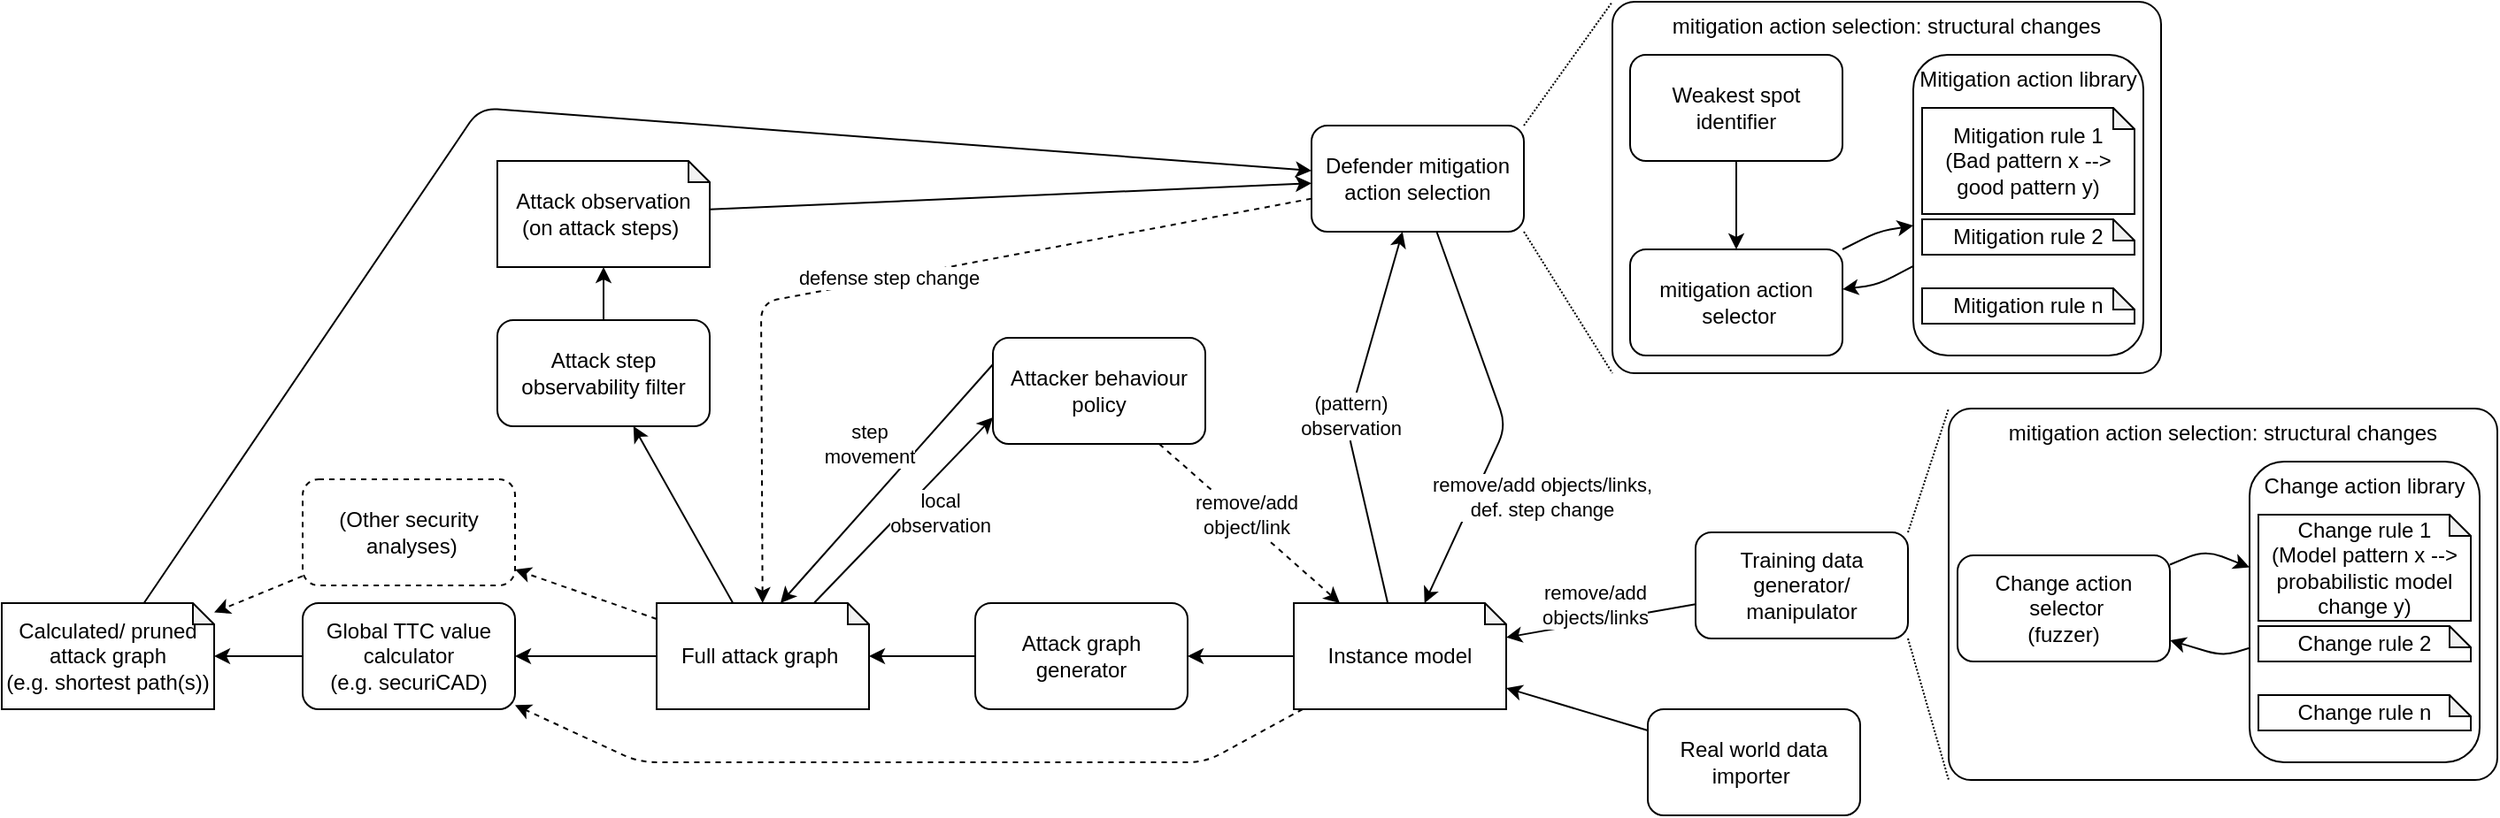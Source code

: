 <mxfile version="16.2.6" type="google" pages="4"><diagram id="n6Ifhrpa8f-X2q6LUmec" name="Page-1"><mxGraphModel dx="2906" dy="981" grid="1" gridSize="10" guides="1" tooltips="1" connect="1" arrows="1" fold="1" page="1" pageScale="1" pageWidth="827" pageHeight="1169" math="0" shadow="0"><root><mxCell id="0"/><mxCell id="1" parent="0"/><mxCell id="lkUahQppjqu2MPHnGG8l-3" value="Training data generator/ manipulator" style="rounded=1;whiteSpace=wrap;html=1;" parent="1" vertex="1"><mxGeometry x="707" y="340" width="120" height="60" as="geometry"/></mxCell><mxCell id="lkUahQppjqu2MPHnGG8l-4" value="" style="endArrow=classic;html=1;" parent="1" source="lkUahQppjqu2MPHnGG8l-3" target="p18KkVLw7GTqm9BDJ3XV-14" edge="1"><mxGeometry width="50" height="50" relative="1" as="geometry"><mxPoint x="640" y="350" as="sourcePoint"/><mxPoint x="490" y="460" as="targetPoint"/></mxGeometry></mxCell><mxCell id="lkUahQppjqu2MPHnGG8l-18" value="remove/add&lt;br&gt;objects/links" style="edgeLabel;html=1;align=center;verticalAlign=middle;resizable=0;points=[];" parent="lkUahQppjqu2MPHnGG8l-4" vertex="1" connectable="0"><mxGeometry x="0.256" y="-1" relative="1" as="geometry"><mxPoint x="10" y="-11" as="offset"/></mxGeometry></mxCell><mxCell id="lkUahQppjqu2MPHnGG8l-5" value="remove/add objects/links, &lt;br&gt;def. step change" style="endArrow=classic;html=1;" parent="1" source="p18KkVLw7GTqm9BDJ3XV-1" target="p18KkVLw7GTqm9BDJ3XV-14" edge="1"><mxGeometry x="0.276" y="35" width="50" height="50" relative="1" as="geometry"><mxPoint x="670" y="360" as="sourcePoint"/><mxPoint x="551.2" y="380" as="targetPoint"/><mxPoint as="offset"/><Array as="points"><mxPoint x="600" y="280"/></Array></mxGeometry></mxCell><mxCell id="lkUahQppjqu2MPHnGG8l-6" value="Attacker behaviour policy" style="rounded=1;whiteSpace=wrap;html=1;" parent="1" vertex="1"><mxGeometry x="310" y="230" width="120" height="60" as="geometry"/></mxCell><mxCell id="lkUahQppjqu2MPHnGG8l-7" value="" style="endArrow=classic;html=1;dashed=1;" parent="1" source="lkUahQppjqu2MPHnGG8l-6" target="p18KkVLw7GTqm9BDJ3XV-14" edge="1"><mxGeometry width="50" height="50" relative="1" as="geometry"><mxPoint x="623.57" y="230" as="sourcePoint"/><mxPoint x="515.909" y="380" as="targetPoint"/></mxGeometry></mxCell><mxCell id="lkUahQppjqu2MPHnGG8l-17" value="remove/add&lt;br&gt;object/link" style="edgeLabel;html=1;align=center;verticalAlign=middle;resizable=0;points=[];" parent="lkUahQppjqu2MPHnGG8l-7" vertex="1" connectable="0"><mxGeometry x="-0.076" y="2" relative="1" as="geometry"><mxPoint as="offset"/></mxGeometry></mxCell><mxCell id="lkUahQppjqu2MPHnGG8l-8" value="Attack graph generator" style="rounded=1;whiteSpace=wrap;html=1;" parent="1" vertex="1"><mxGeometry x="300" y="380" width="120" height="60" as="geometry"/></mxCell><mxCell id="lkUahQppjqu2MPHnGG8l-9" value="" style="endArrow=classic;html=1;" parent="1" source="lkUahQppjqu2MPHnGG8l-8" target="p18KkVLw7GTqm9BDJ3XV-5" edge="1"><mxGeometry width="50" height="50" relative="1" as="geometry"><mxPoint x="293.57" y="400" as="sourcePoint"/><mxPoint x="70" y="336.923" as="targetPoint"/></mxGeometry></mxCell><mxCell id="lkUahQppjqu2MPHnGG8l-11" value="" style="endArrow=classic;html=1;" parent="1" source="p18KkVLw7GTqm9BDJ3XV-14" target="lkUahQppjqu2MPHnGG8l-8" edge="1"><mxGeometry width="50" height="50" relative="1" as="geometry"><mxPoint x="490" y="410" as="sourcePoint"/><mxPoint x="89.999" y="300" as="targetPoint"/></mxGeometry></mxCell><mxCell id="lkUahQppjqu2MPHnGG8l-12" value="" style="endArrow=classic;html=1;" parent="1" source="lkUahQppjqu2MPHnGG8l-15" target="p18KkVLw7GTqm9BDJ3XV-6" edge="1"><mxGeometry width="50" height="50" relative="1" as="geometry"><mxPoint x="270" y="200" as="sourcePoint"/><mxPoint x="152.5" y="80" as="targetPoint"/></mxGeometry></mxCell><mxCell id="lkUahQppjqu2MPHnGG8l-14" value="" style="endArrow=classic;html=1;" parent="1" source="p18KkVLw7GTqm9BDJ3XV-5" target="lkUahQppjqu2MPHnGG8l-15" edge="1"><mxGeometry width="50" height="50" relative="1" as="geometry"><mxPoint x="10" y="300" as="sourcePoint"/><mxPoint x="169.999" y="380" as="targetPoint"/></mxGeometry></mxCell><mxCell id="lkUahQppjqu2MPHnGG8l-15" value="Attack step observability filter" style="rounded=1;whiteSpace=wrap;html=1;" parent="1" vertex="1"><mxGeometry x="30" y="220" width="120" height="60" as="geometry"/></mxCell><mxCell id="lkUahQppjqu2MPHnGG8l-16" value="defense step change" style="endArrow=classic;html=1;dashed=1;" parent="1" source="p18KkVLw7GTqm9BDJ3XV-1" target="p18KkVLw7GTqm9BDJ3XV-5" edge="1"><mxGeometry width="50" height="50" relative="1" as="geometry"><mxPoint x="500" y="270" as="sourcePoint"/><mxPoint x="70" y="309.184" as="targetPoint"/><Array as="points"><mxPoint x="179" y="210"/></Array></mxGeometry></mxCell><mxCell id="lkUahQppjqu2MPHnGG8l-19" value="" style="endArrow=classic;html=1;" parent="1" source="p18KkVLw7GTqm9BDJ3XV-6" target="p18KkVLw7GTqm9BDJ3XV-1" edge="1"><mxGeometry width="50" height="50" relative="1" as="geometry"><mxPoint x="270" y="68.857" as="sourcePoint"/><mxPoint x="400" y="20" as="targetPoint"/></mxGeometry></mxCell><mxCell id="lkUahQppjqu2MPHnGG8l-22" value="Real world data importer&amp;nbsp;" style="rounded=1;whiteSpace=wrap;html=1;" parent="1" vertex="1"><mxGeometry x="680" y="440" width="120" height="60" as="geometry"/></mxCell><mxCell id="lkUahQppjqu2MPHnGG8l-25" value="step&lt;br&gt;movement" style="endArrow=classic;html=1;entryX=0.583;entryY=0;entryDx=0;entryDy=0;exitX=0;exitY=0.25;exitDx=0;exitDy=0;entryPerimeter=0;" parent="1" source="lkUahQppjqu2MPHnGG8l-6" target="p18KkVLw7GTqm9BDJ3XV-5" edge="1"><mxGeometry x="-0.113" y="-22" width="50" height="50" relative="1" as="geometry"><mxPoint x="420" y="280" as="sourcePoint"/><mxPoint x="70" y="315" as="targetPoint"/><mxPoint as="offset"/></mxGeometry></mxCell><mxCell id="lkUahQppjqu2MPHnGG8l-27" value="Global TTC value calculator&lt;br&gt;(e.g. securiCAD)" style="rounded=1;whiteSpace=wrap;html=1;" parent="1" vertex="1"><mxGeometry x="-80" y="380" width="120" height="60" as="geometry"/></mxCell><mxCell id="lkUahQppjqu2MPHnGG8l-28" value="" style="endArrow=classic;html=1;" parent="1" source="lkUahQppjqu2MPHnGG8l-22" target="p18KkVLw7GTqm9BDJ3XV-14" edge="1"><mxGeometry width="50" height="50" relative="1" as="geometry"><mxPoint x="469.412" y="510" as="sourcePoint"/><mxPoint x="610" y="427.838" as="targetPoint"/></mxGeometry></mxCell><mxCell id="lkUahQppjqu2MPHnGG8l-32" value="local&lt;br&gt;observation" style="endArrow=classic;html=1;entryX=0;entryY=0.75;entryDx=0;entryDy=0;" parent="1" source="p18KkVLw7GTqm9BDJ3XV-5" target="lkUahQppjqu2MPHnGG8l-6" edge="1"><mxGeometry x="0.171" y="-17" width="50" height="50" relative="1" as="geometry"><mxPoint x="70" y="345" as="sourcePoint"/><mxPoint x="280" y="290" as="targetPoint"/><mxPoint y="-1" as="offset"/></mxGeometry></mxCell><mxCell id="p18KkVLw7GTqm9BDJ3XV-1" value="Defender mitigation action selection" style="rounded=1;whiteSpace=wrap;html=1;" parent="1" vertex="1"><mxGeometry x="490" y="110" width="120" height="60" as="geometry"/></mxCell><mxCell id="p18KkVLw7GTqm9BDJ3XV-3" value="" style="endArrow=classic;html=1;dashed=1;" parent="1" source="p18KkVLw7GTqm9BDJ3XV-14" target="lkUahQppjqu2MPHnGG8l-27" edge="1"><mxGeometry width="50" height="50" relative="1" as="geometry"><mxPoint x="490" y="440" as="sourcePoint"/><mxPoint x="570" y="460" as="targetPoint"/><Array as="points"><mxPoint x="430" y="470"/><mxPoint x="110" y="470"/></Array></mxGeometry></mxCell><mxCell id="p18KkVLw7GTqm9BDJ3XV-4" value="mitigation action selection: structural changes" style="rounded=1;whiteSpace=wrap;html=1;verticalAlign=top;arcSize=6;" parent="1" vertex="1"><mxGeometry x="660" y="40" width="310" height="210" as="geometry"/></mxCell><mxCell id="p18KkVLw7GTqm9BDJ3XV-5" value="Full attack graph&amp;nbsp;" style="shape=note;whiteSpace=wrap;html=1;backgroundOutline=1;darkOpacity=0.05;size=12;" parent="1" vertex="1"><mxGeometry x="120" y="380" width="120" height="60" as="geometry"/></mxCell><mxCell id="p18KkVLw7GTqm9BDJ3XV-6" value="Attack observation&lt;br&gt;(on attack steps)&amp;nbsp;" style="shape=note;whiteSpace=wrap;html=1;backgroundOutline=1;darkOpacity=0.05;size=12;" parent="1" vertex="1"><mxGeometry x="30" y="130" width="120" height="60" as="geometry"/></mxCell><mxCell id="p18KkVLw7GTqm9BDJ3XV-7" value="" style="endArrow=classic;html=1;" parent="1" source="p18KkVLw7GTqm9BDJ3XV-5" target="lkUahQppjqu2MPHnGG8l-27" edge="1"><mxGeometry width="50" height="50" relative="1" as="geometry"><mxPoint x="500" y="420" as="sourcePoint"/><mxPoint x="430" y="420" as="targetPoint"/></mxGeometry></mxCell><mxCell id="p18KkVLw7GTqm9BDJ3XV-8" value="" style="endArrow=classic;html=1;dashed=1;" parent="1" source="p18KkVLw7GTqm9BDJ3XV-5" target="p18KkVLw7GTqm9BDJ3XV-9" edge="1"><mxGeometry width="50" height="50" relative="1" as="geometry"><mxPoint x="10" y="640" as="sourcePoint"/><mxPoint x="169.999" y="720" as="targetPoint"/></mxGeometry></mxCell><mxCell id="p18KkVLw7GTqm9BDJ3XV-9" value="(Other security &amp;nbsp;analyses)" style="rounded=1;whiteSpace=wrap;html=1;dashed=1;" parent="1" vertex="1"><mxGeometry x="-80" y="310" width="120" height="60" as="geometry"/></mxCell><mxCell id="p18KkVLw7GTqm9BDJ3XV-10" value="Calculated/ pruned attack graph &lt;br&gt;(e.g. shortest path(s))" style="shape=note;whiteSpace=wrap;html=1;backgroundOutline=1;darkOpacity=0.05;size=12;" parent="1" vertex="1"><mxGeometry x="-250" y="380" width="120" height="60" as="geometry"/></mxCell><mxCell id="p18KkVLw7GTqm9BDJ3XV-11" value="" style="endArrow=classic;html=1;" parent="1" source="lkUahQppjqu2MPHnGG8l-27" target="p18KkVLw7GTqm9BDJ3XV-10" edge="1"><mxGeometry width="50" height="50" relative="1" as="geometry"><mxPoint x="130" y="420" as="sourcePoint"/><mxPoint x="50" y="420" as="targetPoint"/></mxGeometry></mxCell><mxCell id="p18KkVLw7GTqm9BDJ3XV-12" value="" style="endArrow=classic;html=1;dashed=1;" parent="1" source="p18KkVLw7GTqm9BDJ3XV-9" target="p18KkVLw7GTqm9BDJ3XV-10" edge="1"><mxGeometry width="50" height="50" relative="1" as="geometry"><mxPoint x="130" y="450" as="sourcePoint"/><mxPoint x="50" y="490" as="targetPoint"/></mxGeometry></mxCell><mxCell id="p18KkVLw7GTqm9BDJ3XV-14" value="Instance model" style="shape=note;whiteSpace=wrap;html=1;backgroundOutline=1;darkOpacity=0.05;size=12;" parent="1" vertex="1"><mxGeometry x="480" y="380" width="120" height="60" as="geometry"/></mxCell><mxCell id="p18KkVLw7GTqm9BDJ3XV-16" value="(pattern)&lt;br&gt;observation" style="endArrow=none;html=1;endFill=0;startArrow=classic;startFill=1;" parent="1" source="p18KkVLw7GTqm9BDJ3XV-1" target="p18KkVLw7GTqm9BDJ3XV-14" edge="1"><mxGeometry width="50" height="50" relative="1" as="geometry"><mxPoint x="690" y="140" as="sourcePoint"/><mxPoint x="510" y="149.429" as="targetPoint"/><Array as="points"><mxPoint x="510" y="280"/></Array></mxGeometry></mxCell><mxCell id="45HSeQP4XY1uqRRSdhNL-1" value="" style="endArrow=classic;html=1;" parent="1" source="p18KkVLw7GTqm9BDJ3XV-10" target="p18KkVLw7GTqm9BDJ3XV-1" edge="1"><mxGeometry width="50" height="50" relative="1" as="geometry"><mxPoint x="-70" y="420" as="sourcePoint"/><mxPoint x="-120" y="420" as="targetPoint"/><Array as="points"><mxPoint x="20" y="100"/></Array></mxGeometry></mxCell><mxCell id="45HSeQP4XY1uqRRSdhNL-2" value="Mitigation action library" style="rounded=1;whiteSpace=wrap;html=1;verticalAlign=top;" parent="1" vertex="1"><mxGeometry x="830" y="70" width="130" height="170" as="geometry"/></mxCell><mxCell id="45HSeQP4XY1uqRRSdhNL-3" value="Mitigation rule 1&lt;br&gt;(Bad pattern x --&amp;gt;&lt;br&gt;good pattern y)" style="shape=note;whiteSpace=wrap;html=1;backgroundOutline=1;darkOpacity=0.05;size=12;" parent="1" vertex="1"><mxGeometry x="835" y="100" width="120" height="60" as="geometry"/></mxCell><mxCell id="45HSeQP4XY1uqRRSdhNL-4" value="Mitigation rule 2" style="shape=note;whiteSpace=wrap;html=1;backgroundOutline=1;darkOpacity=0.05;size=12;" parent="1" vertex="1"><mxGeometry x="835" y="163" width="120" height="20" as="geometry"/></mxCell><mxCell id="45HSeQP4XY1uqRRSdhNL-6" value="Mitigation rule n" style="shape=note;whiteSpace=wrap;html=1;backgroundOutline=1;darkOpacity=0.05;size=12;" parent="1" vertex="1"><mxGeometry x="835" y="202" width="120" height="20" as="geometry"/></mxCell><mxCell id="45HSeQP4XY1uqRRSdhNL-7" value="Weakest spot identifier" style="rounded=1;whiteSpace=wrap;html=1;" parent="1" vertex="1"><mxGeometry x="670" y="70" width="120" height="60" as="geometry"/></mxCell><mxCell id="45HSeQP4XY1uqRRSdhNL-8" value="mitigation action &amp;nbsp;selector" style="rounded=1;whiteSpace=wrap;html=1;" parent="1" vertex="1"><mxGeometry x="670" y="180" width="120" height="60" as="geometry"/></mxCell><mxCell id="45HSeQP4XY1uqRRSdhNL-9" value="" style="endArrow=classic;html=1;" parent="1" source="45HSeQP4XY1uqRRSdhNL-8" target="45HSeQP4XY1uqRRSdhNL-2" edge="1"><mxGeometry width="50" height="50" relative="1" as="geometry"><mxPoint x="660" y="190" as="sourcePoint"/><mxPoint x="600" y="190" as="targetPoint"/><Array as="points"><mxPoint x="810" y="170"/></Array></mxGeometry></mxCell><mxCell id="45HSeQP4XY1uqRRSdhNL-11" value="" style="endArrow=classic;html=1;" parent="1" source="45HSeQP4XY1uqRRSdhNL-7" target="45HSeQP4XY1uqRRSdhNL-8" edge="1"><mxGeometry width="50" height="50" relative="1" as="geometry"><mxPoint x="230" y="300" as="sourcePoint"/><mxPoint x="170" y="300" as="targetPoint"/></mxGeometry></mxCell><mxCell id="p4aExnJVnzt7Qhda8QrJ-1" value="" style="endArrow=classic;html=1;" edge="1" parent="1" source="45HSeQP4XY1uqRRSdhNL-2" target="45HSeQP4XY1uqRRSdhNL-8"><mxGeometry width="50" height="50" relative="1" as="geometry"><mxPoint x="800" y="200" as="sourcePoint"/><mxPoint x="820" y="270" as="targetPoint"/><Array as="points"><mxPoint x="810" y="200"/></Array></mxGeometry></mxCell><mxCell id="p4aExnJVnzt7Qhda8QrJ-3" value="" style="endArrow=none;html=1;endFill=0;dashed=1;dashPattern=1 1;exitX=1;exitY=0;exitDx=0;exitDy=0;entryX=0;entryY=0;entryDx=0;entryDy=0;" edge="1" parent="1" source="p18KkVLw7GTqm9BDJ3XV-1" target="p18KkVLw7GTqm9BDJ3XV-4"><mxGeometry width="50" height="50" relative="1" as="geometry"><mxPoint x="730" y="385" as="sourcePoint"/><mxPoint x="913" y="315" as="targetPoint"/></mxGeometry></mxCell><mxCell id="p4aExnJVnzt7Qhda8QrJ-4" value="" style="endArrow=none;html=1;endFill=0;dashed=1;dashPattern=1 1;exitX=1;exitY=1;exitDx=0;exitDy=0;entryX=0;entryY=1;entryDx=0;entryDy=0;" edge="1" parent="1" source="p18KkVLw7GTqm9BDJ3XV-1" target="p18KkVLw7GTqm9BDJ3XV-4"><mxGeometry width="50" height="50" relative="1" as="geometry"><mxPoint x="620" y="120" as="sourcePoint"/><mxPoint x="640" y="250" as="targetPoint"/></mxGeometry></mxCell><mxCell id="uSGoubLHkTjym28mAVa8-1" value="mitigation action selection: structural changes" style="rounded=1;whiteSpace=wrap;html=1;verticalAlign=top;arcSize=6;" vertex="1" parent="1"><mxGeometry x="850" y="270" width="310" height="210" as="geometry"/></mxCell><mxCell id="uSGoubLHkTjym28mAVa8-2" value="Change action library" style="rounded=1;whiteSpace=wrap;html=1;verticalAlign=top;" vertex="1" parent="1"><mxGeometry x="1020" y="300" width="130" height="170" as="geometry"/></mxCell><mxCell id="uSGoubLHkTjym28mAVa8-3" value="Change rule 1&lt;br&gt;(Model pattern x --&amp;gt;&lt;br&gt;probabilistic model change y)" style="shape=note;whiteSpace=wrap;html=1;backgroundOutline=1;darkOpacity=0.05;size=12;" vertex="1" parent="1"><mxGeometry x="1025" y="330" width="120" height="60" as="geometry"/></mxCell><mxCell id="uSGoubLHkTjym28mAVa8-4" value="Change rule 2" style="shape=note;whiteSpace=wrap;html=1;backgroundOutline=1;darkOpacity=0.05;size=12;" vertex="1" parent="1"><mxGeometry x="1025" y="393" width="120" height="20" as="geometry"/></mxCell><mxCell id="uSGoubLHkTjym28mAVa8-5" value="Change rule n" style="shape=note;whiteSpace=wrap;html=1;backgroundOutline=1;darkOpacity=0.05;size=12;" vertex="1" parent="1"><mxGeometry x="1025" y="432" width="120" height="20" as="geometry"/></mxCell><mxCell id="uSGoubLHkTjym28mAVa8-7" value="Change action &amp;nbsp;selector&lt;br&gt;(fuzzer)" style="rounded=1;whiteSpace=wrap;html=1;" vertex="1" parent="1"><mxGeometry x="855" y="353" width="120" height="60" as="geometry"/></mxCell><mxCell id="uSGoubLHkTjym28mAVa8-8" value="" style="endArrow=classic;html=1;" edge="1" parent="1" source="uSGoubLHkTjym28mAVa8-7" target="uSGoubLHkTjym28mAVa8-2"><mxGeometry width="50" height="50" relative="1" as="geometry"><mxPoint x="850" y="420" as="sourcePoint"/><mxPoint x="790" y="420" as="targetPoint"/><Array as="points"><mxPoint x="995" y="350"/></Array></mxGeometry></mxCell><mxCell id="uSGoubLHkTjym28mAVa8-10" value="" style="endArrow=classic;html=1;" edge="1" parent="1" source="uSGoubLHkTjym28mAVa8-2" target="uSGoubLHkTjym28mAVa8-7"><mxGeometry width="50" height="50" relative="1" as="geometry"><mxPoint x="990" y="430" as="sourcePoint"/><mxPoint x="1010" y="500" as="targetPoint"/><Array as="points"><mxPoint x="1005" y="410"/></Array></mxGeometry></mxCell><mxCell id="uSGoubLHkTjym28mAVa8-11" value="" style="endArrow=none;html=1;endFill=0;dashed=1;dashPattern=1 1;exitX=1;exitY=0;exitDx=0;exitDy=0;entryX=0;entryY=0;entryDx=0;entryDy=0;" edge="1" parent="1" target="uSGoubLHkTjym28mAVa8-1" source="lkUahQppjqu2MPHnGG8l-3"><mxGeometry width="50" height="50" relative="1" as="geometry"><mxPoint x="835" y="340" as="sourcePoint"/><mxPoint x="1138" y="545" as="targetPoint"/></mxGeometry></mxCell><mxCell id="uSGoubLHkTjym28mAVa8-12" value="" style="endArrow=none;html=1;endFill=0;dashed=1;dashPattern=1 1;exitX=1;exitY=1;exitDx=0;exitDy=0;entryX=0;entryY=1;entryDx=0;entryDy=0;" edge="1" parent="1" target="uSGoubLHkTjym28mAVa8-1" source="lkUahQppjqu2MPHnGG8l-3"><mxGeometry width="50" height="50" relative="1" as="geometry"><mxPoint x="835" y="400" as="sourcePoint"/><mxPoint x="865" y="480" as="targetPoint"/></mxGeometry></mxCell></root></mxGraphModel></diagram><diagram id="M67T9GdWUEvEL11XFfoH" name="Page-2"><mxGraphModel dx="2079" dy="981" grid="1" gridSize="10" guides="1" tooltips="1" connect="1" arrows="1" fold="1" page="1" pageScale="1" pageWidth="827" pageHeight="1169" math="0" shadow="0"><root><mxCell id="-iYYF620phHL_LaiVYH1-0"/><mxCell id="-iYYF620phHL_LaiVYH1-1" parent="-iYYF620phHL_LaiVYH1-0"/><mxCell id="-iYYF620phHL_LaiVYH1-2" value="" style="ellipse;whiteSpace=wrap;html=1;aspect=fixed;verticalAlign=bottom;direction=south;" parent="-iYYF620phHL_LaiVYH1-1" vertex="1"><mxGeometry x="420" y="240" width="20" height="20" as="geometry"/></mxCell><mxCell id="-iYYF620phHL_LaiVYH1-3" value="" style="endArrow=classic;html=1;" parent="-iYYF620phHL_LaiVYH1-1" source="-iYYF620phHL_LaiVYH1-2" target="-iYYF620phHL_LaiVYH1-4" edge="1"><mxGeometry width="50" height="50" relative="1" as="geometry"><mxPoint x="240.25" y="390.25" as="sourcePoint"/><mxPoint x="280.25" y="120.25" as="targetPoint"/></mxGeometry></mxCell><mxCell id="-iYYF620phHL_LaiVYH1-4" value="" style="ellipse;whiteSpace=wrap;html=1;aspect=fixed;verticalAlign=bottom;" parent="-iYYF620phHL_LaiVYH1-1" vertex="1"><mxGeometry x="440" y="210" width="20" height="20" as="geometry"/></mxCell><mxCell id="-iYYF620phHL_LaiVYH1-5" value="" style="endArrow=classic;html=1;entryX=0;entryY=0;entryDx=0;entryDy=0;" parent="-iYYF620phHL_LaiVYH1-1" source="-iYYF620phHL_LaiVYH1-10" target="-iYYF620phHL_LaiVYH1-6" edge="1"><mxGeometry width="50" height="50" relative="1" as="geometry"><mxPoint x="250.25" y="400.25" as="sourcePoint"/><mxPoint x="290.25" y="130.25" as="targetPoint"/></mxGeometry></mxCell><mxCell id="-iYYF620phHL_LaiVYH1-6" value="" style="ellipse;whiteSpace=wrap;html=1;aspect=fixed;verticalAlign=bottom;" parent="-iYYF620phHL_LaiVYH1-1" vertex="1"><mxGeometry x="395.25" y="220" width="20" height="20" as="geometry"/></mxCell><mxCell id="-iYYF620phHL_LaiVYH1-7" value="" style="endArrow=classic;html=1;entryX=0;entryY=1;entryDx=0;entryDy=0;" parent="-iYYF620phHL_LaiVYH1-1" source="-iYYF620phHL_LaiVYH1-6" target="-iYYF620phHL_LaiVYH1-4" edge="1"><mxGeometry width="50" height="50" relative="1" as="geometry"><mxPoint x="260.25" y="410.25" as="sourcePoint"/><mxPoint x="300.25" y="140.25" as="targetPoint"/></mxGeometry></mxCell><mxCell id="-iYYF620phHL_LaiVYH1-8" value="" style="ellipse;whiteSpace=wrap;html=1;aspect=fixed;verticalAlign=bottom;" parent="-iYYF620phHL_LaiVYH1-1" vertex="1"><mxGeometry x="359.5" y="240" width="20" height="20" as="geometry"/></mxCell><mxCell id="-iYYF620phHL_LaiVYH1-9" value="" style="endArrow=classic;html=1;" parent="-iYYF620phHL_LaiVYH1-1" source="-iYYF620phHL_LaiVYH1-8" target="-iYYF620phHL_LaiVYH1-6" edge="1"><mxGeometry width="50" height="50" relative="1" as="geometry"><mxPoint x="270.25" y="420.25" as="sourcePoint"/><mxPoint x="310.25" y="150.25" as="targetPoint"/></mxGeometry></mxCell><mxCell id="-iYYF620phHL_LaiVYH1-10" value="" style="ellipse;whiteSpace=wrap;html=1;aspect=fixed;verticalAlign=bottom;" parent="-iYYF620phHL_LaiVYH1-1" vertex="1"><mxGeometry x="359.5" y="200" width="20" height="20" as="geometry"/></mxCell><mxCell id="-iYYF620phHL_LaiVYH1-11" value="" style="endArrow=classic;html=1;" parent="-iYYF620phHL_LaiVYH1-1" source="-iYYF620phHL_LaiVYH1-8" target="-iYYF620phHL_LaiVYH1-2" edge="1"><mxGeometry width="50" height="50" relative="1" as="geometry"><mxPoint x="280.25" y="430.25" as="sourcePoint"/><mxPoint x="430" y="210" as="targetPoint"/></mxGeometry></mxCell><mxCell id="-iYYF620phHL_LaiVYH1-12" value="" style="ellipse;whiteSpace=wrap;html=1;aspect=fixed;verticalAlign=bottom;" parent="-iYYF620phHL_LaiVYH1-1" vertex="1"><mxGeometry x="290" y="220" width="20" height="20" as="geometry"/></mxCell><mxCell id="-iYYF620phHL_LaiVYH1-13" value="" style="endArrow=classic;html=1;entryX=0;entryY=0.5;entryDx=0;entryDy=0;" parent="-iYYF620phHL_LaiVYH1-1" source="-iYYF620phHL_LaiVYH1-12" target="-iYYF620phHL_LaiVYH1-14" edge="1"><mxGeometry width="50" height="50" relative="1" as="geometry"><mxPoint x="290.25" y="440.25" as="sourcePoint"/><mxPoint x="310.275" y="231.958" as="targetPoint"/></mxGeometry></mxCell><mxCell id="-iYYF620phHL_LaiVYH1-14" value="" style="ellipse;whiteSpace=wrap;html=1;aspect=fixed;verticalAlign=bottom;" parent="-iYYF620phHL_LaiVYH1-1" vertex="1"><mxGeometry x="330" y="220" width="20" height="20" as="geometry"/></mxCell><mxCell id="-iYYF620phHL_LaiVYH1-15" value="" style="endArrow=classic;html=1;entryX=0;entryY=0.5;entryDx=0;entryDy=0;exitX=1;exitY=0.5;exitDx=0;exitDy=0;" parent="-iYYF620phHL_LaiVYH1-1" source="-iYYF620phHL_LaiVYH1-14" target="-iYYF620phHL_LaiVYH1-8" edge="1"><mxGeometry width="50" height="50" relative="1" as="geometry"><mxPoint x="190.25" y="230.25" as="sourcePoint"/><mxPoint x="170.25" y="160.25" as="targetPoint"/></mxGeometry></mxCell><mxCell id="-iYYF620phHL_LaiVYH1-16" value="" style="endArrow=classic;html=1;exitX=1;exitY=0.5;exitDx=0;exitDy=0;entryX=0;entryY=0.5;entryDx=0;entryDy=0;" parent="-iYYF620phHL_LaiVYH1-1" source="-iYYF620phHL_LaiVYH1-14" target="-iYYF620phHL_LaiVYH1-10" edge="1"><mxGeometry width="50" height="50" relative="1" as="geometry"><mxPoint x="370.25" y="240.25" as="sourcePoint"/><mxPoint x="350.25" y="190.25" as="targetPoint"/></mxGeometry></mxCell><mxCell id="-iYYF620phHL_LaiVYH1-17" value="" style="endArrow=classic;html=1;entryX=0;entryY=0.5;entryDx=0;entryDy=0;" parent="-iYYF620phHL_LaiVYH1-1" source="-iYYF620phHL_LaiVYH1-2" target="-iYYF620phHL_LaiVYH1-48" edge="1"><mxGeometry width="50" height="50" relative="1" as="geometry"><mxPoint x="451.75" y="250" as="sourcePoint"/><mxPoint x="470" y="260" as="targetPoint"/></mxGeometry></mxCell><mxCell id="-iYYF620phHL_LaiVYH1-19" value="" style="ellipse;whiteSpace=wrap;html=1;aspect=fixed;verticalAlign=bottom;" parent="-iYYF620phHL_LaiVYH1-1" vertex="1"><mxGeometry x="430.25" y="310" width="20" height="20" as="geometry"/></mxCell><mxCell id="-iYYF620phHL_LaiVYH1-20" value="" style="endArrow=classic;html=1;" parent="-iYYF620phHL_LaiVYH1-1" source="-iYYF620phHL_LaiVYH1-19" target="-iYYF620phHL_LaiVYH1-21" edge="1"><mxGeometry width="50" height="50" relative="1" as="geometry"><mxPoint x="240.25" y="460.25" as="sourcePoint"/><mxPoint x="280.25" y="190.25" as="targetPoint"/></mxGeometry></mxCell><mxCell id="-iYYF620phHL_LaiVYH1-21" value="" style="ellipse;whiteSpace=wrap;html=1;aspect=fixed;verticalAlign=bottom;" parent="-iYYF620phHL_LaiVYH1-1" vertex="1"><mxGeometry x="430.25" y="270" width="20" height="20" as="geometry"/></mxCell><mxCell id="-iYYF620phHL_LaiVYH1-22" value="" style="endArrow=classic;html=1;entryX=0;entryY=0;entryDx=0;entryDy=0;" parent="-iYYF620phHL_LaiVYH1-1" source="-iYYF620phHL_LaiVYH1-27" target="-iYYF620phHL_LaiVYH1-23" edge="1"><mxGeometry width="50" height="50" relative="1" as="geometry"><mxPoint x="250.25" y="470.25" as="sourcePoint"/><mxPoint x="290.25" y="200.25" as="targetPoint"/></mxGeometry></mxCell><mxCell id="-iYYF620phHL_LaiVYH1-23" value="" style="ellipse;whiteSpace=wrap;html=1;aspect=fixed;verticalAlign=bottom;" parent="-iYYF620phHL_LaiVYH1-1" vertex="1"><mxGeometry x="395.25" y="290" width="20" height="20" as="geometry"/></mxCell><mxCell id="-iYYF620phHL_LaiVYH1-24" value="" style="endArrow=classic;html=1;entryX=0;entryY=1;entryDx=0;entryDy=0;" parent="-iYYF620phHL_LaiVYH1-1" source="-iYYF620phHL_LaiVYH1-23" target="-iYYF620phHL_LaiVYH1-21" edge="1"><mxGeometry width="50" height="50" relative="1" as="geometry"><mxPoint x="260.25" y="480.25" as="sourcePoint"/><mxPoint x="300.25" y="210.25" as="targetPoint"/></mxGeometry></mxCell><mxCell id="-iYYF620phHL_LaiVYH1-25" value="" style="ellipse;whiteSpace=wrap;html=1;aspect=fixed;verticalAlign=bottom;" parent="-iYYF620phHL_LaiVYH1-1" vertex="1"><mxGeometry x="359.5" y="310" width="20" height="20" as="geometry"/></mxCell><mxCell id="-iYYF620phHL_LaiVYH1-26" value="" style="endArrow=classic;html=1;" parent="-iYYF620phHL_LaiVYH1-1" source="-iYYF620phHL_LaiVYH1-25" target="-iYYF620phHL_LaiVYH1-23" edge="1"><mxGeometry width="50" height="50" relative="1" as="geometry"><mxPoint x="270.25" y="490.25" as="sourcePoint"/><mxPoint x="310.25" y="220.25" as="targetPoint"/></mxGeometry></mxCell><mxCell id="-iYYF620phHL_LaiVYH1-27" value="" style="ellipse;whiteSpace=wrap;html=1;aspect=fixed;verticalAlign=bottom;" parent="-iYYF620phHL_LaiVYH1-1" vertex="1"><mxGeometry x="359.5" y="270" width="20" height="20" as="geometry"/></mxCell><mxCell id="-iYYF620phHL_LaiVYH1-28" value="" style="endArrow=classic;html=1;" parent="-iYYF620phHL_LaiVYH1-1" source="-iYYF620phHL_LaiVYH1-25" target="-iYYF620phHL_LaiVYH1-19" edge="1"><mxGeometry width="50" height="50" relative="1" as="geometry"><mxPoint x="280.25" y="500.25" as="sourcePoint"/><mxPoint x="430" y="280" as="targetPoint"/></mxGeometry></mxCell><mxCell id="-iYYF620phHL_LaiVYH1-29" value="" style="ellipse;whiteSpace=wrap;html=1;aspect=fixed;verticalAlign=bottom;" parent="-iYYF620phHL_LaiVYH1-1" vertex="1"><mxGeometry x="290" y="290" width="20" height="20" as="geometry"/></mxCell><mxCell id="-iYYF620phHL_LaiVYH1-30" value="" style="endArrow=classic;html=1;entryX=0;entryY=0.5;entryDx=0;entryDy=0;" parent="-iYYF620phHL_LaiVYH1-1" source="-iYYF620phHL_LaiVYH1-29" target="-iYYF620phHL_LaiVYH1-31" edge="1"><mxGeometry width="50" height="50" relative="1" as="geometry"><mxPoint x="290.25" y="510.25" as="sourcePoint"/><mxPoint x="310.275" y="301.958" as="targetPoint"/></mxGeometry></mxCell><mxCell id="-iYYF620phHL_LaiVYH1-31" value="" style="ellipse;whiteSpace=wrap;html=1;aspect=fixed;verticalAlign=bottom;" parent="-iYYF620phHL_LaiVYH1-1" vertex="1"><mxGeometry x="330" y="290" width="20" height="20" as="geometry"/></mxCell><mxCell id="-iYYF620phHL_LaiVYH1-32" value="" style="endArrow=classic;html=1;entryX=0;entryY=0.5;entryDx=0;entryDy=0;exitX=1;exitY=0.5;exitDx=0;exitDy=0;" parent="-iYYF620phHL_LaiVYH1-1" source="-iYYF620phHL_LaiVYH1-31" target="-iYYF620phHL_LaiVYH1-25" edge="1"><mxGeometry width="50" height="50" relative="1" as="geometry"><mxPoint x="190.25" y="300.25" as="sourcePoint"/><mxPoint x="170.25" y="230.25" as="targetPoint"/></mxGeometry></mxCell><mxCell id="-iYYF620phHL_LaiVYH1-33" value="" style="endArrow=classic;html=1;exitX=1;exitY=0.5;exitDx=0;exitDy=0;entryX=0;entryY=0.5;entryDx=0;entryDy=0;" parent="-iYYF620phHL_LaiVYH1-1" source="-iYYF620phHL_LaiVYH1-31" target="-iYYF620phHL_LaiVYH1-27" edge="1"><mxGeometry width="50" height="50" relative="1" as="geometry"><mxPoint x="370.25" y="310.25" as="sourcePoint"/><mxPoint x="350.25" y="260.25" as="targetPoint"/></mxGeometry></mxCell><mxCell id="-iYYF620phHL_LaiVYH1-34" value="" style="endArrow=classic;html=1;entryX=0;entryY=0.5;entryDx=0;entryDy=0;" parent="-iYYF620phHL_LaiVYH1-1" source="-iYYF620phHL_LaiVYH1-19" target="-iYYF620phHL_LaiVYH1-35" edge="1"><mxGeometry width="50" height="50" relative="1" as="geometry"><mxPoint x="451.75" y="320" as="sourcePoint"/><mxPoint x="452.025" y="321.958" as="targetPoint"/></mxGeometry></mxCell><mxCell id="-iYYF620phHL_LaiVYH1-35" value="" style="ellipse;whiteSpace=wrap;html=1;aspect=fixed;verticalAlign=bottom;" parent="-iYYF620phHL_LaiVYH1-1" vertex="1"><mxGeometry x="471.75" y="310" width="20" height="20" as="geometry"/></mxCell><mxCell id="-iYYF620phHL_LaiVYH1-36" value="" style="ellipse;whiteSpace=wrap;html=1;aspect=fixed;verticalAlign=bottom;" parent="-iYYF620phHL_LaiVYH1-1" vertex="1"><mxGeometry x="560.25" y="270" width="20" height="20" as="geometry"/></mxCell><mxCell id="-iYYF620phHL_LaiVYH1-37" value="" style="endArrow=classic;html=1;" parent="-iYYF620phHL_LaiVYH1-1" source="-iYYF620phHL_LaiVYH1-36" target="-iYYF620phHL_LaiVYH1-38" edge="1"><mxGeometry width="50" height="50" relative="1" as="geometry"><mxPoint x="370.25" y="420.25" as="sourcePoint"/><mxPoint x="410.25" y="150.25" as="targetPoint"/></mxGeometry></mxCell><mxCell id="-iYYF620phHL_LaiVYH1-38" value="" style="ellipse;whiteSpace=wrap;html=1;aspect=fixed;verticalAlign=bottom;" parent="-iYYF620phHL_LaiVYH1-1" vertex="1"><mxGeometry x="560.25" y="230" width="20" height="20" as="geometry"/></mxCell><mxCell id="-iYYF620phHL_LaiVYH1-39" value="" style="endArrow=classic;html=1;entryX=0;entryY=0;entryDx=0;entryDy=0;" parent="-iYYF620phHL_LaiVYH1-1" source="-iYYF620phHL_LaiVYH1-44" target="-iYYF620phHL_LaiVYH1-40" edge="1"><mxGeometry width="50" height="50" relative="1" as="geometry"><mxPoint x="380.25" y="430.25" as="sourcePoint"/><mxPoint x="420.25" y="160.25" as="targetPoint"/></mxGeometry></mxCell><mxCell id="-iYYF620phHL_LaiVYH1-40" value="" style="ellipse;whiteSpace=wrap;html=1;aspect=fixed;verticalAlign=bottom;" parent="-iYYF620phHL_LaiVYH1-1" vertex="1"><mxGeometry x="525.25" y="250" width="20" height="20" as="geometry"/></mxCell><mxCell id="-iYYF620phHL_LaiVYH1-41" value="" style="endArrow=classic;html=1;entryX=0;entryY=1;entryDx=0;entryDy=0;" parent="-iYYF620phHL_LaiVYH1-1" source="-iYYF620phHL_LaiVYH1-40" target="-iYYF620phHL_LaiVYH1-38" edge="1"><mxGeometry width="50" height="50" relative="1" as="geometry"><mxPoint x="390.25" y="440.25" as="sourcePoint"/><mxPoint x="430.25" y="170.25" as="targetPoint"/></mxGeometry></mxCell><mxCell id="-iYYF620phHL_LaiVYH1-42" value="" style="ellipse;whiteSpace=wrap;html=1;aspect=fixed;verticalAlign=bottom;" parent="-iYYF620phHL_LaiVYH1-1" vertex="1"><mxGeometry x="489.5" y="270" width="20" height="20" as="geometry"/></mxCell><mxCell id="-iYYF620phHL_LaiVYH1-43" value="" style="endArrow=classic;html=1;" parent="-iYYF620phHL_LaiVYH1-1" source="-iYYF620phHL_LaiVYH1-42" target="-iYYF620phHL_LaiVYH1-40" edge="1"><mxGeometry width="50" height="50" relative="1" as="geometry"><mxPoint x="400.25" y="450.25" as="sourcePoint"/><mxPoint x="440.25" y="180.25" as="targetPoint"/></mxGeometry></mxCell><mxCell id="-iYYF620phHL_LaiVYH1-44" value="" style="ellipse;whiteSpace=wrap;html=1;aspect=fixed;verticalAlign=bottom;" parent="-iYYF620phHL_LaiVYH1-1" vertex="1"><mxGeometry x="489.5" y="230" width="20" height="20" as="geometry"/></mxCell><mxCell id="-iYYF620phHL_LaiVYH1-45" value="" style="endArrow=classic;html=1;" parent="-iYYF620phHL_LaiVYH1-1" source="-iYYF620phHL_LaiVYH1-42" target="-iYYF620phHL_LaiVYH1-36" edge="1"><mxGeometry width="50" height="50" relative="1" as="geometry"><mxPoint x="410.25" y="460.25" as="sourcePoint"/><mxPoint x="560" y="240" as="targetPoint"/></mxGeometry></mxCell><mxCell id="-iYYF620phHL_LaiVYH1-47" value="" style="endArrow=classic;html=1;entryX=0;entryY=0.5;entryDx=0;entryDy=0;" parent="-iYYF620phHL_LaiVYH1-1" target="-iYYF620phHL_LaiVYH1-48" edge="1"><mxGeometry width="50" height="50" relative="1" as="geometry"><mxPoint x="480" y="260" as="sourcePoint"/><mxPoint x="480.275" y="261.958" as="targetPoint"/></mxGeometry></mxCell><mxCell id="-iYYF620phHL_LaiVYH1-48" value="" style="ellipse;whiteSpace=wrap;html=1;aspect=fixed;verticalAlign=bottom;" parent="-iYYF620phHL_LaiVYH1-1" vertex="1"><mxGeometry x="460" y="250" width="20" height="20" as="geometry"/></mxCell><mxCell id="-iYYF620phHL_LaiVYH1-49" value="" style="endArrow=classic;html=1;entryX=0;entryY=0;entryDx=0;entryDy=0;exitX=1;exitY=0.5;exitDx=0;exitDy=0;" parent="-iYYF620phHL_LaiVYH1-1" source="-iYYF620phHL_LaiVYH1-48" target="-iYYF620phHL_LaiVYH1-42" edge="1"><mxGeometry width="50" height="50" relative="1" as="geometry"><mxPoint x="320.25" y="260.25" as="sourcePoint"/><mxPoint x="300.25" y="190.25" as="targetPoint"/></mxGeometry></mxCell><mxCell id="-iYYF620phHL_LaiVYH1-50" value="" style="endArrow=classic;html=1;exitX=1;exitY=0.5;exitDx=0;exitDy=0;entryX=0;entryY=0.5;entryDx=0;entryDy=0;" parent="-iYYF620phHL_LaiVYH1-1" source="-iYYF620phHL_LaiVYH1-48" target="-iYYF620phHL_LaiVYH1-44" edge="1"><mxGeometry width="50" height="50" relative="1" as="geometry"><mxPoint x="500.25" y="270.25" as="sourcePoint"/><mxPoint x="480.25" y="220.25" as="targetPoint"/></mxGeometry></mxCell><mxCell id="-iYYF620phHL_LaiVYH1-51" value="" style="endArrow=classic;html=1;entryX=0;entryY=0.5;entryDx=0;entryDy=0;" parent="-iYYF620phHL_LaiVYH1-1" source="-iYYF620phHL_LaiVYH1-36" target="-iYYF620phHL_LaiVYH1-52" edge="1"><mxGeometry width="50" height="50" relative="1" as="geometry"><mxPoint x="581.75" y="280" as="sourcePoint"/><mxPoint x="582.025" y="281.958" as="targetPoint"/></mxGeometry></mxCell><mxCell id="-iYYF620phHL_LaiVYH1-52" value="" style="ellipse;whiteSpace=wrap;html=1;aspect=fixed;verticalAlign=bottom;" parent="-iYYF620phHL_LaiVYH1-1" vertex="1"><mxGeometry x="601.75" y="270" width="20" height="20" as="geometry"/></mxCell><mxCell id="-iYYF620phHL_LaiVYH1-53" value="" style="endArrow=classic;html=1;entryX=0;entryY=1;entryDx=0;entryDy=0;exitX=1;exitY=0.5;exitDx=0;exitDy=0;" parent="-iYYF620phHL_LaiVYH1-1" source="-iYYF620phHL_LaiVYH1-35" target="-iYYF620phHL_LaiVYH1-36" edge="1"><mxGeometry width="50" height="50" relative="1" as="geometry"><mxPoint x="389.5" y="330" as="sourcePoint"/><mxPoint x="440.25" y="330" as="targetPoint"/></mxGeometry></mxCell><mxCell id="-iYYF620phHL_LaiVYH1-54" value="" style="endArrow=classic;html=1;exitX=1;exitY=1;exitDx=0;exitDy=0;entryX=0.5;entryY=0;entryDx=0;entryDy=0;" parent="-iYYF620phHL_LaiVYH1-1" source="-iYYF620phHL_LaiVYH1-12" target="-iYYF620phHL_LaiVYH1-31" edge="1"><mxGeometry width="50" height="50" relative="1" as="geometry"><mxPoint x="399.5" y="340" as="sourcePoint"/><mxPoint x="450.25" y="340" as="targetPoint"/></mxGeometry></mxCell><mxCell id="-iYYF620phHL_LaiVYH1-55" value="" style="endArrow=classic;html=1;exitX=1;exitY=1;exitDx=0;exitDy=0;entryX=0;entryY=0;entryDx=0;entryDy=0;" parent="-iYYF620phHL_LaiVYH1-1" source="-iYYF620phHL_LaiVYH1-8" target="-iYYF620phHL_LaiVYH1-21" edge="1"><mxGeometry width="50" height="50" relative="1" as="geometry"><mxPoint x="409.5" y="350" as="sourcePoint"/><mxPoint x="460.25" y="350" as="targetPoint"/></mxGeometry></mxCell><mxCell id="-iYYF620phHL_LaiVYH1-56" value="" style="endArrow=classic;html=1;entryX=0;entryY=0.5;entryDx=0;entryDy=0;exitX=1;exitY=0.5;exitDx=0;exitDy=0;" parent="-iYYF620phHL_LaiVYH1-1" source="-iYYF620phHL_LaiVYH1-35" target="-iYYF620phHL_LaiVYH1-57" edge="1"><mxGeometry width="50" height="50" relative="1" as="geometry"><mxPoint x="560" y="320" as="sourcePoint"/><mxPoint x="561.775" y="321.958" as="targetPoint"/></mxGeometry></mxCell><mxCell id="-iYYF620phHL_LaiVYH1-57" value="" style="ellipse;whiteSpace=wrap;html=1;aspect=fixed;verticalAlign=bottom;" parent="-iYYF620phHL_LaiVYH1-1" vertex="1"><mxGeometry x="581.5" y="310" width="20" height="20" as="geometry"/></mxCell><mxCell id="-iYYF620phHL_LaiVYH1-59" value="" style="endArrow=classic;html=1;entryX=0;entryY=1;entryDx=0;entryDy=0;exitX=1;exitY=0;exitDx=0;exitDy=0;" parent="-iYYF620phHL_LaiVYH1-1" source="-iYYF620phHL_LaiVYH1-19" target="-iYYF620phHL_LaiVYH1-42" edge="1"><mxGeometry width="50" height="50" relative="1" as="geometry"><mxPoint x="389.5" y="330" as="sourcePoint"/><mxPoint x="440.25" y="330" as="targetPoint"/></mxGeometry></mxCell><mxCell id="-iYYF620phHL_LaiVYH1-60" value="" style="ellipse;whiteSpace=wrap;html=1;aspect=fixed;verticalAlign=bottom;direction=south;" parent="-iYYF620phHL_LaiVYH1-1" vertex="1"><mxGeometry x="420" y="420" width="20" height="20" as="geometry"/></mxCell><mxCell id="-iYYF620phHL_LaiVYH1-61" value="" style="endArrow=classic;html=1;" parent="-iYYF620phHL_LaiVYH1-1" source="-iYYF620phHL_LaiVYH1-60" target="-iYYF620phHL_LaiVYH1-62" edge="1"><mxGeometry width="50" height="50" relative="1" as="geometry"><mxPoint x="240.25" y="570.25" as="sourcePoint"/><mxPoint x="280.25" y="300.25" as="targetPoint"/></mxGeometry></mxCell><mxCell id="-iYYF620phHL_LaiVYH1-62" value="" style="ellipse;whiteSpace=wrap;html=1;aspect=fixed;verticalAlign=bottom;" parent="-iYYF620phHL_LaiVYH1-1" vertex="1"><mxGeometry x="440" y="390" width="20" height="20" as="geometry"/></mxCell><mxCell id="-iYYF620phHL_LaiVYH1-63" value="" style="endArrow=classic;html=1;entryX=0;entryY=0;entryDx=0;entryDy=0;" parent="-iYYF620phHL_LaiVYH1-1" source="-iYYF620phHL_LaiVYH1-68" target="-iYYF620phHL_LaiVYH1-64" edge="1"><mxGeometry width="50" height="50" relative="1" as="geometry"><mxPoint x="250.25" y="580.25" as="sourcePoint"/><mxPoint x="290.25" y="310.25" as="targetPoint"/></mxGeometry></mxCell><mxCell id="-iYYF620phHL_LaiVYH1-64" value="" style="ellipse;whiteSpace=wrap;html=1;aspect=fixed;verticalAlign=bottom;" parent="-iYYF620phHL_LaiVYH1-1" vertex="1"><mxGeometry x="395.25" y="400" width="20" height="20" as="geometry"/></mxCell><mxCell id="-iYYF620phHL_LaiVYH1-65" value="" style="endArrow=classic;html=1;entryX=0;entryY=1;entryDx=0;entryDy=0;" parent="-iYYF620phHL_LaiVYH1-1" source="-iYYF620phHL_LaiVYH1-64" target="-iYYF620phHL_LaiVYH1-62" edge="1"><mxGeometry width="50" height="50" relative="1" as="geometry"><mxPoint x="260.25" y="590.25" as="sourcePoint"/><mxPoint x="300.25" y="320.25" as="targetPoint"/></mxGeometry></mxCell><mxCell id="-iYYF620phHL_LaiVYH1-66" value="" style="ellipse;whiteSpace=wrap;html=1;aspect=fixed;verticalAlign=bottom;" parent="-iYYF620phHL_LaiVYH1-1" vertex="1"><mxGeometry x="359.5" y="420" width="20" height="20" as="geometry"/></mxCell><mxCell id="-iYYF620phHL_LaiVYH1-67" value="" style="endArrow=classic;html=1;" parent="-iYYF620phHL_LaiVYH1-1" source="-iYYF620phHL_LaiVYH1-66" target="-iYYF620phHL_LaiVYH1-64" edge="1"><mxGeometry width="50" height="50" relative="1" as="geometry"><mxPoint x="270.25" y="600.25" as="sourcePoint"/><mxPoint x="310.25" y="330.25" as="targetPoint"/></mxGeometry></mxCell><mxCell id="-iYYF620phHL_LaiVYH1-68" value="" style="ellipse;whiteSpace=wrap;html=1;aspect=fixed;verticalAlign=bottom;" parent="-iYYF620phHL_LaiVYH1-1" vertex="1"><mxGeometry x="359.5" y="380" width="20" height="20" as="geometry"/></mxCell><mxCell id="-iYYF620phHL_LaiVYH1-69" value="" style="endArrow=classic;html=1;" parent="-iYYF620phHL_LaiVYH1-1" source="-iYYF620phHL_LaiVYH1-66" target="-iYYF620phHL_LaiVYH1-60" edge="1"><mxGeometry width="50" height="50" relative="1" as="geometry"><mxPoint x="280.25" y="610.25" as="sourcePoint"/><mxPoint x="430" y="390" as="targetPoint"/></mxGeometry></mxCell><mxCell id="-iYYF620phHL_LaiVYH1-70" value="" style="ellipse;whiteSpace=wrap;html=1;aspect=fixed;verticalAlign=bottom;strokeColor=#FF0000;" parent="-iYYF620phHL_LaiVYH1-1" vertex="1"><mxGeometry x="290" y="400" width="20" height="20" as="geometry"/></mxCell><mxCell id="-iYYF620phHL_LaiVYH1-71" value="" style="endArrow=classic;html=1;entryX=0;entryY=0.5;entryDx=0;entryDy=0;" parent="-iYYF620phHL_LaiVYH1-1" source="-iYYF620phHL_LaiVYH1-70" target="-iYYF620phHL_LaiVYH1-72" edge="1"><mxGeometry width="50" height="50" relative="1" as="geometry"><mxPoint x="290.25" y="620.25" as="sourcePoint"/><mxPoint x="310.275" y="411.958" as="targetPoint"/></mxGeometry></mxCell><mxCell id="-iYYF620phHL_LaiVYH1-72" value="" style="ellipse;whiteSpace=wrap;html=1;aspect=fixed;verticalAlign=bottom;" parent="-iYYF620phHL_LaiVYH1-1" vertex="1"><mxGeometry x="330" y="400" width="20" height="20" as="geometry"/></mxCell><mxCell id="-iYYF620phHL_LaiVYH1-73" value="" style="endArrow=classic;html=1;entryX=0;entryY=0.5;entryDx=0;entryDy=0;exitX=1;exitY=0.5;exitDx=0;exitDy=0;" parent="-iYYF620phHL_LaiVYH1-1" source="-iYYF620phHL_LaiVYH1-72" target="-iYYF620phHL_LaiVYH1-66" edge="1"><mxGeometry width="50" height="50" relative="1" as="geometry"><mxPoint x="190.25" y="410.25" as="sourcePoint"/><mxPoint x="170.25" y="340.25" as="targetPoint"/></mxGeometry></mxCell><mxCell id="-iYYF620phHL_LaiVYH1-74" value="" style="endArrow=classic;html=1;exitX=1;exitY=0.5;exitDx=0;exitDy=0;entryX=0;entryY=0.5;entryDx=0;entryDy=0;" parent="-iYYF620phHL_LaiVYH1-1" source="-iYYF620phHL_LaiVYH1-72" target="-iYYF620phHL_LaiVYH1-68" edge="1"><mxGeometry width="50" height="50" relative="1" as="geometry"><mxPoint x="370.25" y="420.25" as="sourcePoint"/><mxPoint x="350.25" y="370.25" as="targetPoint"/></mxGeometry></mxCell><mxCell id="-iYYF620phHL_LaiVYH1-75" value="" style="endArrow=classic;html=1;entryX=0;entryY=0.5;entryDx=0;entryDy=0;" parent="-iYYF620phHL_LaiVYH1-1" source="-iYYF620phHL_LaiVYH1-60" target="-iYYF620phHL_LaiVYH1-104" edge="1"><mxGeometry width="50" height="50" relative="1" as="geometry"><mxPoint x="451.75" y="430" as="sourcePoint"/><mxPoint x="470" y="440" as="targetPoint"/></mxGeometry></mxCell><mxCell id="-iYYF620phHL_LaiVYH1-76" value="" style="ellipse;whiteSpace=wrap;html=1;aspect=fixed;verticalAlign=bottom;strokeColor=#FF0000;" parent="-iYYF620phHL_LaiVYH1-1" vertex="1"><mxGeometry x="430.25" y="490" width="20" height="20" as="geometry"/></mxCell><mxCell id="-iYYF620phHL_LaiVYH1-77" value="" style="endArrow=classic;html=1;" parent="-iYYF620phHL_LaiVYH1-1" source="-iYYF620phHL_LaiVYH1-76" target="-iYYF620phHL_LaiVYH1-78" edge="1"><mxGeometry width="50" height="50" relative="1" as="geometry"><mxPoint x="240.25" y="640.25" as="sourcePoint"/><mxPoint x="280.25" y="370.25" as="targetPoint"/></mxGeometry></mxCell><mxCell id="-iYYF620phHL_LaiVYH1-78" value="" style="ellipse;whiteSpace=wrap;html=1;aspect=fixed;verticalAlign=bottom;" parent="-iYYF620phHL_LaiVYH1-1" vertex="1"><mxGeometry x="430.25" y="450" width="20" height="20" as="geometry"/></mxCell><mxCell id="-iYYF620phHL_LaiVYH1-79" value="" style="endArrow=classic;html=1;entryX=0;entryY=0;entryDx=0;entryDy=0;" parent="-iYYF620phHL_LaiVYH1-1" source="-iYYF620phHL_LaiVYH1-84" target="-iYYF620phHL_LaiVYH1-80" edge="1"><mxGeometry width="50" height="50" relative="1" as="geometry"><mxPoint x="250.25" y="650.25" as="sourcePoint"/><mxPoint x="290.25" y="380.25" as="targetPoint"/></mxGeometry></mxCell><mxCell id="-iYYF620phHL_LaiVYH1-80" value="" style="ellipse;whiteSpace=wrap;html=1;aspect=fixed;verticalAlign=bottom;" parent="-iYYF620phHL_LaiVYH1-1" vertex="1"><mxGeometry x="395.25" y="470" width="20" height="20" as="geometry"/></mxCell><mxCell id="-iYYF620phHL_LaiVYH1-81" value="" style="endArrow=classic;html=1;entryX=0;entryY=1;entryDx=0;entryDy=0;" parent="-iYYF620phHL_LaiVYH1-1" source="-iYYF620phHL_LaiVYH1-80" target="-iYYF620phHL_LaiVYH1-78" edge="1"><mxGeometry width="50" height="50" relative="1" as="geometry"><mxPoint x="260.25" y="660.25" as="sourcePoint"/><mxPoint x="300.25" y="390.25" as="targetPoint"/></mxGeometry></mxCell><mxCell id="-iYYF620phHL_LaiVYH1-82" value="" style="ellipse;whiteSpace=wrap;html=1;aspect=fixed;verticalAlign=bottom;strokeColor=#FF0000;" parent="-iYYF620phHL_LaiVYH1-1" vertex="1"><mxGeometry x="359.5" y="490" width="20" height="20" as="geometry"/></mxCell><mxCell id="-iYYF620phHL_LaiVYH1-83" value="" style="endArrow=classic;html=1;" parent="-iYYF620phHL_LaiVYH1-1" source="-iYYF620phHL_LaiVYH1-82" target="-iYYF620phHL_LaiVYH1-80" edge="1"><mxGeometry width="50" height="50" relative="1" as="geometry"><mxPoint x="270.25" y="670.25" as="sourcePoint"/><mxPoint x="310.25" y="400.25" as="targetPoint"/></mxGeometry></mxCell><mxCell id="-iYYF620phHL_LaiVYH1-84" value="" style="ellipse;whiteSpace=wrap;html=1;aspect=fixed;verticalAlign=bottom;" parent="-iYYF620phHL_LaiVYH1-1" vertex="1"><mxGeometry x="359.5" y="450" width="20" height="20" as="geometry"/></mxCell><mxCell id="-iYYF620phHL_LaiVYH1-85" value="" style="endArrow=classic;html=1;strokeColor=#FF0000;" parent="-iYYF620phHL_LaiVYH1-1" source="-iYYF620phHL_LaiVYH1-82" target="-iYYF620phHL_LaiVYH1-76" edge="1"><mxGeometry width="50" height="50" relative="1" as="geometry"><mxPoint x="280.25" y="680.25" as="sourcePoint"/><mxPoint x="430" y="460" as="targetPoint"/></mxGeometry></mxCell><mxCell id="-iYYF620phHL_LaiVYH1-86" value="" style="ellipse;whiteSpace=wrap;html=1;aspect=fixed;verticalAlign=bottom;strokeColor=#000000;" parent="-iYYF620phHL_LaiVYH1-1" vertex="1"><mxGeometry x="290" y="470" width="20" height="20" as="geometry"/></mxCell><mxCell id="-iYYF620phHL_LaiVYH1-87" value="" style="endArrow=classic;html=1;entryX=0;entryY=0.5;entryDx=0;entryDy=0;strokeColor=#000000;" parent="-iYYF620phHL_LaiVYH1-1" source="-iYYF620phHL_LaiVYH1-86" target="-iYYF620phHL_LaiVYH1-88" edge="1"><mxGeometry width="50" height="50" relative="1" as="geometry"><mxPoint x="290.25" y="690.25" as="sourcePoint"/><mxPoint x="310.275" y="481.958" as="targetPoint"/></mxGeometry></mxCell><mxCell id="-iYYF620phHL_LaiVYH1-88" value="" style="ellipse;whiteSpace=wrap;html=1;aspect=fixed;verticalAlign=bottom;strokeColor=#FF0000;" parent="-iYYF620phHL_LaiVYH1-1" vertex="1"><mxGeometry x="330" y="470" width="20" height="20" as="geometry"/></mxCell><mxCell id="-iYYF620phHL_LaiVYH1-89" value="" style="endArrow=classic;html=1;entryX=0;entryY=0.5;entryDx=0;entryDy=0;exitX=1;exitY=0.5;exitDx=0;exitDy=0;strokeColor=#FF0000;" parent="-iYYF620phHL_LaiVYH1-1" source="-iYYF620phHL_LaiVYH1-88" target="-iYYF620phHL_LaiVYH1-82" edge="1"><mxGeometry width="50" height="50" relative="1" as="geometry"><mxPoint x="190.25" y="480.25" as="sourcePoint"/><mxPoint x="170.25" y="410.25" as="targetPoint"/></mxGeometry></mxCell><mxCell id="-iYYF620phHL_LaiVYH1-90" value="" style="endArrow=classic;html=1;exitX=1;exitY=0.5;exitDx=0;exitDy=0;entryX=0;entryY=0.5;entryDx=0;entryDy=0;" parent="-iYYF620phHL_LaiVYH1-1" source="-iYYF620phHL_LaiVYH1-88" target="-iYYF620phHL_LaiVYH1-84" edge="1"><mxGeometry width="50" height="50" relative="1" as="geometry"><mxPoint x="370.25" y="490.25" as="sourcePoint"/><mxPoint x="350.25" y="440.25" as="targetPoint"/></mxGeometry></mxCell><mxCell id="-iYYF620phHL_LaiVYH1-91" value="" style="endArrow=classic;html=1;entryX=0;entryY=0.5;entryDx=0;entryDy=0;strokeColor=#FF0000;" parent="-iYYF620phHL_LaiVYH1-1" source="-iYYF620phHL_LaiVYH1-76" target="-iYYF620phHL_LaiVYH1-92" edge="1"><mxGeometry width="50" height="50" relative="1" as="geometry"><mxPoint x="451.75" y="500" as="sourcePoint"/><mxPoint x="452.025" y="501.958" as="targetPoint"/></mxGeometry></mxCell><mxCell id="-iYYF620phHL_LaiVYH1-92" value="" style="ellipse;whiteSpace=wrap;html=1;aspect=fixed;verticalAlign=bottom;strokeColor=#FF0000;" parent="-iYYF620phHL_LaiVYH1-1" vertex="1"><mxGeometry x="471.75" y="490" width="20" height="20" as="geometry"/></mxCell><mxCell id="-iYYF620phHL_LaiVYH1-93" value="" style="ellipse;whiteSpace=wrap;html=1;aspect=fixed;verticalAlign=bottom;strokeColor=#FF0000;" parent="-iYYF620phHL_LaiVYH1-1" vertex="1"><mxGeometry x="560.25" y="450" width="20" height="20" as="geometry"/></mxCell><mxCell id="-iYYF620phHL_LaiVYH1-94" value="" style="endArrow=classic;html=1;" parent="-iYYF620phHL_LaiVYH1-1" source="-iYYF620phHL_LaiVYH1-93" target="-iYYF620phHL_LaiVYH1-95" edge="1"><mxGeometry width="50" height="50" relative="1" as="geometry"><mxPoint x="370.25" y="600.25" as="sourcePoint"/><mxPoint x="410.25" y="330.25" as="targetPoint"/></mxGeometry></mxCell><mxCell id="-iYYF620phHL_LaiVYH1-95" value="" style="ellipse;whiteSpace=wrap;html=1;aspect=fixed;verticalAlign=bottom;" parent="-iYYF620phHL_LaiVYH1-1" vertex="1"><mxGeometry x="560.25" y="410" width="20" height="20" as="geometry"/></mxCell><mxCell id="-iYYF620phHL_LaiVYH1-96" value="" style="endArrow=classic;html=1;entryX=0;entryY=0;entryDx=0;entryDy=0;" parent="-iYYF620phHL_LaiVYH1-1" source="-iYYF620phHL_LaiVYH1-101" target="-iYYF620phHL_LaiVYH1-97" edge="1"><mxGeometry width="50" height="50" relative="1" as="geometry"><mxPoint x="380.25" y="610.25" as="sourcePoint"/><mxPoint x="420.25" y="340.25" as="targetPoint"/></mxGeometry></mxCell><mxCell id="-iYYF620phHL_LaiVYH1-97" value="" style="ellipse;whiteSpace=wrap;html=1;aspect=fixed;verticalAlign=bottom;" parent="-iYYF620phHL_LaiVYH1-1" vertex="1"><mxGeometry x="525.25" y="430" width="20" height="20" as="geometry"/></mxCell><mxCell id="-iYYF620phHL_LaiVYH1-98" value="" style="endArrow=classic;html=1;entryX=0;entryY=1;entryDx=0;entryDy=0;" parent="-iYYF620phHL_LaiVYH1-1" source="-iYYF620phHL_LaiVYH1-97" target="-iYYF620phHL_LaiVYH1-95" edge="1"><mxGeometry width="50" height="50" relative="1" as="geometry"><mxPoint x="390.25" y="620.25" as="sourcePoint"/><mxPoint x="430.25" y="350.25" as="targetPoint"/></mxGeometry></mxCell><mxCell id="-iYYF620phHL_LaiVYH1-99" value="" style="ellipse;whiteSpace=wrap;html=1;aspect=fixed;verticalAlign=bottom;strokeColor=#FF8000;" parent="-iYYF620phHL_LaiVYH1-1" vertex="1"><mxGeometry x="489.5" y="450" width="20" height="20" as="geometry"/></mxCell><mxCell id="-iYYF620phHL_LaiVYH1-100" value="" style="endArrow=classic;html=1;" parent="-iYYF620phHL_LaiVYH1-1" source="-iYYF620phHL_LaiVYH1-99" target="-iYYF620phHL_LaiVYH1-97" edge="1"><mxGeometry width="50" height="50" relative="1" as="geometry"><mxPoint x="400.25" y="630.25" as="sourcePoint"/><mxPoint x="440.25" y="360.25" as="targetPoint"/></mxGeometry></mxCell><mxCell id="-iYYF620phHL_LaiVYH1-101" value="" style="ellipse;whiteSpace=wrap;html=1;aspect=fixed;verticalAlign=bottom;" parent="-iYYF620phHL_LaiVYH1-1" vertex="1"><mxGeometry x="489.5" y="410" width="20" height="20" as="geometry"/></mxCell><mxCell id="-iYYF620phHL_LaiVYH1-102" value="" style="endArrow=classic;html=1;strokeColor=#FF8000;" parent="-iYYF620phHL_LaiVYH1-1" source="-iYYF620phHL_LaiVYH1-99" target="-iYYF620phHL_LaiVYH1-93" edge="1"><mxGeometry width="50" height="50" relative="1" as="geometry"><mxPoint x="410.25" y="640.25" as="sourcePoint"/><mxPoint x="560" y="420" as="targetPoint"/></mxGeometry></mxCell><mxCell id="-iYYF620phHL_LaiVYH1-103" value="" style="endArrow=classic;html=1;entryX=0;entryY=0.5;entryDx=0;entryDy=0;" parent="-iYYF620phHL_LaiVYH1-1" target="-iYYF620phHL_LaiVYH1-104" edge="1"><mxGeometry width="50" height="50" relative="1" as="geometry"><mxPoint x="480" y="440" as="sourcePoint"/><mxPoint x="480.275" y="441.958" as="targetPoint"/></mxGeometry></mxCell><mxCell id="-iYYF620phHL_LaiVYH1-104" value="" style="ellipse;whiteSpace=wrap;html=1;aspect=fixed;verticalAlign=bottom;" parent="-iYYF620phHL_LaiVYH1-1" vertex="1"><mxGeometry x="460" y="430" width="20" height="20" as="geometry"/></mxCell><mxCell id="-iYYF620phHL_LaiVYH1-105" value="" style="endArrow=classic;html=1;entryX=0;entryY=0;entryDx=0;entryDy=0;exitX=1;exitY=0.5;exitDx=0;exitDy=0;" parent="-iYYF620phHL_LaiVYH1-1" source="-iYYF620phHL_LaiVYH1-104" target="-iYYF620phHL_LaiVYH1-99" edge="1"><mxGeometry width="50" height="50" relative="1" as="geometry"><mxPoint x="320.25" y="440.25" as="sourcePoint"/><mxPoint x="300.25" y="370.25" as="targetPoint"/></mxGeometry></mxCell><mxCell id="-iYYF620phHL_LaiVYH1-106" value="" style="endArrow=classic;html=1;exitX=1;exitY=0.5;exitDx=0;exitDy=0;entryX=0;entryY=0.5;entryDx=0;entryDy=0;" parent="-iYYF620phHL_LaiVYH1-1" source="-iYYF620phHL_LaiVYH1-104" target="-iYYF620phHL_LaiVYH1-101" edge="1"><mxGeometry width="50" height="50" relative="1" as="geometry"><mxPoint x="500.25" y="450.25" as="sourcePoint"/><mxPoint x="480.25" y="400.25" as="targetPoint"/></mxGeometry></mxCell><mxCell id="-iYYF620phHL_LaiVYH1-107" value="" style="endArrow=classic;html=1;entryX=0;entryY=0.5;entryDx=0;entryDy=0;strokeColor=#FF0000;" parent="-iYYF620phHL_LaiVYH1-1" source="-iYYF620phHL_LaiVYH1-93" target="-iYYF620phHL_LaiVYH1-108" edge="1"><mxGeometry width="50" height="50" relative="1" as="geometry"><mxPoint x="581.75" y="460" as="sourcePoint"/><mxPoint x="582.025" y="461.958" as="targetPoint"/></mxGeometry></mxCell><mxCell id="-iYYF620phHL_LaiVYH1-108" value="" style="ellipse;whiteSpace=wrap;html=1;aspect=fixed;verticalAlign=bottom;strokeColor=#FF0000;" parent="-iYYF620phHL_LaiVYH1-1" vertex="1"><mxGeometry x="601.75" y="450" width="20" height="20" as="geometry"/></mxCell><mxCell id="-iYYF620phHL_LaiVYH1-109" value="" style="endArrow=classic;html=1;entryX=0;entryY=1;entryDx=0;entryDy=0;exitX=1;exitY=0.5;exitDx=0;exitDy=0;strokeColor=#FF0000;" parent="-iYYF620phHL_LaiVYH1-1" source="-iYYF620phHL_LaiVYH1-92" target="-iYYF620phHL_LaiVYH1-93" edge="1"><mxGeometry width="50" height="50" relative="1" as="geometry"><mxPoint x="389.5" y="510" as="sourcePoint"/><mxPoint x="440.25" y="510" as="targetPoint"/></mxGeometry></mxCell><mxCell id="-iYYF620phHL_LaiVYH1-110" value="" style="endArrow=classic;html=1;exitX=1;exitY=1;exitDx=0;exitDy=0;entryX=0.5;entryY=0;entryDx=0;entryDy=0;strokeColor=#FF0000;" parent="-iYYF620phHL_LaiVYH1-1" source="-iYYF620phHL_LaiVYH1-70" target="-iYYF620phHL_LaiVYH1-88" edge="1"><mxGeometry width="50" height="50" relative="1" as="geometry"><mxPoint x="399.5" y="520" as="sourcePoint"/><mxPoint x="450.25" y="520" as="targetPoint"/></mxGeometry></mxCell><mxCell id="-iYYF620phHL_LaiVYH1-111" value="" style="endArrow=classic;html=1;exitX=1;exitY=1;exitDx=0;exitDy=0;entryX=0;entryY=0;entryDx=0;entryDy=0;" parent="-iYYF620phHL_LaiVYH1-1" source="-iYYF620phHL_LaiVYH1-66" target="-iYYF620phHL_LaiVYH1-78" edge="1"><mxGeometry width="50" height="50" relative="1" as="geometry"><mxPoint x="409.5" y="530" as="sourcePoint"/><mxPoint x="460.25" y="530" as="targetPoint"/></mxGeometry></mxCell><mxCell id="-iYYF620phHL_LaiVYH1-112" value="" style="endArrow=classic;html=1;entryX=0;entryY=0.5;entryDx=0;entryDy=0;exitX=1;exitY=0.5;exitDx=0;exitDy=0;" parent="-iYYF620phHL_LaiVYH1-1" source="-iYYF620phHL_LaiVYH1-92" target="-iYYF620phHL_LaiVYH1-113" edge="1"><mxGeometry width="50" height="50" relative="1" as="geometry"><mxPoint x="560" y="500" as="sourcePoint"/><mxPoint x="561.775" y="501.958" as="targetPoint"/></mxGeometry></mxCell><mxCell id="-iYYF620phHL_LaiVYH1-113" value="" style="ellipse;whiteSpace=wrap;html=1;aspect=fixed;verticalAlign=bottom;" parent="-iYYF620phHL_LaiVYH1-1" vertex="1"><mxGeometry x="581.5" y="490" width="20" height="20" as="geometry"/></mxCell><mxCell id="-iYYF620phHL_LaiVYH1-114" value="" style="endArrow=classic;html=1;entryX=0;entryY=1;entryDx=0;entryDy=0;exitX=1;exitY=0;exitDx=0;exitDy=0;strokeColor=#FF8000;" parent="-iYYF620phHL_LaiVYH1-1" source="-iYYF620phHL_LaiVYH1-76" target="-iYYF620phHL_LaiVYH1-99" edge="1"><mxGeometry width="50" height="50" relative="1" as="geometry"><mxPoint x="389.5" y="510" as="sourcePoint"/><mxPoint x="440.25" y="510" as="targetPoint"/></mxGeometry></mxCell><mxCell id="4GHthifLgquv2n-Rk0GJ-0" value="" style="endArrow=classic;html=1;entryX=0;entryY=1;entryDx=0;entryDy=0;exitX=1;exitY=0;exitDx=0;exitDy=0;" parent="-iYYF620phHL_LaiVYH1-1" source="-iYYF620phHL_LaiVYH1-21" target="-iYYF620phHL_LaiVYH1-48" edge="1"><mxGeometry width="50" height="50" relative="1" as="geometry"><mxPoint x="457.321" y="322.929" as="sourcePoint"/><mxPoint x="502.429" y="297.071" as="targetPoint"/></mxGeometry></mxCell><mxCell id="4GHthifLgquv2n-Rk0GJ-2" value="" style="endArrow=classic;html=1;entryX=0;entryY=1;entryDx=0;entryDy=0;exitX=1;exitY=0;exitDx=0;exitDy=0;" parent="-iYYF620phHL_LaiVYH1-1" source="-iYYF620phHL_LaiVYH1-78" target="-iYYF620phHL_LaiVYH1-104" edge="1"><mxGeometry width="50" height="50" relative="1" as="geometry"><mxPoint x="467.321" y="332.929" as="sourcePoint"/><mxPoint x="512.429" y="307.071" as="targetPoint"/></mxGeometry></mxCell><mxCell id="4GHthifLgquv2n-Rk0GJ-3" value="" style="endArrow=classic;html=1;exitX=0;exitY=0;exitDx=0;exitDy=0;" parent="-iYYF620phHL_LaiVYH1-1" source="-iYYF620phHL_LaiVYH1-44" target="-iYYF620phHL_LaiVYH1-4" edge="1"><mxGeometry width="50" height="50" relative="1" as="geometry"><mxPoint x="477.321" y="342.929" as="sourcePoint"/><mxPoint x="522.429" y="317.071" as="targetPoint"/></mxGeometry></mxCell><mxCell id="4GHthifLgquv2n-Rk0GJ-4" value="" style="endArrow=classic;html=1;exitX=0;exitY=0;exitDx=0;exitDy=0;" parent="-iYYF620phHL_LaiVYH1-1" source="-iYYF620phHL_LaiVYH1-101" target="-iYYF620phHL_LaiVYH1-62" edge="1"><mxGeometry width="50" height="50" relative="1" as="geometry"><mxPoint x="487.321" y="352.929" as="sourcePoint"/><mxPoint x="532.429" y="327.071" as="targetPoint"/></mxGeometry></mxCell><mxCell id="4GHthifLgquv2n-Rk0GJ-5" value="" style="endArrow=classic;html=1;entryX=1;entryY=0.5;entryDx=0;entryDy=0;exitX=0;exitY=0.5;exitDx=0;exitDy=0;" parent="-iYYF620phHL_LaiVYH1-1" source="-iYYF620phHL_LaiVYH1-78" target="-iYYF620phHL_LaiVYH1-84" edge="1"><mxGeometry width="50" height="50" relative="1" as="geometry"><mxPoint x="497.321" y="362.929" as="sourcePoint"/><mxPoint x="542.429" y="337.071" as="targetPoint"/></mxGeometry></mxCell><mxCell id="4GHthifLgquv2n-Rk0GJ-6" value="" style="endArrow=classic;html=1;exitX=0;exitY=0.5;exitDx=0;exitDy=0;" parent="-iYYF620phHL_LaiVYH1-1" source="-iYYF620phHL_LaiVYH1-21" target="-iYYF620phHL_LaiVYH1-27" edge="1"><mxGeometry width="50" height="50" relative="1" as="geometry"><mxPoint x="507.321" y="372.929" as="sourcePoint"/><mxPoint x="552.429" y="347.071" as="targetPoint"/></mxGeometry></mxCell><mxCell id="4GHthifLgquv2n-Rk0GJ-7" value="" style="endArrow=classic;html=1;exitX=0;exitY=1;exitDx=0;exitDy=0;entryX=1;entryY=1;entryDx=0;entryDy=0;" parent="-iYYF620phHL_LaiVYH1-1" source="-iYYF620phHL_LaiVYH1-19" target="-iYYF620phHL_LaiVYH1-25" edge="1"><mxGeometry width="50" height="50" relative="1" as="geometry"><mxPoint x="517.321" y="382.929" as="sourcePoint"/><mxPoint x="380" y="350" as="targetPoint"/></mxGeometry></mxCell><mxCell id="4GHthifLgquv2n-Rk0GJ-8" value="" style="endArrow=classic;html=1;exitX=0;exitY=1;exitDx=0;exitDy=0;entryX=1;entryY=1;entryDx=0;entryDy=0;" parent="-iYYF620phHL_LaiVYH1-1" source="-iYYF620phHL_LaiVYH1-76" target="-iYYF620phHL_LaiVYH1-82" edge="1"><mxGeometry width="50" height="50" relative="1" as="geometry"><mxPoint x="443.179" y="337.071" as="sourcePoint"/><mxPoint x="386.571" y="337.071" as="targetPoint"/></mxGeometry></mxCell><mxCell id="4GHthifLgquv2n-Rk0GJ-9" value="" style="endArrow=classic;html=1;exitX=0;exitY=0.5;exitDx=0;exitDy=0;entryX=1;entryY=0.5;entryDx=0;entryDy=0;" parent="-iYYF620phHL_LaiVYH1-1" source="-iYYF620phHL_LaiVYH1-42" target="-iYYF620phHL_LaiVYH1-21" edge="1"><mxGeometry width="50" height="50" relative="1" as="geometry"><mxPoint x="453.179" y="347.071" as="sourcePoint"/><mxPoint x="396.571" y="347.071" as="targetPoint"/></mxGeometry></mxCell><mxCell id="4GHthifLgquv2n-Rk0GJ-10" value="" style="endArrow=classic;html=1;exitX=0;exitY=0.5;exitDx=0;exitDy=0;" parent="-iYYF620phHL_LaiVYH1-1" source="-iYYF620phHL_LaiVYH1-99" target="-iYYF620phHL_LaiVYH1-78" edge="1"><mxGeometry width="50" height="50" relative="1" as="geometry"><mxPoint x="463.179" y="357.071" as="sourcePoint"/><mxPoint x="406.571" y="357.071" as="targetPoint"/></mxGeometry></mxCell><mxCell id="4GHthifLgquv2n-Rk0GJ-11" value="" style="endArrow=classic;html=1;" parent="-iYYF620phHL_LaiVYH1-1" source="4GHthifLgquv2n-Rk0GJ-15" target="4GHthifLgquv2n-Rk0GJ-12" edge="1"><mxGeometry width="50" height="50" relative="1" as="geometry"><mxPoint x="600.75" y="440.25" as="sourcePoint"/><mxPoint x="729" y="270" as="targetPoint"/></mxGeometry></mxCell><mxCell id="4GHthifLgquv2n-Rk0GJ-12" value="&amp;amp;" style="ellipse;whiteSpace=wrap;html=1;aspect=fixed;verticalAlign=bottom;" parent="-iYYF620phHL_LaiVYH1-1" vertex="1"><mxGeometry x="750" y="270" width="20" height="20" as="geometry"/></mxCell><mxCell id="4GHthifLgquv2n-Rk0GJ-13" value="|" style="ellipse;whiteSpace=wrap;html=1;aspect=fixed;verticalAlign=bottom;" parent="-iYYF620phHL_LaiVYH1-1" vertex="1"><mxGeometry x="710" y="290" width="20" height="20" as="geometry"/></mxCell><mxCell id="4GHthifLgquv2n-Rk0GJ-14" value="" style="endArrow=classic;html=1;" parent="-iYYF620phHL_LaiVYH1-1" source="4GHthifLgquv2n-Rk0GJ-13" target="4GHthifLgquv2n-Rk0GJ-12" edge="1"><mxGeometry width="50" height="50" relative="1" as="geometry"><mxPoint x="620.75" y="460.25" as="sourcePoint"/><mxPoint x="660.75" y="190.25" as="targetPoint"/></mxGeometry></mxCell><mxCell id="4GHthifLgquv2n-Rk0GJ-15" value="&amp;amp;" style="ellipse;whiteSpace=wrap;html=1;aspect=fixed;verticalAlign=bottom;" parent="-iYYF620phHL_LaiVYH1-1" vertex="1"><mxGeometry x="710" y="250" width="20" height="20" as="geometry"/></mxCell><mxCell id="4GHthifLgquv2n-Rk0GJ-17" value="" style="endArrow=classic;html=1;" parent="-iYYF620phHL_LaiVYH1-1" source="4GHthifLgquv2n-Rk0GJ-20" target="4GHthifLgquv2n-Rk0GJ-13" edge="1"><mxGeometry width="50" height="50" relative="1" as="geometry"><mxPoint x="562.07" y="460.25" as="sourcePoint"/><mxPoint x="710" y="283" as="targetPoint"/></mxGeometry></mxCell><mxCell id="4GHthifLgquv2n-Rk0GJ-18" value="|" style="ellipse;whiteSpace=wrap;html=1;aspect=fixed;verticalAlign=bottom;" parent="-iYYF620phHL_LaiVYH1-1" vertex="1"><mxGeometry x="671.32" y="310" width="20" height="20" as="geometry"/></mxCell><mxCell id="4GHthifLgquv2n-Rk0GJ-19" value="" style="endArrow=classic;html=1;" parent="-iYYF620phHL_LaiVYH1-1" source="4GHthifLgquv2n-Rk0GJ-18" target="4GHthifLgquv2n-Rk0GJ-13" edge="1"><mxGeometry width="50" height="50" relative="1" as="geometry"><mxPoint x="582.07" y="480.25" as="sourcePoint"/><mxPoint x="708.367" y="294.926" as="targetPoint"/></mxGeometry></mxCell><mxCell id="4GHthifLgquv2n-Rk0GJ-20" value="&amp;amp;" style="ellipse;whiteSpace=wrap;html=1;aspect=fixed;verticalAlign=bottom;" parent="-iYYF620phHL_LaiVYH1-1" vertex="1"><mxGeometry x="671.32" y="270" width="20" height="20" as="geometry"/></mxCell><mxCell id="MFI6apoeUoLg3pFmilYN-0" value="|" style="ellipse;whiteSpace=wrap;html=1;aspect=fixed;verticalAlign=bottom;direction=south;" parent="-iYYF620phHL_LaiVYH1-1" vertex="1"><mxGeometry x="404.38" y="610" width="20" height="20" as="geometry"/></mxCell><mxCell id="MFI6apoeUoLg3pFmilYN-1" value="" style="endArrow=classic;html=1;" parent="-iYYF620phHL_LaiVYH1-1" source="MFI6apoeUoLg3pFmilYN-0" target="MFI6apoeUoLg3pFmilYN-2" edge="1"><mxGeometry width="50" height="50" relative="1" as="geometry"><mxPoint x="224.63" y="760.25" as="sourcePoint"/><mxPoint x="264.63" y="490.25" as="targetPoint"/></mxGeometry></mxCell><mxCell id="MFI6apoeUoLg3pFmilYN-2" value="|" style="ellipse;whiteSpace=wrap;html=1;aspect=fixed;verticalAlign=bottom;" parent="-iYYF620phHL_LaiVYH1-1" vertex="1"><mxGeometry x="424.38" y="580" width="20" height="20" as="geometry"/></mxCell><mxCell id="MFI6apoeUoLg3pFmilYN-3" value="" style="endArrow=classic;html=1;entryX=0;entryY=0;entryDx=0;entryDy=0;" parent="-iYYF620phHL_LaiVYH1-1" source="MFI6apoeUoLg3pFmilYN-8" target="MFI6apoeUoLg3pFmilYN-4" edge="1"><mxGeometry width="50" height="50" relative="1" as="geometry"><mxPoint x="234.63" y="770.25" as="sourcePoint"/><mxPoint x="274.63" y="500.25" as="targetPoint"/></mxGeometry></mxCell><mxCell id="MFI6apoeUoLg3pFmilYN-4" value="&amp;amp;" style="ellipse;whiteSpace=wrap;html=1;aspect=fixed;verticalAlign=bottom;" parent="-iYYF620phHL_LaiVYH1-1" vertex="1"><mxGeometry x="379.63" y="590" width="20" height="20" as="geometry"/></mxCell><mxCell id="MFI6apoeUoLg3pFmilYN-5" value="" style="endArrow=classic;html=1;entryX=0;entryY=1;entryDx=0;entryDy=0;" parent="-iYYF620phHL_LaiVYH1-1" source="MFI6apoeUoLg3pFmilYN-4" target="MFI6apoeUoLg3pFmilYN-2" edge="1"><mxGeometry width="50" height="50" relative="1" as="geometry"><mxPoint x="244.63" y="780.25" as="sourcePoint"/><mxPoint x="284.63" y="510.25" as="targetPoint"/></mxGeometry></mxCell><mxCell id="MFI6apoeUoLg3pFmilYN-6" value="|" style="ellipse;whiteSpace=wrap;html=1;aspect=fixed;verticalAlign=bottom;" parent="-iYYF620phHL_LaiVYH1-1" vertex="1"><mxGeometry x="343.88" y="610" width="20" height="20" as="geometry"/></mxCell><mxCell id="MFI6apoeUoLg3pFmilYN-7" value="" style="endArrow=classic;html=1;" parent="-iYYF620phHL_LaiVYH1-1" source="MFI6apoeUoLg3pFmilYN-6" target="MFI6apoeUoLg3pFmilYN-4" edge="1"><mxGeometry width="50" height="50" relative="1" as="geometry"><mxPoint x="254.63" y="790.25" as="sourcePoint"/><mxPoint x="294.63" y="520.25" as="targetPoint"/></mxGeometry></mxCell><mxCell id="MFI6apoeUoLg3pFmilYN-8" value="|" style="ellipse;whiteSpace=wrap;html=1;aspect=fixed;verticalAlign=bottom;" parent="-iYYF620phHL_LaiVYH1-1" vertex="1"><mxGeometry x="343.88" y="570" width="20" height="20" as="geometry"/></mxCell><mxCell id="MFI6apoeUoLg3pFmilYN-9" value="" style="endArrow=classic;html=1;" parent="-iYYF620phHL_LaiVYH1-1" source="MFI6apoeUoLg3pFmilYN-6" target="MFI6apoeUoLg3pFmilYN-0" edge="1"><mxGeometry width="50" height="50" relative="1" as="geometry"><mxPoint x="264.63" y="800.25" as="sourcePoint"/><mxPoint x="414.38" y="580" as="targetPoint"/></mxGeometry></mxCell><mxCell id="MFI6apoeUoLg3pFmilYN-10" value="|" style="ellipse;whiteSpace=wrap;html=1;aspect=fixed;verticalAlign=bottom;" parent="-iYYF620phHL_LaiVYH1-1" vertex="1"><mxGeometry x="274.38" y="590" width="20" height="20" as="geometry"/></mxCell><mxCell id="MFI6apoeUoLg3pFmilYN-11" value="" style="endArrow=classic;html=1;entryX=0;entryY=0.5;entryDx=0;entryDy=0;" parent="-iYYF620phHL_LaiVYH1-1" source="MFI6apoeUoLg3pFmilYN-10" target="MFI6apoeUoLg3pFmilYN-12" edge="1"><mxGeometry width="50" height="50" relative="1" as="geometry"><mxPoint x="274.63" y="810.25" as="sourcePoint"/><mxPoint x="294.655" y="601.958" as="targetPoint"/></mxGeometry></mxCell><mxCell id="MFI6apoeUoLg3pFmilYN-12" value="|" style="ellipse;whiteSpace=wrap;html=1;aspect=fixed;verticalAlign=bottom;" parent="-iYYF620phHL_LaiVYH1-1" vertex="1"><mxGeometry x="314.38" y="590" width="20" height="20" as="geometry"/></mxCell><mxCell id="MFI6apoeUoLg3pFmilYN-13" value="" style="endArrow=classic;html=1;entryX=0;entryY=0.5;entryDx=0;entryDy=0;exitX=1;exitY=0.5;exitDx=0;exitDy=0;" parent="-iYYF620phHL_LaiVYH1-1" source="MFI6apoeUoLg3pFmilYN-12" target="MFI6apoeUoLg3pFmilYN-6" edge="1"><mxGeometry width="50" height="50" relative="1" as="geometry"><mxPoint x="174.63" y="600.25" as="sourcePoint"/><mxPoint x="154.63" y="530.25" as="targetPoint"/></mxGeometry></mxCell><mxCell id="MFI6apoeUoLg3pFmilYN-14" value="" style="endArrow=classic;html=1;exitX=1;exitY=0.5;exitDx=0;exitDy=0;entryX=0;entryY=0.5;entryDx=0;entryDy=0;" parent="-iYYF620phHL_LaiVYH1-1" source="MFI6apoeUoLg3pFmilYN-12" target="MFI6apoeUoLg3pFmilYN-8" edge="1"><mxGeometry width="50" height="50" relative="1" as="geometry"><mxPoint x="354.63" y="610.25" as="sourcePoint"/><mxPoint x="334.63" y="560.25" as="targetPoint"/></mxGeometry></mxCell><mxCell id="MFI6apoeUoLg3pFmilYN-15" value="" style="endArrow=classic;html=1;entryX=0;entryY=0.5;entryDx=0;entryDy=0;" parent="-iYYF620phHL_LaiVYH1-1" source="MFI6apoeUoLg3pFmilYN-0" target="MFI6apoeUoLg3pFmilYN-44" edge="1"><mxGeometry width="50" height="50" relative="1" as="geometry"><mxPoint x="436.13" y="620" as="sourcePoint"/><mxPoint x="454.38" y="630" as="targetPoint"/></mxGeometry></mxCell><mxCell id="MFI6apoeUoLg3pFmilYN-16" value="|" style="ellipse;whiteSpace=wrap;html=1;aspect=fixed;verticalAlign=bottom;" parent="-iYYF620phHL_LaiVYH1-1" vertex="1"><mxGeometry x="414.63" y="680" width="20" height="20" as="geometry"/></mxCell><mxCell id="MFI6apoeUoLg3pFmilYN-17" value="" style="endArrow=classic;html=1;" parent="-iYYF620phHL_LaiVYH1-1" source="MFI6apoeUoLg3pFmilYN-16" target="MFI6apoeUoLg3pFmilYN-18" edge="1"><mxGeometry width="50" height="50" relative="1" as="geometry"><mxPoint x="224.63" y="830.25" as="sourcePoint"/><mxPoint x="264.63" y="560.25" as="targetPoint"/></mxGeometry></mxCell><mxCell id="MFI6apoeUoLg3pFmilYN-18" value="|" style="ellipse;whiteSpace=wrap;html=1;aspect=fixed;verticalAlign=bottom;" parent="-iYYF620phHL_LaiVYH1-1" vertex="1"><mxGeometry x="414.63" y="640" width="20" height="20" as="geometry"/></mxCell><mxCell id="MFI6apoeUoLg3pFmilYN-19" value="" style="endArrow=classic;html=1;entryX=0;entryY=0;entryDx=0;entryDy=0;" parent="-iYYF620phHL_LaiVYH1-1" source="MFI6apoeUoLg3pFmilYN-24" target="MFI6apoeUoLg3pFmilYN-20" edge="1"><mxGeometry width="50" height="50" relative="1" as="geometry"><mxPoint x="234.63" y="840.25" as="sourcePoint"/><mxPoint x="274.63" y="570.25" as="targetPoint"/></mxGeometry></mxCell><mxCell id="MFI6apoeUoLg3pFmilYN-20" value="&amp;amp;" style="ellipse;whiteSpace=wrap;html=1;aspect=fixed;verticalAlign=bottom;" parent="-iYYF620phHL_LaiVYH1-1" vertex="1"><mxGeometry x="379.63" y="660" width="20" height="20" as="geometry"/></mxCell><mxCell id="MFI6apoeUoLg3pFmilYN-21" value="" style="endArrow=classic;html=1;entryX=0;entryY=1;entryDx=0;entryDy=0;" parent="-iYYF620phHL_LaiVYH1-1" source="MFI6apoeUoLg3pFmilYN-20" target="MFI6apoeUoLg3pFmilYN-18" edge="1"><mxGeometry width="50" height="50" relative="1" as="geometry"><mxPoint x="244.63" y="850.25" as="sourcePoint"/><mxPoint x="284.63" y="580.25" as="targetPoint"/></mxGeometry></mxCell><mxCell id="MFI6apoeUoLg3pFmilYN-22" value="|" style="ellipse;whiteSpace=wrap;html=1;aspect=fixed;verticalAlign=bottom;" parent="-iYYF620phHL_LaiVYH1-1" vertex="1"><mxGeometry x="343.88" y="680" width="20" height="20" as="geometry"/></mxCell><mxCell id="MFI6apoeUoLg3pFmilYN-23" value="" style="endArrow=classic;html=1;" parent="-iYYF620phHL_LaiVYH1-1" source="MFI6apoeUoLg3pFmilYN-22" target="MFI6apoeUoLg3pFmilYN-20" edge="1"><mxGeometry width="50" height="50" relative="1" as="geometry"><mxPoint x="254.63" y="860.25" as="sourcePoint"/><mxPoint x="294.63" y="590.25" as="targetPoint"/></mxGeometry></mxCell><mxCell id="MFI6apoeUoLg3pFmilYN-24" value="|" style="ellipse;whiteSpace=wrap;html=1;aspect=fixed;verticalAlign=bottom;" parent="-iYYF620phHL_LaiVYH1-1" vertex="1"><mxGeometry x="343.88" y="640" width="20" height="20" as="geometry"/></mxCell><mxCell id="MFI6apoeUoLg3pFmilYN-25" value="" style="endArrow=classic;html=1;" parent="-iYYF620phHL_LaiVYH1-1" source="MFI6apoeUoLg3pFmilYN-22" target="MFI6apoeUoLg3pFmilYN-16" edge="1"><mxGeometry width="50" height="50" relative="1" as="geometry"><mxPoint x="264.63" y="870.25" as="sourcePoint"/><mxPoint x="414.38" y="650" as="targetPoint"/></mxGeometry></mxCell><mxCell id="MFI6apoeUoLg3pFmilYN-26" value="|" style="ellipse;whiteSpace=wrap;html=1;aspect=fixed;verticalAlign=bottom;" parent="-iYYF620phHL_LaiVYH1-1" vertex="1"><mxGeometry x="274.38" y="660" width="20" height="20" as="geometry"/></mxCell><mxCell id="MFI6apoeUoLg3pFmilYN-27" value="" style="endArrow=classic;html=1;entryX=0;entryY=0.5;entryDx=0;entryDy=0;" parent="-iYYF620phHL_LaiVYH1-1" source="MFI6apoeUoLg3pFmilYN-26" target="MFI6apoeUoLg3pFmilYN-28" edge="1"><mxGeometry width="50" height="50" relative="1" as="geometry"><mxPoint x="274.63" y="880.25" as="sourcePoint"/><mxPoint x="294.655" y="671.958" as="targetPoint"/></mxGeometry></mxCell><mxCell id="MFI6apoeUoLg3pFmilYN-28" value="|" style="ellipse;whiteSpace=wrap;html=1;aspect=fixed;verticalAlign=bottom;" parent="-iYYF620phHL_LaiVYH1-1" vertex="1"><mxGeometry x="314.38" y="660" width="20" height="20" as="geometry"/></mxCell><mxCell id="MFI6apoeUoLg3pFmilYN-29" value="" style="endArrow=classic;html=1;entryX=0;entryY=0.5;entryDx=0;entryDy=0;exitX=1;exitY=0.5;exitDx=0;exitDy=0;" parent="-iYYF620phHL_LaiVYH1-1" source="MFI6apoeUoLg3pFmilYN-28" target="MFI6apoeUoLg3pFmilYN-22" edge="1"><mxGeometry width="50" height="50" relative="1" as="geometry"><mxPoint x="174.63" y="670.25" as="sourcePoint"/><mxPoint x="154.63" y="600.25" as="targetPoint"/></mxGeometry></mxCell><mxCell id="MFI6apoeUoLg3pFmilYN-30" value="" style="endArrow=classic;html=1;exitX=1;exitY=0.5;exitDx=0;exitDy=0;entryX=0;entryY=0.5;entryDx=0;entryDy=0;" parent="-iYYF620phHL_LaiVYH1-1" source="MFI6apoeUoLg3pFmilYN-28" target="MFI6apoeUoLg3pFmilYN-24" edge="1"><mxGeometry width="50" height="50" relative="1" as="geometry"><mxPoint x="354.63" y="680.25" as="sourcePoint"/><mxPoint x="334.63" y="630.25" as="targetPoint"/></mxGeometry></mxCell><mxCell id="MFI6apoeUoLg3pFmilYN-31" value="" style="endArrow=classic;html=1;entryX=0;entryY=0.5;entryDx=0;entryDy=0;" parent="-iYYF620phHL_LaiVYH1-1" source="MFI6apoeUoLg3pFmilYN-16" target="MFI6apoeUoLg3pFmilYN-32" edge="1"><mxGeometry width="50" height="50" relative="1" as="geometry"><mxPoint x="436.13" y="690" as="sourcePoint"/><mxPoint x="436.405" y="691.958" as="targetPoint"/></mxGeometry></mxCell><mxCell id="MFI6apoeUoLg3pFmilYN-32" value="|" style="ellipse;whiteSpace=wrap;html=1;aspect=fixed;verticalAlign=bottom;" parent="-iYYF620phHL_LaiVYH1-1" vertex="1"><mxGeometry x="456.13" y="680" width="20" height="20" as="geometry"/></mxCell><mxCell id="MFI6apoeUoLg3pFmilYN-33" value="|" style="ellipse;whiteSpace=wrap;html=1;aspect=fixed;verticalAlign=bottom;" parent="-iYYF620phHL_LaiVYH1-1" vertex="1"><mxGeometry x="544.63" y="640" width="20" height="20" as="geometry"/></mxCell><mxCell id="MFI6apoeUoLg3pFmilYN-34" value="" style="endArrow=classic;html=1;" parent="-iYYF620phHL_LaiVYH1-1" source="MFI6apoeUoLg3pFmilYN-33" target="MFI6apoeUoLg3pFmilYN-35" edge="1"><mxGeometry width="50" height="50" relative="1" as="geometry"><mxPoint x="354.63" y="790.25" as="sourcePoint"/><mxPoint x="394.63" y="520.25" as="targetPoint"/></mxGeometry></mxCell><mxCell id="MFI6apoeUoLg3pFmilYN-35" value="|" style="ellipse;whiteSpace=wrap;html=1;aspect=fixed;verticalAlign=bottom;" parent="-iYYF620phHL_LaiVYH1-1" vertex="1"><mxGeometry x="544.63" y="600" width="20" height="20" as="geometry"/></mxCell><mxCell id="MFI6apoeUoLg3pFmilYN-36" value="" style="endArrow=classic;html=1;entryX=0;entryY=0;entryDx=0;entryDy=0;" parent="-iYYF620phHL_LaiVYH1-1" source="MFI6apoeUoLg3pFmilYN-41" target="MFI6apoeUoLg3pFmilYN-37" edge="1"><mxGeometry width="50" height="50" relative="1" as="geometry"><mxPoint x="364.63" y="800.25" as="sourcePoint"/><mxPoint x="404.63" y="530.25" as="targetPoint"/></mxGeometry></mxCell><mxCell id="MFI6apoeUoLg3pFmilYN-37" value="&amp;amp;" style="ellipse;whiteSpace=wrap;html=1;aspect=fixed;verticalAlign=bottom;" parent="-iYYF620phHL_LaiVYH1-1" vertex="1"><mxGeometry x="509.63" y="620" width="20" height="20" as="geometry"/></mxCell><mxCell id="MFI6apoeUoLg3pFmilYN-38" value="" style="endArrow=classic;html=1;entryX=0;entryY=1;entryDx=0;entryDy=0;" parent="-iYYF620phHL_LaiVYH1-1" source="MFI6apoeUoLg3pFmilYN-37" target="MFI6apoeUoLg3pFmilYN-35" edge="1"><mxGeometry width="50" height="50" relative="1" as="geometry"><mxPoint x="374.63" y="810.25" as="sourcePoint"/><mxPoint x="414.63" y="540.25" as="targetPoint"/></mxGeometry></mxCell><mxCell id="MFI6apoeUoLg3pFmilYN-39" value="|" style="ellipse;whiteSpace=wrap;html=1;aspect=fixed;verticalAlign=bottom;" parent="-iYYF620phHL_LaiVYH1-1" vertex="1"><mxGeometry x="473.88" y="640" width="20" height="20" as="geometry"/></mxCell><mxCell id="MFI6apoeUoLg3pFmilYN-40" value="" style="endArrow=classic;html=1;" parent="-iYYF620phHL_LaiVYH1-1" source="MFI6apoeUoLg3pFmilYN-39" target="MFI6apoeUoLg3pFmilYN-37" edge="1"><mxGeometry width="50" height="50" relative="1" as="geometry"><mxPoint x="384.63" y="820.25" as="sourcePoint"/><mxPoint x="424.63" y="550.25" as="targetPoint"/></mxGeometry></mxCell><mxCell id="MFI6apoeUoLg3pFmilYN-41" value="|" style="ellipse;whiteSpace=wrap;html=1;aspect=fixed;verticalAlign=bottom;" parent="-iYYF620phHL_LaiVYH1-1" vertex="1"><mxGeometry x="473.88" y="600" width="20" height="20" as="geometry"/></mxCell><mxCell id="MFI6apoeUoLg3pFmilYN-42" value="" style="endArrow=classic;html=1;" parent="-iYYF620phHL_LaiVYH1-1" source="MFI6apoeUoLg3pFmilYN-39" target="MFI6apoeUoLg3pFmilYN-33" edge="1"><mxGeometry width="50" height="50" relative="1" as="geometry"><mxPoint x="394.63" y="830.25" as="sourcePoint"/><mxPoint x="544.38" y="610" as="targetPoint"/></mxGeometry></mxCell><mxCell id="MFI6apoeUoLg3pFmilYN-43" value="" style="endArrow=classic;html=1;entryX=0;entryY=0.5;entryDx=0;entryDy=0;" parent="-iYYF620phHL_LaiVYH1-1" target="MFI6apoeUoLg3pFmilYN-44" edge="1"><mxGeometry width="50" height="50" relative="1" as="geometry"><mxPoint x="464.38" y="630" as="sourcePoint"/><mxPoint x="464.655" y="631.958" as="targetPoint"/></mxGeometry></mxCell><mxCell id="MFI6apoeUoLg3pFmilYN-44" value="|" style="ellipse;whiteSpace=wrap;html=1;aspect=fixed;verticalAlign=bottom;" parent="-iYYF620phHL_LaiVYH1-1" vertex="1"><mxGeometry x="444.38" y="620" width="20" height="20" as="geometry"/></mxCell><mxCell id="MFI6apoeUoLg3pFmilYN-45" value="" style="endArrow=classic;html=1;entryX=0;entryY=0;entryDx=0;entryDy=0;exitX=1;exitY=0.5;exitDx=0;exitDy=0;" parent="-iYYF620phHL_LaiVYH1-1" source="MFI6apoeUoLg3pFmilYN-44" target="MFI6apoeUoLg3pFmilYN-39" edge="1"><mxGeometry width="50" height="50" relative="1" as="geometry"><mxPoint x="304.63" y="630.25" as="sourcePoint"/><mxPoint x="284.63" y="560.25" as="targetPoint"/></mxGeometry></mxCell><mxCell id="MFI6apoeUoLg3pFmilYN-46" value="" style="endArrow=classic;html=1;exitX=1;exitY=0.5;exitDx=0;exitDy=0;entryX=0;entryY=0.5;entryDx=0;entryDy=0;" parent="-iYYF620phHL_LaiVYH1-1" source="MFI6apoeUoLg3pFmilYN-44" target="MFI6apoeUoLg3pFmilYN-41" edge="1"><mxGeometry width="50" height="50" relative="1" as="geometry"><mxPoint x="484.63" y="640.25" as="sourcePoint"/><mxPoint x="464.63" y="590.25" as="targetPoint"/></mxGeometry></mxCell><mxCell id="MFI6apoeUoLg3pFmilYN-47" value="" style="endArrow=classic;html=1;entryX=0;entryY=0.5;entryDx=0;entryDy=0;" parent="-iYYF620phHL_LaiVYH1-1" source="MFI6apoeUoLg3pFmilYN-33" target="MFI6apoeUoLg3pFmilYN-48" edge="1"><mxGeometry width="50" height="50" relative="1" as="geometry"><mxPoint x="566.13" y="650" as="sourcePoint"/><mxPoint x="566.405" y="651.958" as="targetPoint"/></mxGeometry></mxCell><mxCell id="MFI6apoeUoLg3pFmilYN-48" value="|" style="ellipse;whiteSpace=wrap;html=1;aspect=fixed;verticalAlign=bottom;" parent="-iYYF620phHL_LaiVYH1-1" vertex="1"><mxGeometry x="586.13" y="640" width="20" height="20" as="geometry"/></mxCell><mxCell id="MFI6apoeUoLg3pFmilYN-49" value="" style="endArrow=classic;html=1;entryX=0;entryY=1;entryDx=0;entryDy=0;exitX=1;exitY=0.5;exitDx=0;exitDy=0;" parent="-iYYF620phHL_LaiVYH1-1" source="MFI6apoeUoLg3pFmilYN-32" target="MFI6apoeUoLg3pFmilYN-33" edge="1"><mxGeometry width="50" height="50" relative="1" as="geometry"><mxPoint x="373.88" y="700" as="sourcePoint"/><mxPoint x="424.63" y="700" as="targetPoint"/></mxGeometry></mxCell><mxCell id="MFI6apoeUoLg3pFmilYN-50" value="" style="endArrow=classic;html=1;exitX=1;exitY=1;exitDx=0;exitDy=0;entryX=0.5;entryY=0;entryDx=0;entryDy=0;" parent="-iYYF620phHL_LaiVYH1-1" source="MFI6apoeUoLg3pFmilYN-10" target="MFI6apoeUoLg3pFmilYN-28" edge="1"><mxGeometry width="50" height="50" relative="1" as="geometry"><mxPoint x="383.88" y="710" as="sourcePoint"/><mxPoint x="434.63" y="710" as="targetPoint"/></mxGeometry></mxCell><mxCell id="MFI6apoeUoLg3pFmilYN-51" value="" style="endArrow=classic;html=1;exitX=1;exitY=1;exitDx=0;exitDy=0;entryX=0;entryY=0;entryDx=0;entryDy=0;" parent="-iYYF620phHL_LaiVYH1-1" source="MFI6apoeUoLg3pFmilYN-6" target="MFI6apoeUoLg3pFmilYN-18" edge="1"><mxGeometry width="50" height="50" relative="1" as="geometry"><mxPoint x="393.88" y="720" as="sourcePoint"/><mxPoint x="444.63" y="720" as="targetPoint"/></mxGeometry></mxCell><mxCell id="MFI6apoeUoLg3pFmilYN-52" value="" style="endArrow=classic;html=1;entryX=0;entryY=0.5;entryDx=0;entryDy=0;exitX=1;exitY=0.5;exitDx=0;exitDy=0;" parent="-iYYF620phHL_LaiVYH1-1" source="MFI6apoeUoLg3pFmilYN-32" target="MFI6apoeUoLg3pFmilYN-53" edge="1"><mxGeometry width="50" height="50" relative="1" as="geometry"><mxPoint x="544.38" y="690" as="sourcePoint"/><mxPoint x="546.155" y="691.958" as="targetPoint"/></mxGeometry></mxCell><mxCell id="MFI6apoeUoLg3pFmilYN-53" value="|" style="ellipse;whiteSpace=wrap;html=1;aspect=fixed;verticalAlign=bottom;" parent="-iYYF620phHL_LaiVYH1-1" vertex="1"><mxGeometry x="565.88" y="680" width="20" height="20" as="geometry"/></mxCell><mxCell id="MFI6apoeUoLg3pFmilYN-54" value="" style="endArrow=classic;html=1;entryX=0;entryY=1;entryDx=0;entryDy=0;exitX=1;exitY=0;exitDx=0;exitDy=0;" parent="-iYYF620phHL_LaiVYH1-1" source="MFI6apoeUoLg3pFmilYN-16" target="MFI6apoeUoLg3pFmilYN-39" edge="1"><mxGeometry width="50" height="50" relative="1" as="geometry"><mxPoint x="373.88" y="700" as="sourcePoint"/><mxPoint x="424.63" y="700" as="targetPoint"/></mxGeometry></mxCell><mxCell id="MFI6apoeUoLg3pFmilYN-55" value="" style="endArrow=classic;html=1;entryX=0;entryY=1;entryDx=0;entryDy=0;exitX=1;exitY=0;exitDx=0;exitDy=0;" parent="-iYYF620phHL_LaiVYH1-1" source="MFI6apoeUoLg3pFmilYN-18" target="MFI6apoeUoLg3pFmilYN-44" edge="1"><mxGeometry width="50" height="50" relative="1" as="geometry"><mxPoint x="441.701" y="692.929" as="sourcePoint"/><mxPoint x="486.809" y="667.071" as="targetPoint"/></mxGeometry></mxCell><mxCell id="MFI6apoeUoLg3pFmilYN-56" value="" style="endArrow=classic;html=1;exitX=0;exitY=0;exitDx=0;exitDy=0;" parent="-iYYF620phHL_LaiVYH1-1" source="MFI6apoeUoLg3pFmilYN-41" target="MFI6apoeUoLg3pFmilYN-2" edge="1"><mxGeometry width="50" height="50" relative="1" as="geometry"><mxPoint x="461.701" y="712.929" as="sourcePoint"/><mxPoint x="506.809" y="687.071" as="targetPoint"/></mxGeometry></mxCell><mxCell id="MFI6apoeUoLg3pFmilYN-57" value="" style="endArrow=classic;html=1;exitX=0;exitY=0.5;exitDx=0;exitDy=0;" parent="-iYYF620phHL_LaiVYH1-1" source="MFI6apoeUoLg3pFmilYN-18" target="MFI6apoeUoLg3pFmilYN-24" edge="1"><mxGeometry width="50" height="50" relative="1" as="geometry"><mxPoint x="491.701" y="742.929" as="sourcePoint"/><mxPoint x="536.809" y="717.071" as="targetPoint"/></mxGeometry></mxCell><mxCell id="MFI6apoeUoLg3pFmilYN-58" value="" style="endArrow=classic;html=1;exitX=0;exitY=1;exitDx=0;exitDy=0;entryX=1;entryY=1;entryDx=0;entryDy=0;" parent="-iYYF620phHL_LaiVYH1-1" source="MFI6apoeUoLg3pFmilYN-16" target="MFI6apoeUoLg3pFmilYN-22" edge="1"><mxGeometry width="50" height="50" relative="1" as="geometry"><mxPoint x="501.701" y="752.929" as="sourcePoint"/><mxPoint x="364.38" y="720" as="targetPoint"/></mxGeometry></mxCell><mxCell id="MFI6apoeUoLg3pFmilYN-59" value="" style="endArrow=classic;html=1;exitX=0;exitY=0.5;exitDx=0;exitDy=0;entryX=1;entryY=0.5;entryDx=0;entryDy=0;" parent="-iYYF620phHL_LaiVYH1-1" source="MFI6apoeUoLg3pFmilYN-39" target="MFI6apoeUoLg3pFmilYN-18" edge="1"><mxGeometry width="50" height="50" relative="1" as="geometry"><mxPoint x="437.559" y="717.071" as="sourcePoint"/><mxPoint x="380.951" y="717.071" as="targetPoint"/></mxGeometry></mxCell><mxCell id="MFI6apoeUoLg3pFmilYN-62" value="" style="endArrow=classic;html=1;exitX=0.5;exitY=1;exitDx=0;exitDy=0;entryX=0.5;entryY=0;entryDx=0;entryDy=0;" parent="-iYYF620phHL_LaiVYH1-1" source="MFI6apoeUoLg3pFmilYN-24" target="MFI6apoeUoLg3pFmilYN-22" edge="1"><mxGeometry width="50" height="50" relative="1" as="geometry"><mxPoint x="424.63" y="660" as="sourcePoint"/><mxPoint x="373.88" y="660" as="targetPoint"/></mxGeometry></mxCell><mxCell id="MFI6apoeUoLg3pFmilYN-63" value="" style="endArrow=classic;html=1;exitX=0.5;exitY=1;exitDx=0;exitDy=0;entryX=0.5;entryY=0;entryDx=0;entryDy=0;" parent="-iYYF620phHL_LaiVYH1-1" source="MFI6apoeUoLg3pFmilYN-41" target="MFI6apoeUoLg3pFmilYN-39" edge="1"><mxGeometry width="50" height="50" relative="1" as="geometry"><mxPoint x="434.63" y="670" as="sourcePoint"/><mxPoint x="383.88" y="670" as="targetPoint"/></mxGeometry></mxCell><mxCell id="MFI6apoeUoLg3pFmilYN-64" value="" style="endArrow=classic;html=1;exitX=0.5;exitY=1;exitDx=0;exitDy=0;" parent="-iYYF620phHL_LaiVYH1-1" source="-iYYF620phHL_LaiVYH1-84" edge="1"><mxGeometry width="50" height="50" relative="1" as="geometry"><mxPoint x="363.88" y="670" as="sourcePoint"/><mxPoint x="370" y="490" as="targetPoint"/></mxGeometry></mxCell><mxCell id="MFI6apoeUoLg3pFmilYN-65" value="" style="endArrow=classic;html=1;exitX=0.5;exitY=1;exitDx=0;exitDy=0;entryX=0.5;entryY=0;entryDx=0;entryDy=0;" parent="-iYYF620phHL_LaiVYH1-1" source="-iYYF620phHL_LaiVYH1-101" target="-iYYF620phHL_LaiVYH1-99" edge="1"><mxGeometry width="50" height="50" relative="1" as="geometry"><mxPoint x="373.88" y="680" as="sourcePoint"/><mxPoint x="373.88" y="700" as="targetPoint"/></mxGeometry></mxCell><mxCell id="MFI6apoeUoLg3pFmilYN-66" value="" style="endArrow=classic;html=1;exitX=0.5;exitY=1;exitDx=0;exitDy=0;" parent="-iYYF620phHL_LaiVYH1-1" source="-iYYF620phHL_LaiVYH1-44" edge="1"><mxGeometry width="50" height="50" relative="1" as="geometry"><mxPoint x="509.5" y="440" as="sourcePoint"/><mxPoint x="500" y="270" as="targetPoint"/></mxGeometry></mxCell><mxCell id="MFI6apoeUoLg3pFmilYN-67" value="" style="endArrow=classic;html=1;exitX=0.5;exitY=1;exitDx=0;exitDy=0;entryX=0.5;entryY=0;entryDx=0;entryDy=0;" parent="-iYYF620phHL_LaiVYH1-1" source="-iYYF620phHL_LaiVYH1-27" target="-iYYF620phHL_LaiVYH1-25" edge="1"><mxGeometry width="50" height="50" relative="1" as="geometry"><mxPoint x="519.5" y="450" as="sourcePoint"/><mxPoint x="519.5" y="470" as="targetPoint"/></mxGeometry></mxCell><mxCell id="MFI6apoeUoLg3pFmilYN-68" value="#" style="rounded=0;whiteSpace=wrap;html=1;" parent="-iYYF620phHL_LaiVYH1-1" vertex="1"><mxGeometry x="314.38" y="690" width="15.62" height="20" as="geometry"/></mxCell><mxCell id="MFI6apoeUoLg3pFmilYN-69" value="" style="endArrow=classic;html=1;entryX=0;entryY=1;entryDx=0;entryDy=0;exitX=1;exitY=0.5;exitDx=0;exitDy=0;" parent="-iYYF620phHL_LaiVYH1-1" source="MFI6apoeUoLg3pFmilYN-68" target="MFI6apoeUoLg3pFmilYN-22" edge="1"><mxGeometry width="50" height="50" relative="1" as="geometry"><mxPoint x="330" y="710" as="sourcePoint"/><mxPoint x="353.88" y="700" as="targetPoint"/></mxGeometry></mxCell><mxCell id="MFI6apoeUoLg3pFmilYN-71" value="#" style="rounded=0;whiteSpace=wrap;html=1;" parent="-iYYF620phHL_LaiVYH1-1" vertex="1"><mxGeometry x="434.63" y="700" width="15.62" height="20" as="geometry"/></mxCell><mxCell id="MFI6apoeUoLg3pFmilYN-72" value="" style="endArrow=classic;html=1;exitX=1;exitY=0.5;exitDx=0;exitDy=0;" parent="-iYYF620phHL_LaiVYH1-1" source="MFI6apoeUoLg3pFmilYN-71" target="MFI6apoeUoLg3pFmilYN-32" edge="1"><mxGeometry width="50" height="50" relative="1" as="geometry"><mxPoint x="450.25" y="720" as="sourcePoint"/><mxPoint x="467.059" y="707.071" as="targetPoint"/></mxGeometry></mxCell><mxCell id="MFI6apoeUoLg3pFmilYN-73" value="#" style="rounded=0;whiteSpace=wrap;html=1;" parent="-iYYF620phHL_LaiVYH1-1" vertex="1"><mxGeometry x="391.95" y="560" width="15.62" height="20" as="geometry"/></mxCell><mxCell id="MFI6apoeUoLg3pFmilYN-74" value="" style="endArrow=classic;html=1;exitX=0.5;exitY=1;exitDx=0;exitDy=0;" parent="-iYYF620phHL_LaiVYH1-1" source="MFI6apoeUoLg3pFmilYN-73" target="MFI6apoeUoLg3pFmilYN-0" edge="1"><mxGeometry width="50" height="50" relative="1" as="geometry"><mxPoint x="407.57" y="580" as="sourcePoint"/><mxPoint x="424.379" y="567.071" as="targetPoint"/></mxGeometry></mxCell><mxCell id="MFI6apoeUoLg3pFmilYN-75" value="#" style="rounded=0;whiteSpace=wrap;html=1;" parent="-iYYF620phHL_LaiVYH1-1" vertex="1"><mxGeometry x="471.75" y="565" width="15.62" height="20" as="geometry"/></mxCell><mxCell id="MFI6apoeUoLg3pFmilYN-76" value="" style="endArrow=classic;html=1;exitX=0.5;exitY=1;exitDx=0;exitDy=0;" parent="-iYYF620phHL_LaiVYH1-1" source="MFI6apoeUoLg3pFmilYN-75" target="MFI6apoeUoLg3pFmilYN-41" edge="1"><mxGeometry width="50" height="50" relative="1" as="geometry"><mxPoint x="489.5" y="590" as="sourcePoint"/><mxPoint x="506.309" y="577.071" as="targetPoint"/></mxGeometry></mxCell><mxCell id="BXND0Wu1VDRnjBhDD3nc-0" value="|" style="ellipse;whiteSpace=wrap;html=1;aspect=fixed;verticalAlign=bottom;direction=south;" parent="-iYYF620phHL_LaiVYH1-1" vertex="1"><mxGeometry x="388.75" y="860" width="20" height="20" as="geometry"/></mxCell><mxCell id="BXND0Wu1VDRnjBhDD3nc-1" value="" style="endArrow=classic;html=1;" parent="-iYYF620phHL_LaiVYH1-1" source="BXND0Wu1VDRnjBhDD3nc-0" target="BXND0Wu1VDRnjBhDD3nc-2" edge="1"><mxGeometry width="50" height="50" relative="1" as="geometry"><mxPoint x="209" y="1010.25" as="sourcePoint"/><mxPoint x="249" y="740.25" as="targetPoint"/></mxGeometry></mxCell><mxCell id="BXND0Wu1VDRnjBhDD3nc-2" value="|" style="ellipse;whiteSpace=wrap;html=1;aspect=fixed;verticalAlign=bottom;" parent="-iYYF620phHL_LaiVYH1-1" vertex="1"><mxGeometry x="408.75" y="830" width="20" height="20" as="geometry"/></mxCell><mxCell id="BXND0Wu1VDRnjBhDD3nc-3" value="" style="endArrow=classic;html=1;entryX=0;entryY=0;entryDx=0;entryDy=0;" parent="-iYYF620phHL_LaiVYH1-1" source="BXND0Wu1VDRnjBhDD3nc-8" target="BXND0Wu1VDRnjBhDD3nc-4" edge="1"><mxGeometry width="50" height="50" relative="1" as="geometry"><mxPoint x="219" y="1020.25" as="sourcePoint"/><mxPoint x="259" y="750.25" as="targetPoint"/></mxGeometry></mxCell><mxCell id="BXND0Wu1VDRnjBhDD3nc-4" value="&amp;amp;" style="ellipse;whiteSpace=wrap;html=1;aspect=fixed;verticalAlign=bottom;" parent="-iYYF620phHL_LaiVYH1-1" vertex="1"><mxGeometry x="364" y="840" width="20" height="20" as="geometry"/></mxCell><mxCell id="BXND0Wu1VDRnjBhDD3nc-5" value="" style="endArrow=classic;html=1;entryX=0;entryY=1;entryDx=0;entryDy=0;" parent="-iYYF620phHL_LaiVYH1-1" source="BXND0Wu1VDRnjBhDD3nc-4" target="BXND0Wu1VDRnjBhDD3nc-2" edge="1"><mxGeometry width="50" height="50" relative="1" as="geometry"><mxPoint x="229" y="1030.25" as="sourcePoint"/><mxPoint x="269" y="760.25" as="targetPoint"/></mxGeometry></mxCell><mxCell id="BXND0Wu1VDRnjBhDD3nc-6" value="|" style="ellipse;whiteSpace=wrap;html=1;aspect=fixed;verticalAlign=bottom;" parent="-iYYF620phHL_LaiVYH1-1" vertex="1"><mxGeometry x="328.25" y="860" width="20" height="20" as="geometry"/></mxCell><mxCell id="BXND0Wu1VDRnjBhDD3nc-7" value="" style="endArrow=classic;html=1;" parent="-iYYF620phHL_LaiVYH1-1" source="BXND0Wu1VDRnjBhDD3nc-6" target="BXND0Wu1VDRnjBhDD3nc-4" edge="1"><mxGeometry width="50" height="50" relative="1" as="geometry"><mxPoint x="239" y="1040.25" as="sourcePoint"/><mxPoint x="279" y="770.25" as="targetPoint"/></mxGeometry></mxCell><mxCell id="BXND0Wu1VDRnjBhDD3nc-8" value="|" style="ellipse;whiteSpace=wrap;html=1;aspect=fixed;verticalAlign=bottom;" parent="-iYYF620phHL_LaiVYH1-1" vertex="1"><mxGeometry x="328.25" y="820" width="20" height="20" as="geometry"/></mxCell><mxCell id="BXND0Wu1VDRnjBhDD3nc-9" value="" style="endArrow=classic;html=1;" parent="-iYYF620phHL_LaiVYH1-1" source="BXND0Wu1VDRnjBhDD3nc-6" target="BXND0Wu1VDRnjBhDD3nc-0" edge="1"><mxGeometry width="50" height="50" relative="1" as="geometry"><mxPoint x="249" y="1050.25" as="sourcePoint"/><mxPoint x="398.75" y="830" as="targetPoint"/></mxGeometry></mxCell><mxCell id="BXND0Wu1VDRnjBhDD3nc-10" value="|" style="ellipse;whiteSpace=wrap;html=1;aspect=fixed;verticalAlign=bottom;" parent="-iYYF620phHL_LaiVYH1-1" vertex="1"><mxGeometry x="258.75" y="840" width="20" height="20" as="geometry"/></mxCell><mxCell id="BXND0Wu1VDRnjBhDD3nc-11" value="" style="endArrow=classic;html=1;entryX=0;entryY=0.5;entryDx=0;entryDy=0;" parent="-iYYF620phHL_LaiVYH1-1" source="BXND0Wu1VDRnjBhDD3nc-10" target="BXND0Wu1VDRnjBhDD3nc-12" edge="1"><mxGeometry width="50" height="50" relative="1" as="geometry"><mxPoint x="259" y="1060.25" as="sourcePoint"/><mxPoint x="279.025" y="851.958" as="targetPoint"/></mxGeometry></mxCell><mxCell id="BXND0Wu1VDRnjBhDD3nc-12" value="|" style="ellipse;whiteSpace=wrap;html=1;aspect=fixed;verticalAlign=bottom;" parent="-iYYF620phHL_LaiVYH1-1" vertex="1"><mxGeometry x="298.75" y="840" width="20" height="20" as="geometry"/></mxCell><mxCell id="BXND0Wu1VDRnjBhDD3nc-13" value="" style="endArrow=classic;html=1;entryX=0;entryY=0.5;entryDx=0;entryDy=0;exitX=1;exitY=0.5;exitDx=0;exitDy=0;" parent="-iYYF620phHL_LaiVYH1-1" source="BXND0Wu1VDRnjBhDD3nc-12" target="BXND0Wu1VDRnjBhDD3nc-6" edge="1"><mxGeometry width="50" height="50" relative="1" as="geometry"><mxPoint x="159" y="850.25" as="sourcePoint"/><mxPoint x="139" y="780.25" as="targetPoint"/></mxGeometry></mxCell><mxCell id="BXND0Wu1VDRnjBhDD3nc-14" value="" style="endArrow=classic;html=1;exitX=1;exitY=0.5;exitDx=0;exitDy=0;entryX=0;entryY=0.5;entryDx=0;entryDy=0;" parent="-iYYF620phHL_LaiVYH1-1" source="BXND0Wu1VDRnjBhDD3nc-12" target="BXND0Wu1VDRnjBhDD3nc-8" edge="1"><mxGeometry width="50" height="50" relative="1" as="geometry"><mxPoint x="339" y="860.25" as="sourcePoint"/><mxPoint x="319" y="810.25" as="targetPoint"/></mxGeometry></mxCell><mxCell id="BXND0Wu1VDRnjBhDD3nc-15" value="" style="endArrow=classic;html=1;entryX=0;entryY=0.5;entryDx=0;entryDy=0;strokeColor=#00CC00;" parent="-iYYF620phHL_LaiVYH1-1" source="BXND0Wu1VDRnjBhDD3nc-0" target="BXND0Wu1VDRnjBhDD3nc-41" edge="1"><mxGeometry width="50" height="50" relative="1" as="geometry"><mxPoint x="420.5" y="870" as="sourcePoint"/><mxPoint x="428.75" y="880" as="targetPoint"/></mxGeometry></mxCell><mxCell id="BXND0Wu1VDRnjBhDD3nc-16" value="|" style="ellipse;whiteSpace=wrap;html=1;aspect=fixed;verticalAlign=bottom;" parent="-iYYF620phHL_LaiVYH1-1" vertex="1"><mxGeometry x="399" y="930" width="20" height="20" as="geometry"/></mxCell><mxCell id="BXND0Wu1VDRnjBhDD3nc-17" value="" style="endArrow=classic;html=1;" parent="-iYYF620phHL_LaiVYH1-1" source="BXND0Wu1VDRnjBhDD3nc-16" target="BXND0Wu1VDRnjBhDD3nc-18" edge="1"><mxGeometry width="50" height="50" relative="1" as="geometry"><mxPoint x="209" y="1080.25" as="sourcePoint"/><mxPoint x="249" y="810.25" as="targetPoint"/></mxGeometry></mxCell><mxCell id="BXND0Wu1VDRnjBhDD3nc-18" value="|" style="ellipse;whiteSpace=wrap;html=1;aspect=fixed;verticalAlign=bottom;" parent="-iYYF620phHL_LaiVYH1-1" vertex="1"><mxGeometry x="399" y="890" width="20" height="20" as="geometry"/></mxCell><mxCell id="BXND0Wu1VDRnjBhDD3nc-19" value="" style="endArrow=classic;html=1;entryX=0;entryY=0;entryDx=0;entryDy=0;" parent="-iYYF620phHL_LaiVYH1-1" source="BXND0Wu1VDRnjBhDD3nc-24" target="BXND0Wu1VDRnjBhDD3nc-20" edge="1"><mxGeometry width="50" height="50" relative="1" as="geometry"><mxPoint x="219" y="1090.25" as="sourcePoint"/><mxPoint x="259" y="820.25" as="targetPoint"/></mxGeometry></mxCell><mxCell id="BXND0Wu1VDRnjBhDD3nc-20" value="&amp;amp;" style="ellipse;whiteSpace=wrap;html=1;aspect=fixed;verticalAlign=bottom;" parent="-iYYF620phHL_LaiVYH1-1" vertex="1"><mxGeometry x="364" y="910" width="20" height="20" as="geometry"/></mxCell><mxCell id="BXND0Wu1VDRnjBhDD3nc-21" value="" style="endArrow=classic;html=1;entryX=0;entryY=1;entryDx=0;entryDy=0;" parent="-iYYF620phHL_LaiVYH1-1" source="BXND0Wu1VDRnjBhDD3nc-20" target="BXND0Wu1VDRnjBhDD3nc-18" edge="1"><mxGeometry width="50" height="50" relative="1" as="geometry"><mxPoint x="229" y="1100.25" as="sourcePoint"/><mxPoint x="269" y="830.25" as="targetPoint"/></mxGeometry></mxCell><mxCell id="BXND0Wu1VDRnjBhDD3nc-22" value="|" style="ellipse;whiteSpace=wrap;html=1;aspect=fixed;verticalAlign=bottom;" parent="-iYYF620phHL_LaiVYH1-1" vertex="1"><mxGeometry x="328.25" y="930" width="20" height="20" as="geometry"/></mxCell><mxCell id="BXND0Wu1VDRnjBhDD3nc-23" value="" style="endArrow=classic;html=1;" parent="-iYYF620phHL_LaiVYH1-1" source="BXND0Wu1VDRnjBhDD3nc-22" target="BXND0Wu1VDRnjBhDD3nc-20" edge="1"><mxGeometry width="50" height="50" relative="1" as="geometry"><mxPoint x="239" y="1110.25" as="sourcePoint"/><mxPoint x="279" y="840.25" as="targetPoint"/></mxGeometry></mxCell><mxCell id="BXND0Wu1VDRnjBhDD3nc-24" value="|" style="ellipse;whiteSpace=wrap;html=1;aspect=fixed;verticalAlign=bottom;" parent="-iYYF620phHL_LaiVYH1-1" vertex="1"><mxGeometry x="328.25" y="890" width="20" height="20" as="geometry"/></mxCell><mxCell id="BXND0Wu1VDRnjBhDD3nc-25" value="" style="endArrow=classic;html=1;" parent="-iYYF620phHL_LaiVYH1-1" source="BXND0Wu1VDRnjBhDD3nc-22" target="BXND0Wu1VDRnjBhDD3nc-16" edge="1"><mxGeometry width="50" height="50" relative="1" as="geometry"><mxPoint x="249" y="1120.25" as="sourcePoint"/><mxPoint x="398.75" y="900" as="targetPoint"/></mxGeometry></mxCell><mxCell id="BXND0Wu1VDRnjBhDD3nc-26" value="|" style="ellipse;whiteSpace=wrap;html=1;aspect=fixed;verticalAlign=bottom;" parent="-iYYF620phHL_LaiVYH1-1" vertex="1"><mxGeometry x="258.75" y="910" width="20" height="20" as="geometry"/></mxCell><mxCell id="BXND0Wu1VDRnjBhDD3nc-27" value="" style="endArrow=classic;html=1;entryX=0;entryY=0.5;entryDx=0;entryDy=0;" parent="-iYYF620phHL_LaiVYH1-1" source="BXND0Wu1VDRnjBhDD3nc-26" target="BXND0Wu1VDRnjBhDD3nc-28" edge="1"><mxGeometry width="50" height="50" relative="1" as="geometry"><mxPoint x="259" y="1130.25" as="sourcePoint"/><mxPoint x="279.025" y="921.958" as="targetPoint"/></mxGeometry></mxCell><mxCell id="BXND0Wu1VDRnjBhDD3nc-28" value="|" style="ellipse;whiteSpace=wrap;html=1;aspect=fixed;verticalAlign=bottom;" parent="-iYYF620phHL_LaiVYH1-1" vertex="1"><mxGeometry x="298.75" y="910" width="20" height="20" as="geometry"/></mxCell><mxCell id="BXND0Wu1VDRnjBhDD3nc-29" value="" style="endArrow=classic;html=1;entryX=0;entryY=0.5;entryDx=0;entryDy=0;exitX=1;exitY=0.5;exitDx=0;exitDy=0;" parent="-iYYF620phHL_LaiVYH1-1" source="BXND0Wu1VDRnjBhDD3nc-28" target="BXND0Wu1VDRnjBhDD3nc-22" edge="1"><mxGeometry width="50" height="50" relative="1" as="geometry"><mxPoint x="159" y="920.25" as="sourcePoint"/><mxPoint x="139" y="850.25" as="targetPoint"/></mxGeometry></mxCell><mxCell id="BXND0Wu1VDRnjBhDD3nc-30" value="" style="endArrow=classic;html=1;exitX=1;exitY=0.5;exitDx=0;exitDy=0;entryX=0;entryY=0.5;entryDx=0;entryDy=0;" parent="-iYYF620phHL_LaiVYH1-1" source="BXND0Wu1VDRnjBhDD3nc-28" target="BXND0Wu1VDRnjBhDD3nc-24" edge="1"><mxGeometry width="50" height="50" relative="1" as="geometry"><mxPoint x="339" y="930.25" as="sourcePoint"/><mxPoint x="319" y="880.25" as="targetPoint"/></mxGeometry></mxCell><mxCell id="BXND0Wu1VDRnjBhDD3nc-31" value="" style="endArrow=classic;html=1;entryX=0;entryY=0.5;entryDx=0;entryDy=0;" parent="-iYYF620phHL_LaiVYH1-1" source="BXND0Wu1VDRnjBhDD3nc-16" target="BXND0Wu1VDRnjBhDD3nc-32" edge="1"><mxGeometry width="50" height="50" relative="1" as="geometry"><mxPoint x="420.5" y="940" as="sourcePoint"/><mxPoint x="420.775" y="941.958" as="targetPoint"/></mxGeometry></mxCell><mxCell id="BXND0Wu1VDRnjBhDD3nc-32" value="|" style="ellipse;whiteSpace=wrap;html=1;aspect=fixed;verticalAlign=bottom;" parent="-iYYF620phHL_LaiVYH1-1" vertex="1"><mxGeometry x="456.12" y="940" width="20" height="20" as="geometry"/></mxCell><mxCell id="BXND0Wu1VDRnjBhDD3nc-33" value="|" style="ellipse;whiteSpace=wrap;html=1;aspect=fixed;verticalAlign=bottom;" parent="-iYYF620phHL_LaiVYH1-1" vertex="1"><mxGeometry x="529" y="890" width="20" height="20" as="geometry"/></mxCell><mxCell id="BXND0Wu1VDRnjBhDD3nc-34" value="" style="endArrow=classic;html=1;" parent="-iYYF620phHL_LaiVYH1-1" source="BXND0Wu1VDRnjBhDD3nc-33" target="BXND0Wu1VDRnjBhDD3nc-35" edge="1"><mxGeometry width="50" height="50" relative="1" as="geometry"><mxPoint x="339" y="1040.25" as="sourcePoint"/><mxPoint x="379" y="770.25" as="targetPoint"/></mxGeometry></mxCell><mxCell id="BXND0Wu1VDRnjBhDD3nc-35" value="|" style="ellipse;whiteSpace=wrap;html=1;aspect=fixed;verticalAlign=bottom;" parent="-iYYF620phHL_LaiVYH1-1" vertex="1"><mxGeometry x="529" y="850" width="20" height="20" as="geometry"/></mxCell><mxCell id="BXND0Wu1VDRnjBhDD3nc-36" value="" style="endArrow=classic;html=1;entryX=0;entryY=0;entryDx=0;entryDy=0;" parent="-iYYF620phHL_LaiVYH1-1" source="BXND0Wu1VDRnjBhDD3nc-41" target="BXND0Wu1VDRnjBhDD3nc-37" edge="1"><mxGeometry width="50" height="50" relative="1" as="geometry"><mxPoint x="349" y="1050.25" as="sourcePoint"/><mxPoint x="389" y="780.25" as="targetPoint"/></mxGeometry></mxCell><mxCell id="BXND0Wu1VDRnjBhDD3nc-37" value="&amp;amp;" style="ellipse;whiteSpace=wrap;html=1;aspect=fixed;verticalAlign=bottom;" parent="-iYYF620phHL_LaiVYH1-1" vertex="1"><mxGeometry x="494" y="870" width="20" height="20" as="geometry"/></mxCell><mxCell id="BXND0Wu1VDRnjBhDD3nc-38" value="" style="endArrow=classic;html=1;entryX=0;entryY=1;entryDx=0;entryDy=0;" parent="-iYYF620phHL_LaiVYH1-1" source="BXND0Wu1VDRnjBhDD3nc-37" target="BXND0Wu1VDRnjBhDD3nc-35" edge="1"><mxGeometry width="50" height="50" relative="1" as="geometry"><mxPoint x="359" y="1060.25" as="sourcePoint"/><mxPoint x="399" y="790.25" as="targetPoint"/></mxGeometry></mxCell><mxCell id="BXND0Wu1VDRnjBhDD3nc-39" value="|" style="ellipse;whiteSpace=wrap;html=1;aspect=fixed;verticalAlign=bottom;" parent="-iYYF620phHL_LaiVYH1-1" vertex="1"><mxGeometry x="458.25" y="890" width="20" height="20" as="geometry"/></mxCell><mxCell id="BXND0Wu1VDRnjBhDD3nc-40" value="" style="endArrow=classic;html=1;" parent="-iYYF620phHL_LaiVYH1-1" source="BXND0Wu1VDRnjBhDD3nc-39" target="BXND0Wu1VDRnjBhDD3nc-37" edge="1"><mxGeometry width="50" height="50" relative="1" as="geometry"><mxPoint x="369" y="1070.25" as="sourcePoint"/><mxPoint x="409" y="800.25" as="targetPoint"/></mxGeometry></mxCell><mxCell id="BXND0Wu1VDRnjBhDD3nc-41" value="|" style="ellipse;whiteSpace=wrap;html=1;aspect=fixed;verticalAlign=bottom;" parent="-iYYF620phHL_LaiVYH1-1" vertex="1"><mxGeometry x="458.25" y="850" width="20" height="20" as="geometry"/></mxCell><mxCell id="BXND0Wu1VDRnjBhDD3nc-42" value="" style="endArrow=classic;html=1;" parent="-iYYF620phHL_LaiVYH1-1" source="BXND0Wu1VDRnjBhDD3nc-39" target="BXND0Wu1VDRnjBhDD3nc-33" edge="1"><mxGeometry width="50" height="50" relative="1" as="geometry"><mxPoint x="379" y="1080.25" as="sourcePoint"/><mxPoint x="528.75" y="860" as="targetPoint"/></mxGeometry></mxCell><mxCell id="BXND0Wu1VDRnjBhDD3nc-47" value="" style="endArrow=classic;html=1;entryX=0;entryY=0.5;entryDx=0;entryDy=0;" parent="-iYYF620phHL_LaiVYH1-1" source="BXND0Wu1VDRnjBhDD3nc-33" target="BXND0Wu1VDRnjBhDD3nc-48" edge="1"><mxGeometry width="50" height="50" relative="1" as="geometry"><mxPoint x="550.5" y="900" as="sourcePoint"/><mxPoint x="550.775" y="901.958" as="targetPoint"/></mxGeometry></mxCell><mxCell id="BXND0Wu1VDRnjBhDD3nc-48" value="|" style="ellipse;whiteSpace=wrap;html=1;aspect=fixed;verticalAlign=bottom;" parent="-iYYF620phHL_LaiVYH1-1" vertex="1"><mxGeometry x="570.5" y="890" width="20" height="20" as="geometry"/></mxCell><mxCell id="BXND0Wu1VDRnjBhDD3nc-49" value="" style="endArrow=classic;html=1;entryX=0;entryY=1;entryDx=0;entryDy=0;exitX=1;exitY=0.5;exitDx=0;exitDy=0;" parent="-iYYF620phHL_LaiVYH1-1" source="BXND0Wu1VDRnjBhDD3nc-32" target="BXND0Wu1VDRnjBhDD3nc-33" edge="1"><mxGeometry width="50" height="50" relative="1" as="geometry"><mxPoint x="358.25" y="950" as="sourcePoint"/><mxPoint x="409" y="950" as="targetPoint"/><Array as="points"><mxPoint x="510" y="930"/></Array></mxGeometry></mxCell><mxCell id="BXND0Wu1VDRnjBhDD3nc-50" value="" style="endArrow=classic;html=1;exitX=1;exitY=1;exitDx=0;exitDy=0;entryX=0.5;entryY=0;entryDx=0;entryDy=0;" parent="-iYYF620phHL_LaiVYH1-1" source="BXND0Wu1VDRnjBhDD3nc-10" target="BXND0Wu1VDRnjBhDD3nc-28" edge="1"><mxGeometry width="50" height="50" relative="1" as="geometry"><mxPoint x="368.25" y="960" as="sourcePoint"/><mxPoint x="419" y="960" as="targetPoint"/></mxGeometry></mxCell><mxCell id="BXND0Wu1VDRnjBhDD3nc-51" value="" style="endArrow=classic;html=1;exitX=1;exitY=1;exitDx=0;exitDy=0;entryX=0;entryY=0;entryDx=0;entryDy=0;" parent="-iYYF620phHL_LaiVYH1-1" source="BXND0Wu1VDRnjBhDD3nc-6" target="BXND0Wu1VDRnjBhDD3nc-18" edge="1"><mxGeometry width="50" height="50" relative="1" as="geometry"><mxPoint x="378.25" y="970" as="sourcePoint"/><mxPoint x="429" y="970" as="targetPoint"/></mxGeometry></mxCell><mxCell id="BXND0Wu1VDRnjBhDD3nc-52" value="" style="endArrow=classic;html=1;entryX=0;entryY=0.5;entryDx=0;entryDy=0;exitX=1;exitY=0.5;exitDx=0;exitDy=0;" parent="-iYYF620phHL_LaiVYH1-1" source="BXND0Wu1VDRnjBhDD3nc-32" target="BXND0Wu1VDRnjBhDD3nc-53" edge="1"><mxGeometry width="50" height="50" relative="1" as="geometry"><mxPoint x="528.75" y="940" as="sourcePoint"/><mxPoint x="530.525" y="941.958" as="targetPoint"/></mxGeometry></mxCell><mxCell id="BXND0Wu1VDRnjBhDD3nc-53" value="|" style="ellipse;whiteSpace=wrap;html=1;aspect=fixed;verticalAlign=bottom;" parent="-iYYF620phHL_LaiVYH1-1" vertex="1"><mxGeometry x="550.25" y="930" width="20" height="20" as="geometry"/></mxCell><mxCell id="BXND0Wu1VDRnjBhDD3nc-54" value="" style="endArrow=classic;html=1;entryX=0;entryY=1;entryDx=0;entryDy=0;exitX=1;exitY=0;exitDx=0;exitDy=0;" parent="-iYYF620phHL_LaiVYH1-1" source="BXND0Wu1VDRnjBhDD3nc-16" target="BXND0Wu1VDRnjBhDD3nc-39" edge="1"><mxGeometry width="50" height="50" relative="1" as="geometry"><mxPoint x="358.25" y="950" as="sourcePoint"/><mxPoint x="409" y="950" as="targetPoint"/></mxGeometry></mxCell><mxCell id="BXND0Wu1VDRnjBhDD3nc-55" value="" style="endArrow=classic;html=1;entryX=0;entryY=0;entryDx=0;entryDy=0;exitX=1;exitY=0;exitDx=0;exitDy=0;strokeColor=#00CC00;" parent="-iYYF620phHL_LaiVYH1-1" source="BXND0Wu1VDRnjBhDD3nc-18" target="BXND0Wu1VDRnjBhDD3nc-39" edge="1"><mxGeometry width="50" height="50" relative="1" as="geometry"><mxPoint x="426.071" y="942.929" as="sourcePoint"/><mxPoint x="431.679" y="887.071" as="targetPoint"/></mxGeometry></mxCell><mxCell id="BXND0Wu1VDRnjBhDD3nc-56" value="" style="endArrow=classic;html=1;exitX=0;exitY=0;exitDx=0;exitDy=0;" parent="-iYYF620phHL_LaiVYH1-1" source="BXND0Wu1VDRnjBhDD3nc-41" target="BXND0Wu1VDRnjBhDD3nc-2" edge="1"><mxGeometry width="50" height="50" relative="1" as="geometry"><mxPoint x="446.071" y="962.929" as="sourcePoint"/><mxPoint x="491.179" y="937.071" as="targetPoint"/></mxGeometry></mxCell><mxCell id="BXND0Wu1VDRnjBhDD3nc-57" value="" style="endArrow=classic;html=1;exitX=0;exitY=0.5;exitDx=0;exitDy=0;" parent="-iYYF620phHL_LaiVYH1-1" source="BXND0Wu1VDRnjBhDD3nc-18" target="BXND0Wu1VDRnjBhDD3nc-24" edge="1"><mxGeometry width="50" height="50" relative="1" as="geometry"><mxPoint x="476.071" y="992.929" as="sourcePoint"/><mxPoint x="521.179" y="967.071" as="targetPoint"/></mxGeometry></mxCell><mxCell id="BXND0Wu1VDRnjBhDD3nc-58" value="" style="endArrow=classic;html=1;exitX=0;exitY=1;exitDx=0;exitDy=0;entryX=1;entryY=1;entryDx=0;entryDy=0;" parent="-iYYF620phHL_LaiVYH1-1" source="BXND0Wu1VDRnjBhDD3nc-16" target="BXND0Wu1VDRnjBhDD3nc-22" edge="1"><mxGeometry width="50" height="50" relative="1" as="geometry"><mxPoint x="486.071" y="1002.929" as="sourcePoint"/><mxPoint x="348.75" y="970" as="targetPoint"/></mxGeometry></mxCell><mxCell id="BXND0Wu1VDRnjBhDD3nc-59" value="" style="endArrow=classic;html=1;exitX=0;exitY=0.5;exitDx=0;exitDy=0;entryX=1;entryY=0.5;entryDx=0;entryDy=0;" parent="-iYYF620phHL_LaiVYH1-1" source="BXND0Wu1VDRnjBhDD3nc-39" target="BXND0Wu1VDRnjBhDD3nc-18" edge="1"><mxGeometry width="50" height="50" relative="1" as="geometry"><mxPoint x="421.929" y="967.071" as="sourcePoint"/><mxPoint x="365.321" y="967.071" as="targetPoint"/></mxGeometry></mxCell><mxCell id="BXND0Wu1VDRnjBhDD3nc-60" value="" style="endArrow=classic;html=1;exitX=0.5;exitY=1;exitDx=0;exitDy=0;entryX=0.5;entryY=0;entryDx=0;entryDy=0;" parent="-iYYF620phHL_LaiVYH1-1" source="BXND0Wu1VDRnjBhDD3nc-24" target="BXND0Wu1VDRnjBhDD3nc-22" edge="1"><mxGeometry width="50" height="50" relative="1" as="geometry"><mxPoint x="409.0" y="910" as="sourcePoint"/><mxPoint x="358.25" y="910" as="targetPoint"/></mxGeometry></mxCell><mxCell id="BXND0Wu1VDRnjBhDD3nc-61" value="" style="endArrow=classic;html=1;exitX=0.5;exitY=1;exitDx=0;exitDy=0;entryX=0.5;entryY=0;entryDx=0;entryDy=0;" parent="-iYYF620phHL_LaiVYH1-1" source="BXND0Wu1VDRnjBhDD3nc-41" target="BXND0Wu1VDRnjBhDD3nc-39" edge="1"><mxGeometry width="50" height="50" relative="1" as="geometry"><mxPoint x="419.0" y="920" as="sourcePoint"/><mxPoint x="368.25" y="920" as="targetPoint"/></mxGeometry></mxCell><mxCell id="BXND0Wu1VDRnjBhDD3nc-62" value="#" style="rounded=0;whiteSpace=wrap;html=1;" parent="-iYYF620phHL_LaiVYH1-1" vertex="1"><mxGeometry x="298.75" y="940" width="15.62" height="20" as="geometry"/></mxCell><mxCell id="BXND0Wu1VDRnjBhDD3nc-63" value="" style="endArrow=classic;html=1;entryX=0;entryY=1;entryDx=0;entryDy=0;exitX=1;exitY=0.5;exitDx=0;exitDy=0;" parent="-iYYF620phHL_LaiVYH1-1" source="BXND0Wu1VDRnjBhDD3nc-62" target="BXND0Wu1VDRnjBhDD3nc-22" edge="1"><mxGeometry width="50" height="50" relative="1" as="geometry"><mxPoint x="314.37" y="960" as="sourcePoint"/><mxPoint x="338.25" y="950" as="targetPoint"/></mxGeometry></mxCell><mxCell id="BXND0Wu1VDRnjBhDD3nc-64" value="#" style="rounded=0;whiteSpace=wrap;html=1;" parent="-iYYF620phHL_LaiVYH1-1" vertex="1"><mxGeometry x="419" y="950" width="15.62" height="20" as="geometry"/></mxCell><mxCell id="BXND0Wu1VDRnjBhDD3nc-65" value="" style="endArrow=classic;html=1;exitX=1;exitY=0.5;exitDx=0;exitDy=0;" parent="-iYYF620phHL_LaiVYH1-1" source="BXND0Wu1VDRnjBhDD3nc-64" target="BXND0Wu1VDRnjBhDD3nc-32" edge="1"><mxGeometry width="50" height="50" relative="1" as="geometry"><mxPoint x="434.62" y="970" as="sourcePoint"/><mxPoint x="451.429" y="957.071" as="targetPoint"/></mxGeometry></mxCell><mxCell id="BXND0Wu1VDRnjBhDD3nc-66" value="#" style="rounded=0;whiteSpace=wrap;html=1;" parent="-iYYF620phHL_LaiVYH1-1" vertex="1"><mxGeometry x="376.32" y="810" width="15.62" height="20" as="geometry"/></mxCell><mxCell id="BXND0Wu1VDRnjBhDD3nc-67" value="" style="endArrow=classic;html=1;exitX=0.5;exitY=1;exitDx=0;exitDy=0;" parent="-iYYF620phHL_LaiVYH1-1" source="BXND0Wu1VDRnjBhDD3nc-66" target="BXND0Wu1VDRnjBhDD3nc-0" edge="1"><mxGeometry width="50" height="50" relative="1" as="geometry"><mxPoint x="391.94" y="830" as="sourcePoint"/><mxPoint x="408.749" y="817.071" as="targetPoint"/></mxGeometry></mxCell><mxCell id="BXND0Wu1VDRnjBhDD3nc-68" value="#" style="rounded=0;whiteSpace=wrap;html=1;" parent="-iYYF620phHL_LaiVYH1-1" vertex="1"><mxGeometry x="456.12" y="815" width="15.62" height="20" as="geometry"/></mxCell><mxCell id="BXND0Wu1VDRnjBhDD3nc-69" value="" style="endArrow=classic;html=1;exitX=0.5;exitY=1;exitDx=0;exitDy=0;" parent="-iYYF620phHL_LaiVYH1-1" source="BXND0Wu1VDRnjBhDD3nc-68" target="BXND0Wu1VDRnjBhDD3nc-41" edge="1"><mxGeometry width="50" height="50" relative="1" as="geometry"><mxPoint x="473.87" y="840" as="sourcePoint"/><mxPoint x="490.679" y="827.071" as="targetPoint"/></mxGeometry></mxCell><mxCell id="BXND0Wu1VDRnjBhDD3nc-70" value="|" style="ellipse;whiteSpace=wrap;html=1;aspect=fixed;verticalAlign=bottom;strokeColor=#00CC00;" parent="-iYYF620phHL_LaiVYH1-1" vertex="1"><mxGeometry x="467.37" y="920" width="20" height="20" as="geometry"/></mxCell><mxCell id="BXND0Wu1VDRnjBhDD3nc-71" value="" style="endArrow=classic;html=1;entryX=0.5;entryY=1;entryDx=0;entryDy=0;strokeColor=#00CC00;" parent="-iYYF620phHL_LaiVYH1-1" source="BXND0Wu1VDRnjBhDD3nc-70" target="BXND0Wu1VDRnjBhDD3nc-37" edge="1"><mxGeometry width="50" height="50" relative="1" as="geometry"><mxPoint x="376.11" y="1092.79" as="sourcePoint"/><mxPoint x="502.407" y="907.466" as="targetPoint"/></mxGeometry></mxCell><mxCell id="BXND0Wu1VDRnjBhDD3nc-72" value="" style="endArrow=classic;html=1;entryX=0;entryY=0.5;entryDx=0;entryDy=0;strokeColor=#00CC00;" parent="-iYYF620phHL_LaiVYH1-1" source="BXND0Wu1VDRnjBhDD3nc-16" target="BXND0Wu1VDRnjBhDD3nc-70" edge="1"><mxGeometry width="50" height="50" relative="1" as="geometry"><mxPoint x="426.071" y="942.929" as="sourcePoint"/><mxPoint x="471.179" y="917.071" as="targetPoint"/></mxGeometry></mxCell><mxCell id="BXND0Wu1VDRnjBhDD3nc-73" value="" style="endArrow=classic;html=1;entryX=0;entryY=0.5;entryDx=0;entryDy=0;strokeColor=#00CC00;" parent="-iYYF620phHL_LaiVYH1-1" source="BXND0Wu1VDRnjBhDD3nc-70" target="BXND0Wu1VDRnjBhDD3nc-33" edge="1"><mxGeometry width="50" height="50" relative="1" as="geometry"><mxPoint x="491.945" y="925.014" as="sourcePoint"/><mxPoint x="514" y="900" as="targetPoint"/></mxGeometry></mxCell><mxCell id="BXND0Wu1VDRnjBhDD3nc-74" value="" style="endArrow=classic;html=1;exitX=0;exitY=0;exitDx=0;exitDy=0;entryX=1;entryY=1;entryDx=0;entryDy=0;strokeColor=#00CC00;" parent="-iYYF620phHL_LaiVYH1-1" source="BXND0Wu1VDRnjBhDD3nc-70" target="BXND0Wu1VDRnjBhDD3nc-18" edge="1"><mxGeometry width="50" height="50" relative="1" as="geometry"><mxPoint x="468.25" y="910" as="sourcePoint"/><mxPoint x="429" y="910" as="targetPoint"/></mxGeometry></mxCell><mxCell id="BXND0Wu1VDRnjBhDD3nc-76" value="" style="endArrow=classic;html=1;entryX=0;entryY=1;entryDx=0;entryDy=0;exitX=0.5;exitY=0;exitDx=0;exitDy=0;strokeColor=#00CC00;" parent="-iYYF620phHL_LaiVYH1-1" source="BXND0Wu1VDRnjBhDD3nc-18" target="BXND0Wu1VDRnjBhDD3nc-41" edge="1"><mxGeometry width="50" height="50" relative="1" as="geometry"><mxPoint x="426.071" y="902.929" as="sourcePoint"/><mxPoint x="471.179" y="902.929" as="targetPoint"/></mxGeometry></mxCell><mxCell id="BXND0Wu1VDRnjBhDD3nc-77" value="" style="endArrow=classic;html=1;entryX=0;entryY=0;entryDx=0;entryDy=0;exitX=1;exitY=0;exitDx=0;exitDy=0;strokeColor=#00CC00;" parent="-iYYF620phHL_LaiVYH1-1" source="BXND0Wu1VDRnjBhDD3nc-0" target="BXND0Wu1VDRnjBhDD3nc-39" edge="1"><mxGeometry width="50" height="50" relative="1" as="geometry"><mxPoint x="436.071" y="912.929" as="sourcePoint"/><mxPoint x="481.179" y="912.929" as="targetPoint"/></mxGeometry></mxCell></root></mxGraphModel></diagram><diagram id="IOmcyfHr86Pj1Lhh-qdx" name="Page-3"><mxGraphModel dx="2079" dy="981" grid="1" gridSize="10" guides="1" tooltips="1" connect="1" arrows="1" fold="1" page="1" pageScale="1" pageWidth="827" pageHeight="1169" math="0" shadow="0"><root><mxCell id="0SqxIgOhidruezaAsLmy-0"/><mxCell id="0SqxIgOhidruezaAsLmy-1" parent="0SqxIgOhidruezaAsLmy-0"/><mxCell id="0SqxIgOhidruezaAsLmy-2" value="System instance model" style="rounded=1;whiteSpace=wrap;html=1;verticalAlign=bottom;" parent="0SqxIgOhidruezaAsLmy-1" vertex="1"><mxGeometry x="560" y="350" width="230" height="80" as="geometry"/></mxCell><mxCell id="0SqxIgOhidruezaAsLmy-13" value="ICT infrastructure&amp;nbsp;" style="rounded=1;whiteSpace=wrap;html=1;verticalAlign=bottom;" parent="0SqxIgOhidruezaAsLmy-1" vertex="1"><mxGeometry x="50" y="320" width="400" height="140" as="geometry"/></mxCell><mxCell id="0SqxIgOhidruezaAsLmy-15" value="" style="rounded=0;whiteSpace=wrap;html=1;verticalAlign=bottom;" parent="0SqxIgOhidruezaAsLmy-1" vertex="1"><mxGeometry x="669.25" y="355" width="20" height="20" as="geometry"/></mxCell><mxCell id="0SqxIgOhidruezaAsLmy-16" value="" style="endArrow=none;html=1;" parent="0SqxIgOhidruezaAsLmy-1" source="0SqxIgOhidruezaAsLmy-15" target="0SqxIgOhidruezaAsLmy-45" edge="1"><mxGeometry width="50" height="50" relative="1" as="geometry"><mxPoint x="549.25" y="495" as="sourcePoint"/><mxPoint x="619.25" y="472" as="targetPoint"/></mxGeometry></mxCell><mxCell id="0SqxIgOhidruezaAsLmy-17" value="" style="rounded=0;whiteSpace=wrap;html=1;verticalAlign=bottom;" parent="0SqxIgOhidruezaAsLmy-1" vertex="1"><mxGeometry x="569.25" y="390" width="20" height="20" as="geometry"/></mxCell><mxCell id="0SqxIgOhidruezaAsLmy-18" value="" style="endArrow=none;html=1;" parent="0SqxIgOhidruezaAsLmy-1" source="0SqxIgOhidruezaAsLmy-23" target="0SqxIgOhidruezaAsLmy-19" edge="1"><mxGeometry width="50" height="50" relative="1" as="geometry"><mxPoint x="559.25" y="505" as="sourcePoint"/><mxPoint x="569.25" y="455" as="targetPoint"/></mxGeometry></mxCell><mxCell id="0SqxIgOhidruezaAsLmy-19" value="" style="rounded=0;whiteSpace=wrap;html=1;verticalAlign=bottom;" parent="0SqxIgOhidruezaAsLmy-1" vertex="1"><mxGeometry x="589.25" y="360" width="20" height="20" as="geometry"/></mxCell><mxCell id="0SqxIgOhidruezaAsLmy-20" value="" style="endArrow=none;html=1;" parent="0SqxIgOhidruezaAsLmy-1" source="0SqxIgOhidruezaAsLmy-23" target="0SqxIgOhidruezaAsLmy-21" edge="1"><mxGeometry width="50" height="50" relative="1" as="geometry"><mxPoint x="569.25" y="515" as="sourcePoint"/><mxPoint x="579.25" y="465" as="targetPoint"/></mxGeometry></mxCell><mxCell id="0SqxIgOhidruezaAsLmy-21" value="" style="rounded=0;whiteSpace=wrap;html=1;verticalAlign=bottom;" parent="0SqxIgOhidruezaAsLmy-1" vertex="1"><mxGeometry x="639.25" y="390" width="20" height="20" as="geometry"/></mxCell><mxCell id="0SqxIgOhidruezaAsLmy-22" value="" style="endArrow=none;html=1;" parent="0SqxIgOhidruezaAsLmy-1" source="0SqxIgOhidruezaAsLmy-17" target="0SqxIgOhidruezaAsLmy-23" edge="1"><mxGeometry width="50" height="50" relative="1" as="geometry"><mxPoint x="539.25" y="445" as="sourcePoint"/><mxPoint x="549.25" y="395" as="targetPoint"/></mxGeometry></mxCell><mxCell id="0SqxIgOhidruezaAsLmy-23" value="" style="rounded=0;whiteSpace=wrap;html=1;verticalAlign=bottom;" parent="0SqxIgOhidruezaAsLmy-1" vertex="1"><mxGeometry x="599.25" y="390" width="20" height="20" as="geometry"/></mxCell><mxCell id="0SqxIgOhidruezaAsLmy-24" value="" style="endArrow=none;html=1;" parent="0SqxIgOhidruezaAsLmy-1" source="0SqxIgOhidruezaAsLmy-21" target="0SqxIgOhidruezaAsLmy-25" edge="1"><mxGeometry width="50" height="50" relative="1" as="geometry"><mxPoint x="972.583" y="375" as="sourcePoint"/><mxPoint x="809.25" y="415" as="targetPoint"/></mxGeometry></mxCell><mxCell id="0SqxIgOhidruezaAsLmy-25" value="" style="rounded=0;whiteSpace=wrap;html=1;verticalAlign=bottom;" parent="0SqxIgOhidruezaAsLmy-1" vertex="1"><mxGeometry x="699.25" y="390" width="20" height="20" as="geometry"/></mxCell><mxCell id="0SqxIgOhidruezaAsLmy-26" value="" style="sketch=0;pointerEvents=1;shadow=0;dashed=0;html=1;strokeColor=none;fillColor=#505050;labelPosition=center;verticalLabelPosition=bottom;verticalAlign=top;outlineConnect=0;align=center;shape=mxgraph.office.concepts.application_hybrid;" parent="0SqxIgOhidruezaAsLmy-1" vertex="1"><mxGeometry x="110.25" y="330" width="49" height="34" as="geometry"/></mxCell><mxCell id="0SqxIgOhidruezaAsLmy-27" value="" style="sketch=0;pointerEvents=1;shadow=0;dashed=0;html=1;strokeColor=none;fillColor=#505050;labelPosition=center;verticalLabelPosition=bottom;verticalAlign=top;outlineConnect=0;align=center;shape=mxgraph.office.concepts.document_blank;" parent="0SqxIgOhidruezaAsLmy-1" vertex="1"><mxGeometry x="306.75" y="338" width="20" height="25" as="geometry"/></mxCell><mxCell id="0SqxIgOhidruezaAsLmy-28" value="" style="sketch=0;shadow=0;dashed=0;html=1;strokeColor=none;fillColor=#505050;labelPosition=center;verticalLabelPosition=bottom;verticalAlign=top;outlineConnect=0;align=center;shape=mxgraph.office.databases.database_server;" parent="0SqxIgOhidruezaAsLmy-1" vertex="1"><mxGeometry x="300.25" y="388.5" width="33" height="47" as="geometry"/></mxCell><mxCell id="0SqxIgOhidruezaAsLmy-29" value="" style="sketch=0;pointerEvents=1;shadow=0;dashed=0;html=1;strokeColor=none;fillColor=#505050;labelPosition=center;verticalLabelPosition=bottom;verticalAlign=top;outlineConnect=0;align=center;shape=mxgraph.office.devices.ip_gateway;" parent="0SqxIgOhidruezaAsLmy-1" vertex="1"><mxGeometry x="220.25" y="397" width="39" height="30" as="geometry"/></mxCell><mxCell id="0SqxIgOhidruezaAsLmy-30" value="" style="sketch=0;pointerEvents=1;shadow=0;dashed=0;html=1;strokeColor=none;fillColor=#505050;labelPosition=center;verticalLabelPosition=bottom;verticalAlign=top;outlineConnect=0;align=center;shape=mxgraph.office.concepts.application_hybrid;" parent="0SqxIgOhidruezaAsLmy-1" vertex="1"><mxGeometry x="360.75" y="357" width="49" height="34" as="geometry"/></mxCell><mxCell id="0SqxIgOhidruezaAsLmy-31" value="" style="sketch=0;shadow=0;dashed=0;html=1;strokeColor=none;fillColor=#505050;labelPosition=center;verticalLabelPosition=bottom;verticalAlign=top;outlineConnect=0;align=center;shape=mxgraph.office.databases.database_server;" parent="0SqxIgOhidruezaAsLmy-1" vertex="1"><mxGeometry x="150.25" y="384" width="33" height="47" as="geometry"/></mxCell><mxCell id="0SqxIgOhidruezaAsLmy-32" value="" style="sketch=0;pointerEvents=1;shadow=0;dashed=0;html=1;strokeColor=none;fillColor=#505050;labelPosition=center;verticalLabelPosition=bottom;verticalAlign=top;outlineConnect=0;align=center;shape=mxgraph.office.concepts.application_hybrid;" parent="0SqxIgOhidruezaAsLmy-1" vertex="1"><mxGeometry x="244.75" y="333.5" width="49" height="34" as="geometry"/></mxCell><mxCell id="0SqxIgOhidruezaAsLmy-33" value="" style="sketch=0;pointerEvents=1;shadow=0;dashed=0;html=1;strokeColor=none;fillColor=#505050;labelPosition=center;verticalLabelPosition=bottom;verticalAlign=top;outlineConnect=0;align=center;shape=mxgraph.office.concepts.application_hybrid;" parent="0SqxIgOhidruezaAsLmy-1" vertex="1"><mxGeometry x="360.75" y="397" width="49" height="34" as="geometry"/></mxCell><mxCell id="0SqxIgOhidruezaAsLmy-34" value="" style="endArrow=none;html=1;" parent="0SqxIgOhidruezaAsLmy-1" source="0SqxIgOhidruezaAsLmy-28" target="0SqxIgOhidruezaAsLmy-33" edge="1"><mxGeometry width="50" height="50" relative="1" as="geometry"><mxPoint x="590.25" y="362.882" as="sourcePoint"/><mxPoint x="710.25" y="391.118" as="targetPoint"/></mxGeometry></mxCell><mxCell id="0SqxIgOhidruezaAsLmy-35" value="" style="endArrow=none;html=1;" parent="0SqxIgOhidruezaAsLmy-1" source="0SqxIgOhidruezaAsLmy-30" target="0SqxIgOhidruezaAsLmy-28" edge="1"><mxGeometry width="50" height="50" relative="1" as="geometry"><mxPoint x="200.25" y="465.002" as="sourcePoint"/><mxPoint x="320.25" y="493.238" as="targetPoint"/></mxGeometry></mxCell><mxCell id="0SqxIgOhidruezaAsLmy-36" value="" style="endArrow=none;html=1;" parent="0SqxIgOhidruezaAsLmy-1" source="0SqxIgOhidruezaAsLmy-40" target="0SqxIgOhidruezaAsLmy-29" edge="1"><mxGeometry width="50" height="50" relative="1" as="geometry"><mxPoint x="210.25" y="475.002" as="sourcePoint"/><mxPoint x="330.25" y="503.238" as="targetPoint"/></mxGeometry></mxCell><mxCell id="0SqxIgOhidruezaAsLmy-37" value="" style="endArrow=none;html=1;" parent="0SqxIgOhidruezaAsLmy-1" source="0SqxIgOhidruezaAsLmy-44" target="0SqxIgOhidruezaAsLmy-31" edge="1"><mxGeometry width="50" height="50" relative="1" as="geometry"><mxPoint x="119.25" y="409.627" as="sourcePoint"/><mxPoint x="340.25" y="513.238" as="targetPoint"/></mxGeometry></mxCell><mxCell id="0SqxIgOhidruezaAsLmy-38" value="" style="endArrow=none;html=1;" parent="0SqxIgOhidruezaAsLmy-1" source="0SqxIgOhidruezaAsLmy-29" target="0SqxIgOhidruezaAsLmy-31" edge="1"><mxGeometry width="50" height="50" relative="1" as="geometry"><mxPoint x="230.25" y="495.002" as="sourcePoint"/><mxPoint x="350.25" y="523.238" as="targetPoint"/></mxGeometry></mxCell><mxCell id="0SqxIgOhidruezaAsLmy-39" value="" style="endArrow=none;html=1;" parent="0SqxIgOhidruezaAsLmy-1" source="0SqxIgOhidruezaAsLmy-29" target="0SqxIgOhidruezaAsLmy-28" edge="1"><mxGeometry width="50" height="50" relative="1" as="geometry"><mxPoint x="240.25" y="505.002" as="sourcePoint"/><mxPoint x="360.25" y="533.238" as="targetPoint"/></mxGeometry></mxCell><mxCell id="0SqxIgOhidruezaAsLmy-40" value="" style="sketch=0;pointerEvents=1;shadow=0;dashed=0;html=1;strokeColor=none;fillColor=#505050;labelPosition=center;verticalLabelPosition=bottom;verticalAlign=top;outlineConnect=0;align=center;shape=mxgraph.office.devices.workstation;" parent="0SqxIgOhidruezaAsLmy-1" vertex="1"><mxGeometry x="210.25" y="333.5" width="30" height="43" as="geometry"/></mxCell><mxCell id="0SqxIgOhidruezaAsLmy-41" value="" style="endArrow=none;html=1;" parent="0SqxIgOhidruezaAsLmy-1" source="0SqxIgOhidruezaAsLmy-27" target="0SqxIgOhidruezaAsLmy-32" edge="1"><mxGeometry width="50" height="50" relative="1" as="geometry"><mxPoint x="250.25" y="515.002" as="sourcePoint"/><mxPoint x="310.25" y="467" as="targetPoint"/></mxGeometry></mxCell><mxCell id="0SqxIgOhidruezaAsLmy-42" value="" style="endArrow=none;html=1;" parent="0SqxIgOhidruezaAsLmy-1" source="0SqxIgOhidruezaAsLmy-26" target="0SqxIgOhidruezaAsLmy-31" edge="1"><mxGeometry width="50" height="50" relative="1" as="geometry"><mxPoint x="260.25" y="525.002" as="sourcePoint"/><mxPoint x="380.25" y="553.238" as="targetPoint"/></mxGeometry></mxCell><mxCell id="0SqxIgOhidruezaAsLmy-43" value="" style="endArrow=none;html=1;" parent="0SqxIgOhidruezaAsLmy-1" source="0SqxIgOhidruezaAsLmy-32" target="0SqxIgOhidruezaAsLmy-40" edge="1"><mxGeometry width="50" height="50" relative="1" as="geometry"><mxPoint x="270.25" y="535.002" as="sourcePoint"/><mxPoint x="390.25" y="563.238" as="targetPoint"/></mxGeometry></mxCell><mxCell id="0SqxIgOhidruezaAsLmy-44" value="" style="sketch=0;pointerEvents=1;shadow=0;dashed=0;html=1;strokeColor=none;fillColor=#505050;labelPosition=center;verticalLabelPosition=bottom;verticalAlign=top;outlineConnect=0;align=center;shape=mxgraph.office.concepts.firewall;" parent="0SqxIgOhidruezaAsLmy-1" vertex="1"><mxGeometry x="90.25" y="396" width="30" height="23" as="geometry"/></mxCell><mxCell id="0SqxIgOhidruezaAsLmy-45" value="" style="rounded=0;whiteSpace=wrap;html=1;verticalAlign=bottom;" parent="0SqxIgOhidruezaAsLmy-1" vertex="1"><mxGeometry x="639.25" y="355" width="20" height="20" as="geometry"/></mxCell><mxCell id="0SqxIgOhidruezaAsLmy-46" value="" style="endArrow=none;html=1;entryX=0.5;entryY=0;entryDx=0;entryDy=0;" parent="0SqxIgOhidruezaAsLmy-1" source="0SqxIgOhidruezaAsLmy-45" target="0SqxIgOhidruezaAsLmy-21" edge="1"><mxGeometry width="50" height="50" relative="1" as="geometry"><mxPoint x="519.25" y="379.5" as="sourcePoint"/><mxPoint x="589.25" y="356.5" as="targetPoint"/></mxGeometry></mxCell><mxCell id="0SqxIgOhidruezaAsLmy-47" value="" style="rounded=0;whiteSpace=wrap;html=1;verticalAlign=bottom;" parent="0SqxIgOhidruezaAsLmy-1" vertex="1"><mxGeometry x="699.25" y="355" width="20" height="20" as="geometry"/></mxCell><mxCell id="0SqxIgOhidruezaAsLmy-48" value="" style="endArrow=none;html=1;" parent="0SqxIgOhidruezaAsLmy-1" source="0SqxIgOhidruezaAsLmy-47" target="0SqxIgOhidruezaAsLmy-15" edge="1"><mxGeometry width="50" height="50" relative="1" as="geometry"><mxPoint x="569.25" y="515" as="sourcePoint"/><mxPoint x="639.25" y="492" as="targetPoint"/></mxGeometry></mxCell><mxCell id="0SqxIgOhidruezaAsLmy-49" value="" style="rounded=0;whiteSpace=wrap;html=1;verticalAlign=bottom;" parent="0SqxIgOhidruezaAsLmy-1" vertex="1"><mxGeometry x="749.25" y="360" width="20" height="20" as="geometry"/></mxCell><mxCell id="0SqxIgOhidruezaAsLmy-50" value="" style="endArrow=none;html=1;" parent="0SqxIgOhidruezaAsLmy-1" source="0SqxIgOhidruezaAsLmy-49" target="0SqxIgOhidruezaAsLmy-25" edge="1"><mxGeometry width="50" height="50" relative="1" as="geometry"><mxPoint x="579.25" y="525" as="sourcePoint"/><mxPoint x="649.25" y="502" as="targetPoint"/></mxGeometry></mxCell><mxCell id="0SqxIgOhidruezaAsLmy-51" value="" style="rounded=0;whiteSpace=wrap;html=1;verticalAlign=bottom;" parent="0SqxIgOhidruezaAsLmy-1" vertex="1"><mxGeometry x="749.25" y="390" width="20" height="20" as="geometry"/></mxCell><mxCell id="0SqxIgOhidruezaAsLmy-52" value="" style="endArrow=none;html=1;" parent="0SqxIgOhidruezaAsLmy-1" source="0SqxIgOhidruezaAsLmy-51" target="0SqxIgOhidruezaAsLmy-25" edge="1"><mxGeometry width="50" height="50" relative="1" as="geometry"><mxPoint x="649.25" y="441" as="sourcePoint"/><mxPoint x="770.08" y="316" as="targetPoint"/></mxGeometry></mxCell><mxCell id="xXhnsiCuEhyQhFr7QRWb-2" value="Model &lt;br&gt;generation &lt;br&gt;(Parsers)" style="shape=flexArrow;endArrow=classic;html=1;strokeColor=#000000;endWidth=14;endSize=7.33;width=44;align=center;" parent="0SqxIgOhidruezaAsLmy-1" edge="1"><mxGeometry width="50" height="50" relative="1" as="geometry"><mxPoint x="460" y="384" as="sourcePoint"/><mxPoint x="550" y="384" as="targetPoint"/></mxGeometry></mxCell><mxCell id="xXhnsiCuEhyQhFr7QRWb-3" value="System instance model" style="rounded=1;whiteSpace=wrap;html=1;verticalAlign=bottom;" parent="0SqxIgOhidruezaAsLmy-1" vertex="1"><mxGeometry x="490" y="480" width="400" height="140" as="geometry"/></mxCell><mxCell id="xXhnsiCuEhyQhFr7QRWb-4" value="" style="sketch=0;pointerEvents=1;shadow=0;dashed=0;html=1;strokeColor=none;fillColor=#505050;labelPosition=center;verticalLabelPosition=bottom;verticalAlign=top;outlineConnect=0;align=center;shape=mxgraph.office.concepts.application_hybrid;" parent="0SqxIgOhidruezaAsLmy-1" vertex="1"><mxGeometry x="550.25" y="490" width="49" height="34" as="geometry"/></mxCell><mxCell id="xXhnsiCuEhyQhFr7QRWb-5" value="" style="sketch=0;pointerEvents=1;shadow=0;dashed=0;html=1;strokeColor=none;fillColor=#505050;labelPosition=center;verticalLabelPosition=bottom;verticalAlign=top;outlineConnect=0;align=center;shape=mxgraph.office.concepts.document_blank;" parent="0SqxIgOhidruezaAsLmy-1" vertex="1"><mxGeometry x="746.75" y="498" width="20" height="25" as="geometry"/></mxCell><mxCell id="xXhnsiCuEhyQhFr7QRWb-6" value="" style="sketch=0;shadow=0;dashed=0;html=1;strokeColor=none;fillColor=#505050;labelPosition=center;verticalLabelPosition=bottom;verticalAlign=top;outlineConnect=0;align=center;shape=mxgraph.office.databases.database_server;" parent="0SqxIgOhidruezaAsLmy-1" vertex="1"><mxGeometry x="740.25" y="548.5" width="33" height="47" as="geometry"/></mxCell><mxCell id="xXhnsiCuEhyQhFr7QRWb-7" value="" style="sketch=0;pointerEvents=1;shadow=0;dashed=0;html=1;strokeColor=none;fillColor=#505050;labelPosition=center;verticalLabelPosition=bottom;verticalAlign=top;outlineConnect=0;align=center;shape=mxgraph.office.devices.ip_gateway;" parent="0SqxIgOhidruezaAsLmy-1" vertex="1"><mxGeometry x="660.25" y="557" width="39" height="30" as="geometry"/></mxCell><mxCell id="xXhnsiCuEhyQhFr7QRWb-8" value="" style="sketch=0;pointerEvents=1;shadow=0;dashed=0;html=1;strokeColor=none;fillColor=#505050;labelPosition=center;verticalLabelPosition=bottom;verticalAlign=top;outlineConnect=0;align=center;shape=mxgraph.office.concepts.application_hybrid;" parent="0SqxIgOhidruezaAsLmy-1" vertex="1"><mxGeometry x="800.75" y="517" width="49" height="34" as="geometry"/></mxCell><mxCell id="xXhnsiCuEhyQhFr7QRWb-9" value="" style="sketch=0;shadow=0;dashed=0;html=1;strokeColor=none;fillColor=#505050;labelPosition=center;verticalLabelPosition=bottom;verticalAlign=top;outlineConnect=0;align=center;shape=mxgraph.office.databases.database_server;" parent="0SqxIgOhidruezaAsLmy-1" vertex="1"><mxGeometry x="590.25" y="544" width="33" height="47" as="geometry"/></mxCell><mxCell id="xXhnsiCuEhyQhFr7QRWb-10" value="" style="sketch=0;pointerEvents=1;shadow=0;dashed=0;html=1;strokeColor=none;fillColor=#505050;labelPosition=center;verticalLabelPosition=bottom;verticalAlign=top;outlineConnect=0;align=center;shape=mxgraph.office.concepts.application_hybrid;" parent="0SqxIgOhidruezaAsLmy-1" vertex="1"><mxGeometry x="684.75" y="493.5" width="49" height="34" as="geometry"/></mxCell><mxCell id="xXhnsiCuEhyQhFr7QRWb-11" value="" style="sketch=0;pointerEvents=1;shadow=0;dashed=0;html=1;strokeColor=none;fillColor=#505050;labelPosition=center;verticalLabelPosition=bottom;verticalAlign=top;outlineConnect=0;align=center;shape=mxgraph.office.concepts.application_hybrid;" parent="0SqxIgOhidruezaAsLmy-1" vertex="1"><mxGeometry x="800.75" y="557" width="49" height="34" as="geometry"/></mxCell><mxCell id="xXhnsiCuEhyQhFr7QRWb-12" value="" style="endArrow=none;html=1;" parent="0SqxIgOhidruezaAsLmy-1" source="xXhnsiCuEhyQhFr7QRWb-6" target="xXhnsiCuEhyQhFr7QRWb-11" edge="1"><mxGeometry width="50" height="50" relative="1" as="geometry"><mxPoint x="1030.25" y="522.882" as="sourcePoint"/><mxPoint x="1150.25" y="551.118" as="targetPoint"/></mxGeometry></mxCell><mxCell id="xXhnsiCuEhyQhFr7QRWb-13" value="" style="endArrow=none;html=1;" parent="0SqxIgOhidruezaAsLmy-1" source="xXhnsiCuEhyQhFr7QRWb-8" target="xXhnsiCuEhyQhFr7QRWb-6" edge="1"><mxGeometry width="50" height="50" relative="1" as="geometry"><mxPoint x="640.25" y="625.002" as="sourcePoint"/><mxPoint x="760.25" y="653.238" as="targetPoint"/></mxGeometry></mxCell><mxCell id="xXhnsiCuEhyQhFr7QRWb-14" value="" style="endArrow=none;html=1;" parent="0SqxIgOhidruezaAsLmy-1" source="xXhnsiCuEhyQhFr7QRWb-18" target="xXhnsiCuEhyQhFr7QRWb-7" edge="1"><mxGeometry width="50" height="50" relative="1" as="geometry"><mxPoint x="650.25" y="635.002" as="sourcePoint"/><mxPoint x="770.25" y="663.238" as="targetPoint"/></mxGeometry></mxCell><mxCell id="xXhnsiCuEhyQhFr7QRWb-15" value="" style="endArrow=none;html=1;" parent="0SqxIgOhidruezaAsLmy-1" source="xXhnsiCuEhyQhFr7QRWb-22" target="xXhnsiCuEhyQhFr7QRWb-9" edge="1"><mxGeometry width="50" height="50" relative="1" as="geometry"><mxPoint x="559.25" y="569.627" as="sourcePoint"/><mxPoint x="780.25" y="673.238" as="targetPoint"/></mxGeometry></mxCell><mxCell id="xXhnsiCuEhyQhFr7QRWb-16" value="" style="endArrow=none;html=1;" parent="0SqxIgOhidruezaAsLmy-1" source="xXhnsiCuEhyQhFr7QRWb-7" target="xXhnsiCuEhyQhFr7QRWb-9" edge="1"><mxGeometry width="50" height="50" relative="1" as="geometry"><mxPoint x="670.25" y="655.002" as="sourcePoint"/><mxPoint x="790.25" y="683.238" as="targetPoint"/></mxGeometry></mxCell><mxCell id="xXhnsiCuEhyQhFr7QRWb-17" value="" style="endArrow=none;html=1;" parent="0SqxIgOhidruezaAsLmy-1" source="xXhnsiCuEhyQhFr7QRWb-7" target="xXhnsiCuEhyQhFr7QRWb-6" edge="1"><mxGeometry width="50" height="50" relative="1" as="geometry"><mxPoint x="680.25" y="665.002" as="sourcePoint"/><mxPoint x="800.25" y="693.238" as="targetPoint"/></mxGeometry></mxCell><mxCell id="xXhnsiCuEhyQhFr7QRWb-18" value="" style="sketch=0;pointerEvents=1;shadow=0;dashed=0;html=1;strokeColor=none;fillColor=#505050;labelPosition=center;verticalLabelPosition=bottom;verticalAlign=top;outlineConnect=0;align=center;shape=mxgraph.office.devices.workstation;" parent="0SqxIgOhidruezaAsLmy-1" vertex="1"><mxGeometry x="650.25" y="493.5" width="30" height="43" as="geometry"/></mxCell><mxCell id="xXhnsiCuEhyQhFr7QRWb-19" value="" style="endArrow=none;html=1;" parent="0SqxIgOhidruezaAsLmy-1" source="xXhnsiCuEhyQhFr7QRWb-5" target="xXhnsiCuEhyQhFr7QRWb-10" edge="1"><mxGeometry width="50" height="50" relative="1" as="geometry"><mxPoint x="690.25" y="675.002" as="sourcePoint"/><mxPoint x="750.25" y="627" as="targetPoint"/></mxGeometry></mxCell><mxCell id="xXhnsiCuEhyQhFr7QRWb-20" value="" style="endArrow=none;html=1;" parent="0SqxIgOhidruezaAsLmy-1" source="xXhnsiCuEhyQhFr7QRWb-4" target="xXhnsiCuEhyQhFr7QRWb-9" edge="1"><mxGeometry width="50" height="50" relative="1" as="geometry"><mxPoint x="700.25" y="685.002" as="sourcePoint"/><mxPoint x="820.25" y="713.238" as="targetPoint"/></mxGeometry></mxCell><mxCell id="xXhnsiCuEhyQhFr7QRWb-21" value="" style="endArrow=none;html=1;" parent="0SqxIgOhidruezaAsLmy-1" source="xXhnsiCuEhyQhFr7QRWb-10" target="xXhnsiCuEhyQhFr7QRWb-18" edge="1"><mxGeometry width="50" height="50" relative="1" as="geometry"><mxPoint x="710.25" y="695.002" as="sourcePoint"/><mxPoint x="830.25" y="723.238" as="targetPoint"/></mxGeometry></mxCell><mxCell id="xXhnsiCuEhyQhFr7QRWb-22" value="" style="sketch=0;pointerEvents=1;shadow=0;dashed=0;html=1;strokeColor=none;fillColor=#505050;labelPosition=center;verticalLabelPosition=bottom;verticalAlign=top;outlineConnect=0;align=center;shape=mxgraph.office.concepts.firewall;" parent="0SqxIgOhidruezaAsLmy-1" vertex="1"><mxGeometry x="530.25" y="556" width="30" height="23" as="geometry"/></mxCell><mxCell id="xXhnsiCuEhyQhFr7QRWb-24" value="" style="sketch=0;pointerEvents=1;shadow=0;dashed=0;html=1;strokeColor=none;fillColor=#505050;labelPosition=center;verticalLabelPosition=bottom;verticalAlign=top;outlineConnect=0;align=center;shape=mxgraph.office.concepts.application_hybrid;" parent="0SqxIgOhidruezaAsLmy-1" vertex="1"><mxGeometry x="65" y="706.5" width="49" height="34" as="geometry"/></mxCell><mxCell id="xXhnsiCuEhyQhFr7QRWb-25" value="" style="sketch=0;pointerEvents=1;shadow=0;dashed=0;html=1;strokeColor=none;fillColor=#505050;labelPosition=center;verticalLabelPosition=bottom;verticalAlign=top;outlineConnect=0;align=center;shape=mxgraph.office.concepts.document_blank;" parent="0SqxIgOhidruezaAsLmy-1" vertex="1"><mxGeometry x="746.75" y="668" width="20" height="25" as="geometry"/></mxCell><mxCell id="xXhnsiCuEhyQhFr7QRWb-26" value="" style="sketch=0;shadow=0;dashed=0;html=1;strokeColor=none;fillColor=#505050;labelPosition=center;verticalLabelPosition=bottom;verticalAlign=top;outlineConnect=0;align=center;shape=mxgraph.office.databases.database_server;" parent="0SqxIgOhidruezaAsLmy-1" vertex="1"><mxGeometry x="740.25" y="718.5" width="33" height="47" as="geometry"/></mxCell><mxCell id="xXhnsiCuEhyQhFr7QRWb-27" value="" style="sketch=0;pointerEvents=1;shadow=0;dashed=0;html=1;strokeColor=none;fillColor=#505050;labelPosition=center;verticalLabelPosition=bottom;verticalAlign=top;outlineConnect=0;align=center;shape=mxgraph.office.devices.ip_gateway;" parent="0SqxIgOhidruezaAsLmy-1" vertex="1"><mxGeometry x="660.25" y="727" width="39" height="30" as="geometry"/></mxCell><mxCell id="xXhnsiCuEhyQhFr7QRWb-28" value="" style="sketch=0;pointerEvents=1;shadow=0;dashed=0;html=1;strokeColor=none;fillColor=#505050;labelPosition=center;verticalLabelPosition=bottom;verticalAlign=top;outlineConnect=0;align=center;shape=mxgraph.office.concepts.application_hybrid;" parent="0SqxIgOhidruezaAsLmy-1" vertex="1"><mxGeometry x="800.75" y="687" width="49" height="34" as="geometry"/></mxCell><mxCell id="xXhnsiCuEhyQhFr7QRWb-29" value="" style="sketch=0;shadow=0;dashed=0;html=1;strokeColor=none;fillColor=#505050;labelPosition=center;verticalLabelPosition=bottom;verticalAlign=top;outlineConnect=0;align=center;shape=mxgraph.office.databases.database_server;" parent="0SqxIgOhidruezaAsLmy-1" vertex="1"><mxGeometry x="590.25" y="714" width="33" height="47" as="geometry"/></mxCell><mxCell id="xXhnsiCuEhyQhFr7QRWb-30" value="" style="sketch=0;pointerEvents=1;shadow=0;dashed=0;html=1;strokeColor=none;fillColor=#505050;labelPosition=center;verticalLabelPosition=bottom;verticalAlign=top;outlineConnect=0;align=center;shape=mxgraph.office.concepts.application_hybrid;" parent="0SqxIgOhidruezaAsLmy-1" vertex="1"><mxGeometry x="684.75" y="663.5" width="49" height="34" as="geometry"/></mxCell><mxCell id="xXhnsiCuEhyQhFr7QRWb-31" value="" style="sketch=0;pointerEvents=1;shadow=0;dashed=0;html=1;strokeColor=none;fillColor=#505050;labelPosition=center;verticalLabelPosition=bottom;verticalAlign=top;outlineConnect=0;align=center;shape=mxgraph.office.concepts.application_hybrid;" parent="0SqxIgOhidruezaAsLmy-1" vertex="1"><mxGeometry x="800.75" y="727" width="49" height="34" as="geometry"/></mxCell><mxCell id="xXhnsiCuEhyQhFr7QRWb-32" value="" style="endArrow=none;html=1;" parent="0SqxIgOhidruezaAsLmy-1" source="xXhnsiCuEhyQhFr7QRWb-26" target="xXhnsiCuEhyQhFr7QRWb-31" edge="1"><mxGeometry width="50" height="50" relative="1" as="geometry"><mxPoint x="1030.25" y="692.882" as="sourcePoint"/><mxPoint x="1150.25" y="721.118" as="targetPoint"/></mxGeometry></mxCell><mxCell id="xXhnsiCuEhyQhFr7QRWb-33" value="" style="endArrow=none;html=1;" parent="0SqxIgOhidruezaAsLmy-1" source="xXhnsiCuEhyQhFr7QRWb-28" target="xXhnsiCuEhyQhFr7QRWb-26" edge="1"><mxGeometry width="50" height="50" relative="1" as="geometry"><mxPoint x="640.25" y="795.002" as="sourcePoint"/><mxPoint x="760.25" y="823.238" as="targetPoint"/></mxGeometry></mxCell><mxCell id="xXhnsiCuEhyQhFr7QRWb-34" value="" style="endArrow=none;html=1;" parent="0SqxIgOhidruezaAsLmy-1" source="xXhnsiCuEhyQhFr7QRWb-38" target="xXhnsiCuEhyQhFr7QRWb-27" edge="1"><mxGeometry width="50" height="50" relative="1" as="geometry"><mxPoint x="650.25" y="805.002" as="sourcePoint"/><mxPoint x="770.25" y="833.238" as="targetPoint"/></mxGeometry></mxCell><mxCell id="xXhnsiCuEhyQhFr7QRWb-35" value="" style="endArrow=none;html=1;" parent="0SqxIgOhidruezaAsLmy-1" source="xXhnsiCuEhyQhFr7QRWb-42" target="xXhnsiCuEhyQhFr7QRWb-29" edge="1"><mxGeometry width="50" height="50" relative="1" as="geometry"><mxPoint x="559.25" y="739.627" as="sourcePoint"/><mxPoint x="780.25" y="843.238" as="targetPoint"/></mxGeometry></mxCell><mxCell id="xXhnsiCuEhyQhFr7QRWb-36" value="" style="endArrow=none;html=1;" parent="0SqxIgOhidruezaAsLmy-1" source="xXhnsiCuEhyQhFr7QRWb-27" target="xXhnsiCuEhyQhFr7QRWb-29" edge="1"><mxGeometry width="50" height="50" relative="1" as="geometry"><mxPoint x="670.25" y="825.002" as="sourcePoint"/><mxPoint x="790.25" y="853.238" as="targetPoint"/></mxGeometry></mxCell><mxCell id="xXhnsiCuEhyQhFr7QRWb-37" value="" style="endArrow=none;html=1;" parent="0SqxIgOhidruezaAsLmy-1" source="xXhnsiCuEhyQhFr7QRWb-27" target="xXhnsiCuEhyQhFr7QRWb-26" edge="1"><mxGeometry width="50" height="50" relative="1" as="geometry"><mxPoint x="680.25" y="835.002" as="sourcePoint"/><mxPoint x="800.25" y="863.238" as="targetPoint"/></mxGeometry></mxCell><mxCell id="xXhnsiCuEhyQhFr7QRWb-38" value="" style="sketch=0;pointerEvents=1;shadow=0;dashed=0;html=1;strokeColor=none;fillColor=#505050;labelPosition=center;verticalLabelPosition=bottom;verticalAlign=top;outlineConnect=0;align=center;shape=mxgraph.office.devices.workstation;" parent="0SqxIgOhidruezaAsLmy-1" vertex="1"><mxGeometry x="650.25" y="663.5" width="30" height="43" as="geometry"/></mxCell><mxCell id="xXhnsiCuEhyQhFr7QRWb-39" value="" style="endArrow=none;html=1;" parent="0SqxIgOhidruezaAsLmy-1" source="xXhnsiCuEhyQhFr7QRWb-25" target="xXhnsiCuEhyQhFr7QRWb-30" edge="1"><mxGeometry width="50" height="50" relative="1" as="geometry"><mxPoint x="690.25" y="845.002" as="sourcePoint"/><mxPoint x="750.25" y="797" as="targetPoint"/></mxGeometry></mxCell><mxCell id="xXhnsiCuEhyQhFr7QRWb-40" value="" style="endArrow=none;html=1;" parent="0SqxIgOhidruezaAsLmy-1" source="xXhnsiCuEhyQhFr7QRWb-24" target="dRubWQ7CT5DrINYL2ICx-1" edge="1"><mxGeometry width="50" height="50" relative="1" as="geometry"><mxPoint x="215" y="901.502" as="sourcePoint"/><mxPoint x="109.07" y="760.5" as="targetPoint"/></mxGeometry></mxCell><mxCell id="xXhnsiCuEhyQhFr7QRWb-41" value="" style="endArrow=none;html=1;" parent="0SqxIgOhidruezaAsLmy-1" source="xXhnsiCuEhyQhFr7QRWb-30" target="xXhnsiCuEhyQhFr7QRWb-38" edge="1"><mxGeometry width="50" height="50" relative="1" as="geometry"><mxPoint x="710.25" y="865.002" as="sourcePoint"/><mxPoint x="830.25" y="893.238" as="targetPoint"/></mxGeometry></mxCell><mxCell id="xXhnsiCuEhyQhFr7QRWb-42" value="" style="sketch=0;pointerEvents=1;shadow=0;dashed=0;html=1;strokeColor=none;fillColor=#505050;labelPosition=center;verticalLabelPosition=bottom;verticalAlign=top;outlineConnect=0;align=center;shape=mxgraph.office.concepts.firewall;" parent="0SqxIgOhidruezaAsLmy-1" vertex="1"><mxGeometry x="530.25" y="726" width="30" height="23" as="geometry"/></mxCell><mxCell id="dRubWQ7CT5DrINYL2ICx-1" value="" style="sketch=0;pointerEvents=1;shadow=0;dashed=0;html=1;strokeColor=none;fillColor=#505050;labelPosition=center;verticalLabelPosition=bottom;verticalAlign=top;outlineConnect=0;align=center;shape=mxgraph.office.security.key_permissions;" parent="0SqxIgOhidruezaAsLmy-1" vertex="1"><mxGeometry x="80" y="653" width="19" height="40" as="geometry"/></mxCell><mxCell id="dRubWQ7CT5DrINYL2ICx-3" value="" style="sketch=0;pointerEvents=1;shadow=0;dashed=0;html=1;strokeColor=none;fillColor=#505050;labelPosition=center;verticalLabelPosition=bottom;verticalAlign=top;outlineConnect=0;align=center;shape=mxgraph.office.concepts.application_hybrid;" parent="0SqxIgOhidruezaAsLmy-1" vertex="1"><mxGeometry x="195.75" y="706.5" width="49" height="34" as="geometry"/></mxCell><mxCell id="dRubWQ7CT5DrINYL2ICx-4" value="" style="endArrow=none;html=1;" parent="0SqxIgOhidruezaAsLmy-1" source="dRubWQ7CT5DrINYL2ICx-3" target="dRubWQ7CT5DrINYL2ICx-5" edge="1"><mxGeometry width="50" height="50" relative="1" as="geometry"><mxPoint x="345.75" y="901.502" as="sourcePoint"/><mxPoint x="239.82" y="760.5" as="targetPoint"/></mxGeometry></mxCell><mxCell id="dRubWQ7CT5DrINYL2ICx-5" value="" style="sketch=0;pointerEvents=1;shadow=0;dashed=0;html=1;strokeColor=none;fillColor=#505050;labelPosition=center;verticalLabelPosition=bottom;verticalAlign=top;outlineConnect=0;align=center;shape=mxgraph.office.security.key_permissions;" parent="0SqxIgOhidruezaAsLmy-1" vertex="1"><mxGeometry x="195.75" y="653" width="19" height="40" as="geometry"/></mxCell><mxCell id="dRubWQ7CT5DrINYL2ICx-6" value="" style="endArrow=none;html=1;" parent="0SqxIgOhidruezaAsLmy-1" source="dRubWQ7CT5DrINYL2ICx-3" target="dRubWQ7CT5DrINYL2ICx-7" edge="1"><mxGeometry width="50" height="50" relative="1" as="geometry"><mxPoint x="235.25" y="706.5" as="sourcePoint"/><mxPoint x="254.82" y="760.5" as="targetPoint"/></mxGeometry></mxCell><mxCell id="dRubWQ7CT5DrINYL2ICx-7" value="" style="sketch=0;pointerEvents=1;shadow=0;dashed=0;html=1;strokeColor=none;fillColor=#505050;labelPosition=center;verticalLabelPosition=bottom;verticalAlign=top;outlineConnect=0;align=center;shape=mxgraph.office.security.key_permissions;" parent="0SqxIgOhidruezaAsLmy-1" vertex="1"><mxGeometry x="221.25" y="653" width="19" height="40" as="geometry"/></mxCell><mxCell id="dRubWQ7CT5DrINYL2ICx-8" value="" style="sketch=0;pointerEvents=1;shadow=0;dashed=0;html=1;strokeColor=none;fillColor=#505050;labelPosition=center;verticalLabelPosition=bottom;verticalAlign=top;outlineConnect=0;align=center;shape=mxgraph.office.concepts.document_blank;" parent="0SqxIgOhidruezaAsLmy-1" vertex="1"><mxGeometry x="10" y="800" width="20" height="25" as="geometry"/></mxCell><mxCell id="dRubWQ7CT5DrINYL2ICx-9" value="" style="sketch=0;pointerEvents=1;shadow=0;dashed=0;html=1;strokeColor=none;fillColor=#505050;labelPosition=center;verticalLabelPosition=bottom;verticalAlign=top;outlineConnect=0;align=center;shape=mxgraph.office.devices.ip_gateway;" parent="0SqxIgOhidruezaAsLmy-1" vertex="1"><mxGeometry x="52.75" y="863.5" width="39" height="30" as="geometry"/></mxCell><mxCell id="dRubWQ7CT5DrINYL2ICx-11" value="" style="endArrow=none;html=1;" parent="0SqxIgOhidruezaAsLmy-1" source="dRubWQ7CT5DrINYL2ICx-14" target="dRubWQ7CT5DrINYL2ICx-9" edge="1"><mxGeometry width="50" height="50" relative="1" as="geometry"><mxPoint x="42.75" y="941.502" as="sourcePoint"/><mxPoint x="162.75" y="969.738" as="targetPoint"/></mxGeometry></mxCell><mxCell id="dRubWQ7CT5DrINYL2ICx-14" value="" style="sketch=0;pointerEvents=1;shadow=0;dashed=0;html=1;strokeColor=none;fillColor=#505050;labelPosition=center;verticalLabelPosition=bottom;verticalAlign=top;outlineConnect=0;align=center;shape=mxgraph.office.devices.workstation;" parent="0SqxIgOhidruezaAsLmy-1" vertex="1"><mxGeometry x="42.75" y="800" width="30" height="43" as="geometry"/></mxCell><mxCell id="dRubWQ7CT5DrINYL2ICx-15" value="" style="endArrow=none;html=1;" parent="0SqxIgOhidruezaAsLmy-1" source="dRubWQ7CT5DrINYL2ICx-14" target="dRubWQ7CT5DrINYL2ICx-8" edge="1"><mxGeometry width="50" height="50" relative="1" as="geometry"><mxPoint x="82.75" y="981.502" as="sourcePoint"/><mxPoint x="126.25" y="817" as="targetPoint"/></mxGeometry></mxCell><mxCell id="dRubWQ7CT5DrINYL2ICx-18" value="" style="sketch=0;pointerEvents=1;shadow=0;dashed=0;html=1;strokeColor=none;fillColor=#505050;labelPosition=center;verticalLabelPosition=bottom;verticalAlign=top;outlineConnect=0;align=center;shape=mxgraph.office.concepts.document_blank;" parent="0SqxIgOhidruezaAsLmy-1" vertex="1"><mxGeometry x="120.25" y="800" width="20" height="25" as="geometry"/></mxCell><mxCell id="dRubWQ7CT5DrINYL2ICx-19" value="" style="endArrow=none;html=1;" parent="0SqxIgOhidruezaAsLmy-1" source="dRubWQ7CT5DrINYL2ICx-20" target="dRubWQ7CT5DrINYL2ICx-9" edge="1"><mxGeometry width="50" height="50" relative="1" as="geometry"><mxPoint x="153.25" y="936.252" as="sourcePoint"/><mxPoint x="178.934" y="858.25" as="targetPoint"/></mxGeometry></mxCell><mxCell id="dRubWQ7CT5DrINYL2ICx-20" value="" style="sketch=0;pointerEvents=1;shadow=0;dashed=0;html=1;strokeColor=none;fillColor=#505050;labelPosition=center;verticalLabelPosition=bottom;verticalAlign=top;outlineConnect=0;align=center;shape=mxgraph.office.devices.workstation;" parent="0SqxIgOhidruezaAsLmy-1" vertex="1"><mxGeometry x="84" y="800" width="30" height="43" as="geometry"/></mxCell><mxCell id="dRubWQ7CT5DrINYL2ICx-21" value="" style="endArrow=none;html=1;" parent="0SqxIgOhidruezaAsLmy-1" source="dRubWQ7CT5DrINYL2ICx-20" target="dRubWQ7CT5DrINYL2ICx-18" edge="1"><mxGeometry width="50" height="50" relative="1" as="geometry"><mxPoint x="193.25" y="976.252" as="sourcePoint"/><mxPoint x="236.75" y="811.75" as="targetPoint"/></mxGeometry></mxCell><mxCell id="dRubWQ7CT5DrINYL2ICx-23" value="" style="sketch=0;pointerEvents=1;shadow=0;dashed=0;html=1;strokeColor=none;fillColor=#505050;labelPosition=center;verticalLabelPosition=bottom;verticalAlign=top;outlineConnect=0;align=center;shape=mxgraph.office.concepts.document_blank;" parent="0SqxIgOhidruezaAsLmy-1" vertex="1"><mxGeometry x="179.62" y="800" width="20" height="25" as="geometry"/></mxCell><mxCell id="dRubWQ7CT5DrINYL2ICx-24" value="" style="sketch=0;pointerEvents=1;shadow=0;dashed=0;html=1;strokeColor=none;fillColor=#505050;labelPosition=center;verticalLabelPosition=bottom;verticalAlign=top;outlineConnect=0;align=center;shape=mxgraph.office.devices.ip_gateway;" parent="0SqxIgOhidruezaAsLmy-1" vertex="1"><mxGeometry x="189.62" y="863.5" width="39" height="30" as="geometry"/></mxCell><mxCell id="dRubWQ7CT5DrINYL2ICx-25" value="" style="endArrow=none;html=1;" parent="0SqxIgOhidruezaAsLmy-1" source="dRubWQ7CT5DrINYL2ICx-26" target="dRubWQ7CT5DrINYL2ICx-24" edge="1"><mxGeometry width="50" height="50" relative="1" as="geometry"><mxPoint x="212.37" y="941.502" as="sourcePoint"/><mxPoint x="332.37" y="969.738" as="targetPoint"/></mxGeometry></mxCell><mxCell id="dRubWQ7CT5DrINYL2ICx-26" value="" style="sketch=0;pointerEvents=1;shadow=0;dashed=0;html=1;strokeColor=none;fillColor=#505050;labelPosition=center;verticalLabelPosition=bottom;verticalAlign=top;outlineConnect=0;align=center;shape=mxgraph.office.devices.workstation;" parent="0SqxIgOhidruezaAsLmy-1" vertex="1"><mxGeometry x="212.37" y="800" width="30" height="43" as="geometry"/></mxCell><mxCell id="dRubWQ7CT5DrINYL2ICx-27" value="" style="endArrow=none;html=1;" parent="0SqxIgOhidruezaAsLmy-1" source="dRubWQ7CT5DrINYL2ICx-26" target="dRubWQ7CT5DrINYL2ICx-23" edge="1"><mxGeometry width="50" height="50" relative="1" as="geometry"><mxPoint x="252.37" y="981.502" as="sourcePoint"/><mxPoint x="295.87" y="817" as="targetPoint"/></mxGeometry></mxCell><mxCell id="dRubWQ7CT5DrINYL2ICx-29" value="" style="sketch=0;pointerEvents=1;shadow=0;dashed=0;html=1;strokeColor=none;fillColor=#505050;labelPosition=center;verticalLabelPosition=bottom;verticalAlign=top;outlineConnect=0;align=center;shape=mxgraph.office.concepts.document_blank;" parent="0SqxIgOhidruezaAsLmy-1" vertex="1"><mxGeometry x="306.75" y="800" width="20" height="25" as="geometry"/></mxCell><mxCell id="dRubWQ7CT5DrINYL2ICx-30" value="" style="endArrow=none;html=1;" parent="0SqxIgOhidruezaAsLmy-1" source="dRubWQ7CT5DrINYL2ICx-31" target="dRubWQ7CT5DrINYL2ICx-33" edge="1"><mxGeometry width="50" height="50" relative="1" as="geometry"><mxPoint x="339.75" y="936.252" as="sourcePoint"/><mxPoint x="365.434" y="858.25" as="targetPoint"/></mxGeometry></mxCell><mxCell id="dRubWQ7CT5DrINYL2ICx-31" value="" style="sketch=0;pointerEvents=1;shadow=0;dashed=0;html=1;strokeColor=none;fillColor=#505050;labelPosition=center;verticalLabelPosition=bottom;verticalAlign=top;outlineConnect=0;align=center;shape=mxgraph.office.devices.workstation;" parent="0SqxIgOhidruezaAsLmy-1" vertex="1"><mxGeometry x="270.5" y="800" width="30" height="43" as="geometry"/></mxCell><mxCell id="dRubWQ7CT5DrINYL2ICx-32" value="" style="endArrow=none;html=1;" parent="0SqxIgOhidruezaAsLmy-1" source="dRubWQ7CT5DrINYL2ICx-31" target="dRubWQ7CT5DrINYL2ICx-29" edge="1"><mxGeometry width="50" height="50" relative="1" as="geometry"><mxPoint x="379.75" y="976.252" as="sourcePoint"/><mxPoint x="423.25" y="811.75" as="targetPoint"/></mxGeometry></mxCell><mxCell id="dRubWQ7CT5DrINYL2ICx-33" value="" style="sketch=0;pointerEvents=1;shadow=0;dashed=0;html=1;strokeColor=none;fillColor=#505050;labelPosition=center;verticalLabelPosition=bottom;verticalAlign=top;outlineConnect=0;align=center;shape=mxgraph.office.devices.ip_gateway;" parent="0SqxIgOhidruezaAsLmy-1" vertex="1"><mxGeometry x="280" y="863.5" width="39" height="30" as="geometry"/></mxCell><mxCell id="dRubWQ7CT5DrINYL2ICx-34" value="" style="endArrow=none;html=1;" parent="0SqxIgOhidruezaAsLmy-1" source="dRubWQ7CT5DrINYL2ICx-35" target="dRubWQ7CT5DrINYL2ICx-33" edge="1"><mxGeometry width="50" height="50" relative="1" as="geometry"><mxPoint x="569.25" y="749.627" as="sourcePoint"/><mxPoint x="600.25" y="747.5" as="targetPoint"/></mxGeometry></mxCell><mxCell id="dRubWQ7CT5DrINYL2ICx-35" value="" style="sketch=0;pointerEvents=1;shadow=0;dashed=0;html=1;strokeColor=none;fillColor=#505050;labelPosition=center;verticalLabelPosition=bottom;verticalAlign=top;outlineConnect=0;align=center;shape=mxgraph.office.concepts.firewall;" parent="0SqxIgOhidruezaAsLmy-1" vertex="1"><mxGeometry x="240.25" y="860" width="29.75" height="23" as="geometry"/></mxCell><mxCell id="dRubWQ7CT5DrINYL2ICx-36" value="" style="endArrow=none;html=1;" parent="0SqxIgOhidruezaAsLmy-1" source="dRubWQ7CT5DrINYL2ICx-35" target="dRubWQ7CT5DrINYL2ICx-24" edge="1"><mxGeometry width="50" height="50" relative="1" as="geometry"><mxPoint x="230.486" y="853" as="sourcePoint"/><mxPoint x="223.923" y="873.5" as="targetPoint"/></mxGeometry></mxCell><mxCell id="dRubWQ7CT5DrINYL2ICx-37" value="" style="sketch=0;pointerEvents=1;shadow=0;dashed=0;html=1;strokeColor=none;labelPosition=center;verticalLabelPosition=bottom;verticalAlign=top;outlineConnect=0;align=center;shape=mxgraph.office.security.lock_protected;fillColor=#7FBA42;" parent="0SqxIgOhidruezaAsLmy-1" vertex="1"><mxGeometry y="790" width="20" height="25" as="geometry"/></mxCell><mxCell id="dRubWQ7CT5DrINYL2ICx-38" value="" style="sketch=0;pointerEvents=1;shadow=0;dashed=0;html=1;strokeColor=none;labelPosition=center;verticalLabelPosition=bottom;verticalAlign=top;outlineConnect=0;align=center;shape=mxgraph.office.security.lock_protected;fillColor=#7FBA42;" parent="0SqxIgOhidruezaAsLmy-1" vertex="1"><mxGeometry x="169.62" y="790" width="20" height="25" as="geometry"/></mxCell><mxCell id="dRubWQ7CT5DrINYL2ICx-39" value="" style="sketch=0;shadow=0;dashed=0;html=1;strokeColor=none;fillColor=#505050;labelPosition=center;verticalLabelPosition=bottom;verticalAlign=top;outlineConnect=0;align=center;shape=mxgraph.office.databases.database_server;" parent="0SqxIgOhidruezaAsLmy-1" vertex="1"><mxGeometry x="231.12" y="1001.5" width="33" height="47" as="geometry"/></mxCell><mxCell id="dRubWQ7CT5DrINYL2ICx-40" value="" style="sketch=0;pointerEvents=1;shadow=0;dashed=0;html=1;strokeColor=none;fillColor=#505050;labelPosition=center;verticalLabelPosition=bottom;verticalAlign=top;outlineConnect=0;align=center;shape=mxgraph.office.devices.ip_gateway;" parent="0SqxIgOhidruezaAsLmy-1" vertex="1"><mxGeometry x="151.12" y="1010" width="39" height="30" as="geometry"/></mxCell><mxCell id="dRubWQ7CT5DrINYL2ICx-42" value="" style="sketch=0;pointerEvents=1;shadow=0;dashed=0;html=1;strokeColor=none;fillColor=#505050;labelPosition=center;verticalLabelPosition=bottom;verticalAlign=top;outlineConnect=0;align=center;shape=mxgraph.office.concepts.application_hybrid;" parent="0SqxIgOhidruezaAsLmy-1" vertex="1"><mxGeometry x="223.12" y="1080" width="49" height="34" as="geometry"/></mxCell><mxCell id="dRubWQ7CT5DrINYL2ICx-43" value="" style="endArrow=none;html=1;" parent="0SqxIgOhidruezaAsLmy-1" source="dRubWQ7CT5DrINYL2ICx-39" target="dRubWQ7CT5DrINYL2ICx-42" edge="1"><mxGeometry width="50" height="50" relative="1" as="geometry"><mxPoint x="521.12" y="975.882" as="sourcePoint"/><mxPoint x="641.12" y="1004.118" as="targetPoint"/></mxGeometry></mxCell><mxCell id="dRubWQ7CT5DrINYL2ICx-47" value="" style="endArrow=none;html=1;" parent="0SqxIgOhidruezaAsLmy-1" source="dRubWQ7CT5DrINYL2ICx-40" target="dRubWQ7CT5DrINYL2ICx-39" edge="1"><mxGeometry width="50" height="50" relative="1" as="geometry"><mxPoint x="171.12" y="1118.002" as="sourcePoint"/><mxPoint x="291.12" y="1146.238" as="targetPoint"/></mxGeometry></mxCell><mxCell id="dRubWQ7CT5DrINYL2ICx-57" value="" style="sketch=0;pointerEvents=1;shadow=0;dashed=0;html=1;strokeColor=none;fillColor=#505050;labelPosition=center;verticalLabelPosition=bottom;verticalAlign=top;outlineConnect=0;align=center;shape=mxgraph.office.devices.ip_gateway;" parent="0SqxIgOhidruezaAsLmy-1" vertex="1"><mxGeometry x="41" y="1010" width="39" height="30" as="geometry"/></mxCell><mxCell id="dRubWQ7CT5DrINYL2ICx-58" value="x=Normal(&lt;span class=&quot;mwe-math-element&quot; style=&quot;color: rgb(32 , 33 , 34) ; font-family: sans-serif ; font-size: 14px&quot;&gt;&lt;img src=&quot;https://wikimedia.org/api/rest_v1/media/math/render/svg/9fd47b2a39f7a7856952afec1f1db72c67af6161&quot; class=&quot;mwe-math-fallback-image-inline&quot; alt=&quot;\mu &quot; style=&quot;border: 0px ; vertical-align: -0.838ex ; margin: 0px ; display: inline-block ; width: 1.402ex ; height: 2.176ex&quot;&gt;&lt;span style=&quot;background-color: rgb(255 , 255 , 255)&quot;&gt;,&amp;nbsp;&lt;/span&gt;&lt;/span&gt;&lt;img src=&quot;https://wikimedia.org/api/rest_v1/media/math/render/svg/53a5c55e536acf250c1d3e0f754be5692b843ef5&quot; class=&quot;mwe-math-fallback-image-inline&quot; alt=&quot;\sigma ^{2}&quot; style=&quot;border: 0px ; vertical-align: -0.338ex ; margin: 0px ; display: inline-block ; color: rgb(32 , 33 , 34) ; font-family: sans-serif ; font-size: 14px ; width: 2.385ex ; height: 2.676ex&quot;&gt;)" style="text;html=1;strokeColor=none;fillColor=none;align=center;verticalAlign=middle;whiteSpace=wrap;rounded=0;dashed=1;" parent="0SqxIgOhidruezaAsLmy-1" vertex="1"><mxGeometry x="370" y="830" width="110" height="20" as="geometry"/></mxCell><mxCell id="dRubWQ7CT5DrINYL2ICx-59" value="n=normal(x1&lt;span class=&quot;mwe-math-element&quot; style=&quot;color: rgb(32 , 33 , 34) ; font-family: sans-serif ; font-size: 14px&quot;&gt;&lt;span style=&quot;background-color: rgb(255 , 255 , 255)&quot;&gt;, y1&lt;/span&gt;&lt;/span&gt;)" style="text;html=1;strokeColor=none;fillColor=none;align=center;verticalAlign=middle;whiteSpace=wrap;rounded=0;dashed=1;" parent="0SqxIgOhidruezaAsLmy-1" vertex="1"><mxGeometry x="280" y="1010" width="110" height="20" as="geometry"/></mxCell><mxCell id="dRubWQ7CT5DrINYL2ICx-60" value="k=normal(x2&lt;span class=&quot;mwe-math-element&quot; style=&quot;color: rgb(32 , 33 , 34) ; font-family: sans-serif ; font-size: 14px&quot;&gt;&lt;span style=&quot;background-color: rgb(255 , 255 , 255)&quot;&gt;, y2&lt;/span&gt;&lt;/span&gt;)" style="text;html=1;strokeColor=none;fillColor=none;align=center;verticalAlign=middle;whiteSpace=wrap;rounded=0;dashed=1;" parent="0SqxIgOhidruezaAsLmy-1" vertex="1"><mxGeometry x="280" y="1080" width="110" height="20" as="geometry"/></mxCell><mxCell id="dRubWQ7CT5DrINYL2ICx-62" value="n=normal(&lt;span class=&quot;mwe-math-element&quot; style=&quot;color: rgb(32 , 33 , 34) ; font-family: sans-serif ; font-size: 14px&quot;&gt;&lt;img src=&quot;https://wikimedia.org/api/rest_v1/media/math/render/svg/9fd47b2a39f7a7856952afec1f1db72c67af6161&quot; class=&quot;mwe-math-fallback-image-inline&quot; alt=&quot;\mu &quot; style=&quot;border: 0px ; vertical-align: -0.838ex ; margin: 0px ; display: inline-block ; width: 1.402ex ; height: 2.176ex&quot;&gt;&lt;span style=&quot;background-color: rgb(255 , 255 , 255)&quot;&gt;,&amp;nbsp;&lt;/span&gt;&lt;/span&gt;&lt;img src=&quot;https://wikimedia.org/api/rest_v1/media/math/render/svg/53a5c55e536acf250c1d3e0f754be5692b843ef5&quot; class=&quot;mwe-math-fallback-image-inline&quot; alt=&quot;\sigma ^{2}&quot; style=&quot;border: 0px ; vertical-align: -0.338ex ; margin: 0px ; display: inline-block ; color: rgb(32 , 33 , 34) ; font-family: sans-serif ; font-size: 14px ; width: 2.385ex ; height: 2.676ex&quot;&gt;)" style="text;html=1;strokeColor=none;fillColor=none;align=center;verticalAlign=middle;whiteSpace=wrap;rounded=0;dashed=1;" parent="0SqxIgOhidruezaAsLmy-1" vertex="1"><mxGeometry x="353.25" y="960" width="110" height="20" as="geometry"/></mxCell><mxCell id="0mpU8mykdVDxIoMxeMG2-1" value="" style="sketch=0;shadow=0;dashed=0;html=1;strokeColor=none;fillColor=#505050;labelPosition=center;verticalLabelPosition=bottom;verticalAlign=top;outlineConnect=0;align=center;shape=mxgraph.office.databases.database_server;" parent="0SqxIgOhidruezaAsLmy-1" vertex="1"><mxGeometry x="829.25" y="918.5" width="33" height="47" as="geometry"/></mxCell><mxCell id="0mpU8mykdVDxIoMxeMG2-2" value="" style="sketch=0;pointerEvents=1;shadow=0;dashed=0;html=1;strokeColor=none;fillColor=#505050;labelPosition=center;verticalLabelPosition=bottom;verticalAlign=top;outlineConnect=0;align=center;shape=mxgraph.office.devices.ip_gateway;" parent="0SqxIgOhidruezaAsLmy-1" vertex="1"><mxGeometry x="749.25" y="927" width="39" height="30" as="geometry"/></mxCell><mxCell id="0mpU8mykdVDxIoMxeMG2-3" value="" style="sketch=0;pointerEvents=1;shadow=0;dashed=0;html=1;strokeColor=none;fillColor=#505050;labelPosition=center;verticalLabelPosition=bottom;verticalAlign=top;outlineConnect=0;align=center;shape=mxgraph.office.concepts.application_hybrid;" parent="0SqxIgOhidruezaAsLmy-1" vertex="1"><mxGeometry x="889.75" y="887" width="49" height="34" as="geometry"/></mxCell><mxCell id="0mpU8mykdVDxIoMxeMG2-4" value="" style="sketch=0;shadow=0;dashed=0;html=1;strokeColor=none;fillColor=#505050;labelPosition=center;verticalLabelPosition=bottom;verticalAlign=top;outlineConnect=0;align=center;shape=mxgraph.office.databases.database_server;" parent="0SqxIgOhidruezaAsLmy-1" vertex="1"><mxGeometry x="679.25" y="914" width="33" height="47" as="geometry"/></mxCell><mxCell id="0mpU8mykdVDxIoMxeMG2-5" value="" style="sketch=0;pointerEvents=1;shadow=0;dashed=0;html=1;strokeColor=none;fillColor=#505050;labelPosition=center;verticalLabelPosition=bottom;verticalAlign=top;outlineConnect=0;align=center;shape=mxgraph.office.concepts.application_hybrid;" parent="0SqxIgOhidruezaAsLmy-1" vertex="1"><mxGeometry x="773.75" y="863.5" width="49" height="34" as="geometry"/></mxCell><mxCell id="0mpU8mykdVDxIoMxeMG2-6" value="" style="sketch=0;pointerEvents=1;shadow=0;dashed=0;html=1;strokeColor=none;fillColor=#505050;labelPosition=center;verticalLabelPosition=bottom;verticalAlign=top;outlineConnect=0;align=center;shape=mxgraph.office.concepts.application_hybrid;" parent="0SqxIgOhidruezaAsLmy-1" vertex="1"><mxGeometry x="889.75" y="927" width="49" height="34" as="geometry"/></mxCell><mxCell id="0mpU8mykdVDxIoMxeMG2-7" value="" style="endArrow=none;html=1;" parent="0SqxIgOhidruezaAsLmy-1" source="0mpU8mykdVDxIoMxeMG2-1" target="0mpU8mykdVDxIoMxeMG2-6" edge="1"><mxGeometry width="50" height="50" relative="1" as="geometry"><mxPoint x="1119.25" y="892.882" as="sourcePoint"/><mxPoint x="1239.25" y="921.118" as="targetPoint"/></mxGeometry></mxCell><mxCell id="0mpU8mykdVDxIoMxeMG2-8" value="" style="endArrow=none;html=1;" parent="0SqxIgOhidruezaAsLmy-1" source="0mpU8mykdVDxIoMxeMG2-3" target="0mpU8mykdVDxIoMxeMG2-1" edge="1"><mxGeometry width="50" height="50" relative="1" as="geometry"><mxPoint x="729.25" y="995.002" as="sourcePoint"/><mxPoint x="849.25" y="1023.238" as="targetPoint"/></mxGeometry></mxCell><mxCell id="0mpU8mykdVDxIoMxeMG2-9" value="" style="endArrow=none;html=1;" parent="0SqxIgOhidruezaAsLmy-1" source="0mpU8mykdVDxIoMxeMG2-13" target="0mpU8mykdVDxIoMxeMG2-2" edge="1"><mxGeometry width="50" height="50" relative="1" as="geometry"><mxPoint x="739.25" y="1005.002" as="sourcePoint"/><mxPoint x="859.25" y="1033.238" as="targetPoint"/></mxGeometry></mxCell><mxCell id="0mpU8mykdVDxIoMxeMG2-10" value="" style="endArrow=none;html=1;" parent="0SqxIgOhidruezaAsLmy-1" source="0mpU8mykdVDxIoMxeMG2-16" target="0mpU8mykdVDxIoMxeMG2-4" edge="1"><mxGeometry width="50" height="50" relative="1" as="geometry"><mxPoint x="648.25" y="939.627" as="sourcePoint"/><mxPoint x="869.25" y="1043.238" as="targetPoint"/></mxGeometry></mxCell><mxCell id="0mpU8mykdVDxIoMxeMG2-11" value="" style="endArrow=none;html=1;" parent="0SqxIgOhidruezaAsLmy-1" source="0mpU8mykdVDxIoMxeMG2-2" target="0mpU8mykdVDxIoMxeMG2-4" edge="1"><mxGeometry width="50" height="50" relative="1" as="geometry"><mxPoint x="759.25" y="1025.002" as="sourcePoint"/><mxPoint x="879.25" y="1053.238" as="targetPoint"/></mxGeometry></mxCell><mxCell id="0mpU8mykdVDxIoMxeMG2-12" value="" style="endArrow=none;html=1;" parent="0SqxIgOhidruezaAsLmy-1" source="0mpU8mykdVDxIoMxeMG2-2" target="0mpU8mykdVDxIoMxeMG2-1" edge="1"><mxGeometry width="50" height="50" relative="1" as="geometry"><mxPoint x="769.25" y="1035.002" as="sourcePoint"/><mxPoint x="889.25" y="1063.238" as="targetPoint"/></mxGeometry></mxCell><mxCell id="0mpU8mykdVDxIoMxeMG2-13" value="" style="sketch=0;pointerEvents=1;shadow=0;dashed=0;html=1;strokeColor=none;fillColor=#505050;labelPosition=center;verticalLabelPosition=bottom;verticalAlign=top;outlineConnect=0;align=center;shape=mxgraph.office.devices.workstation;" parent="0SqxIgOhidruezaAsLmy-1" vertex="1"><mxGeometry x="739.25" y="863.5" width="30" height="43" as="geometry"/></mxCell><mxCell id="0mpU8mykdVDxIoMxeMG2-15" value="" style="endArrow=none;html=1;" parent="0SqxIgOhidruezaAsLmy-1" source="0mpU8mykdVDxIoMxeMG2-5" target="0mpU8mykdVDxIoMxeMG2-13" edge="1"><mxGeometry width="50" height="50" relative="1" as="geometry"><mxPoint x="799.25" y="1065.002" as="sourcePoint"/><mxPoint x="919.25" y="1093.238" as="targetPoint"/></mxGeometry></mxCell><mxCell id="0mpU8mykdVDxIoMxeMG2-16" value="" style="sketch=0;pointerEvents=1;shadow=0;dashed=0;html=1;strokeColor=none;fillColor=#505050;labelPosition=center;verticalLabelPosition=bottom;verticalAlign=top;outlineConnect=0;align=center;shape=mxgraph.office.concepts.firewall;" parent="0SqxIgOhidruezaAsLmy-1" vertex="1"><mxGeometry x="619.25" y="926" width="30" height="23" as="geometry"/></mxCell><mxCell id="0mpU8mykdVDxIoMxeMG2-17" value="" style="sketch=0;pointerEvents=1;shadow=0;dashed=0;html=1;strokeColor=none;fillColor=#505050;labelPosition=center;verticalLabelPosition=bottom;verticalAlign=top;outlineConnect=0;align=center;shape=mxgraph.office.concepts.document_blank;" parent="0SqxIgOhidruezaAsLmy-1" vertex="1"><mxGeometry x="719.5" y="990" width="20" height="25" as="geometry"/></mxCell><mxCell id="0mpU8mykdVDxIoMxeMG2-19" value="" style="endArrow=none;html=1;" parent="0SqxIgOhidruezaAsLmy-1" source="0mpU8mykdVDxIoMxeMG2-20" target="0mpU8mykdVDxIoMxeMG2-2" edge="1"><mxGeometry width="50" height="50" relative="1" as="geometry"><mxPoint x="752.25" y="1131.502" as="sourcePoint"/><mxPoint x="777.934" y="1053.5" as="targetPoint"/></mxGeometry></mxCell><mxCell id="0mpU8mykdVDxIoMxeMG2-20" value="" style="sketch=0;pointerEvents=1;shadow=0;dashed=0;html=1;strokeColor=none;fillColor=#505050;labelPosition=center;verticalLabelPosition=bottom;verticalAlign=top;outlineConnect=0;align=center;shape=mxgraph.office.devices.workstation;" parent="0SqxIgOhidruezaAsLmy-1" vertex="1"><mxGeometry x="752.25" y="990" width="30" height="43" as="geometry"/></mxCell><mxCell id="0mpU8mykdVDxIoMxeMG2-21" value="" style="endArrow=none;html=1;" parent="0SqxIgOhidruezaAsLmy-1" source="0mpU8mykdVDxIoMxeMG2-20" target="0mpU8mykdVDxIoMxeMG2-17" edge="1"><mxGeometry width="50" height="50" relative="1" as="geometry"><mxPoint x="792.25" y="1171.502" as="sourcePoint"/><mxPoint x="835.75" y="1007" as="targetPoint"/></mxGeometry></mxCell><mxCell id="0mpU8mykdVDxIoMxeMG2-22" value="" style="sketch=0;pointerEvents=1;shadow=0;dashed=0;html=1;strokeColor=none;fillColor=#505050;labelPosition=center;verticalLabelPosition=bottom;verticalAlign=top;outlineConnect=0;align=center;shape=mxgraph.office.concepts.document_blank;" parent="0SqxIgOhidruezaAsLmy-1" vertex="1"><mxGeometry x="829.75" y="990" width="20" height="25" as="geometry"/></mxCell><mxCell id="0mpU8mykdVDxIoMxeMG2-23" value="" style="endArrow=none;html=1;" parent="0SqxIgOhidruezaAsLmy-1" source="0mpU8mykdVDxIoMxeMG2-24" target="0mpU8mykdVDxIoMxeMG2-2" edge="1"><mxGeometry width="50" height="50" relative="1" as="geometry"><mxPoint x="862.75" y="1126.252" as="sourcePoint"/><mxPoint x="788.789" y="1053.5" as="targetPoint"/></mxGeometry></mxCell><mxCell id="0mpU8mykdVDxIoMxeMG2-24" value="" style="sketch=0;pointerEvents=1;shadow=0;dashed=0;html=1;strokeColor=none;fillColor=#505050;labelPosition=center;verticalLabelPosition=bottom;verticalAlign=top;outlineConnect=0;align=center;shape=mxgraph.office.devices.workstation;" parent="0SqxIgOhidruezaAsLmy-1" vertex="1"><mxGeometry x="793.5" y="990" width="30" height="43" as="geometry"/></mxCell><mxCell id="0mpU8mykdVDxIoMxeMG2-25" value="" style="endArrow=none;html=1;" parent="0SqxIgOhidruezaAsLmy-1" source="0mpU8mykdVDxIoMxeMG2-24" target="0mpU8mykdVDxIoMxeMG2-22" edge="1"><mxGeometry width="50" height="50" relative="1" as="geometry"><mxPoint x="902.75" y="1166.252" as="sourcePoint"/><mxPoint x="946.25" y="1001.75" as="targetPoint"/></mxGeometry></mxCell><mxCell id="0mpU8mykdVDxIoMxeMG2-26" value="" style="sketch=0;pointerEvents=1;shadow=0;dashed=0;html=1;strokeColor=none;labelPosition=center;verticalLabelPosition=bottom;verticalAlign=top;outlineConnect=0;align=center;shape=mxgraph.office.security.lock_protected;fillColor=#7FBA42;" parent="0SqxIgOhidruezaAsLmy-1" vertex="1"><mxGeometry x="709.5" y="980" width="20" height="25" as="geometry"/></mxCell><mxCell id="0mpU8mykdVDxIoMxeMG2-27" value="" style="endArrow=none;html=1;" parent="0SqxIgOhidruezaAsLmy-1" source="0mpU8mykdVDxIoMxeMG2-5" target="0mpU8mykdVDxIoMxeMG2-28" edge="1"><mxGeometry width="50" height="50" relative="1" as="geometry"><mxPoint x="852.75" y="907.25" as="sourcePoint"/><mxPoint x="872.32" y="961.25" as="targetPoint"/></mxGeometry></mxCell><mxCell id="0mpU8mykdVDxIoMxeMG2-28" value="" style="sketch=0;pointerEvents=1;shadow=0;dashed=0;html=1;strokeColor=none;fillColor=#505050;labelPosition=center;verticalLabelPosition=bottom;verticalAlign=top;outlineConnect=0;align=center;shape=mxgraph.office.security.key_permissions;" parent="0SqxIgOhidruezaAsLmy-1" vertex="1"><mxGeometry x="843.25" y="853.75" width="19" height="40" as="geometry"/></mxCell><mxCell id="0mpU8mykdVDxIoMxeMG2-29" value="" style="endArrow=none;html=1;" parent="0SqxIgOhidruezaAsLmy-1" source="0mpU8mykdVDxIoMxeMG2-3" target="0mpU8mykdVDxIoMxeMG2-30" edge="1"><mxGeometry width="50" height="50" relative="1" as="geometry"><mxPoint x="950" y="902.216" as="sourcePoint"/><mxPoint x="999.57" y="986" as="targetPoint"/></mxGeometry></mxCell><mxCell id="0mpU8mykdVDxIoMxeMG2-30" value="" style="sketch=0;pointerEvents=1;shadow=0;dashed=0;html=1;strokeColor=none;fillColor=#505050;labelPosition=center;verticalLabelPosition=bottom;verticalAlign=top;outlineConnect=0;align=center;shape=mxgraph.office.security.key_permissions;" parent="0SqxIgOhidruezaAsLmy-1" vertex="1"><mxGeometry x="959.25" y="878.5" width="19" height="40" as="geometry"/></mxCell><mxCell id="0mpU8mykdVDxIoMxeMG2-31" value="" style="endArrow=none;html=1;" parent="0SqxIgOhidruezaAsLmy-1" source="0mpU8mykdVDxIoMxeMG2-6" target="0mpU8mykdVDxIoMxeMG2-32" edge="1"><mxGeometry width="50" height="50" relative="1" as="geometry"><mxPoint x="938.75" y="945.716" as="sourcePoint"/><mxPoint x="988.32" y="1029.5" as="targetPoint"/></mxGeometry></mxCell><mxCell id="0mpU8mykdVDxIoMxeMG2-32" value="" style="sketch=0;pointerEvents=1;shadow=0;dashed=0;html=1;strokeColor=none;fillColor=#505050;labelPosition=center;verticalLabelPosition=bottom;verticalAlign=top;outlineConnect=0;align=center;shape=mxgraph.office.security.key_permissions;" parent="0SqxIgOhidruezaAsLmy-1" vertex="1"><mxGeometry x="959.25" y="922" width="19" height="40" as="geometry"/></mxCell><mxCell id="0mpU8mykdVDxIoMxeMG2-33" value="" style="sketch=0;shadow=0;dashed=0;html=1;strokeColor=none;fillColor=#505050;labelPosition=center;verticalLabelPosition=bottom;verticalAlign=top;outlineConnect=0;align=center;shape=mxgraph.office.databases.database_server;" parent="0SqxIgOhidruezaAsLmy-1" vertex="1"><mxGeometry x="860.25" y="1184.75" width="33" height="47" as="geometry"/></mxCell><mxCell id="0mpU8mykdVDxIoMxeMG2-34" value="" style="sketch=0;pointerEvents=1;shadow=0;dashed=0;html=1;strokeColor=none;fillColor=#505050;labelPosition=center;verticalLabelPosition=bottom;verticalAlign=top;outlineConnect=0;align=center;shape=mxgraph.office.devices.ip_gateway;" parent="0SqxIgOhidruezaAsLmy-1" vertex="1"><mxGeometry x="780.25" y="1193.25" width="39" height="30" as="geometry"/></mxCell><mxCell id="0mpU8mykdVDxIoMxeMG2-35" value="" style="sketch=0;pointerEvents=1;shadow=0;dashed=0;html=1;strokeColor=none;fillColor=#505050;labelPosition=center;verticalLabelPosition=bottom;verticalAlign=top;outlineConnect=0;align=center;shape=mxgraph.office.concepts.application_hybrid;" parent="0SqxIgOhidruezaAsLmy-1" vertex="1"><mxGeometry x="920.75" y="1153.25" width="49" height="34" as="geometry"/></mxCell><mxCell id="0mpU8mykdVDxIoMxeMG2-36" value="" style="sketch=0;shadow=0;dashed=0;html=1;strokeColor=none;fillColor=#505050;labelPosition=center;verticalLabelPosition=bottom;verticalAlign=top;outlineConnect=0;align=center;shape=mxgraph.office.databases.database_server;" parent="0SqxIgOhidruezaAsLmy-1" vertex="1"><mxGeometry x="710.25" y="1180.25" width="33" height="47" as="geometry"/></mxCell><mxCell id="0mpU8mykdVDxIoMxeMG2-37" value="" style="sketch=0;pointerEvents=1;shadow=0;dashed=0;html=1;strokeColor=none;fillColor=#505050;labelPosition=center;verticalLabelPosition=bottom;verticalAlign=top;outlineConnect=0;align=center;shape=mxgraph.office.concepts.application_hybrid;" parent="0SqxIgOhidruezaAsLmy-1" vertex="1"><mxGeometry x="804.75" y="1129.75" width="49" height="34" as="geometry"/></mxCell><mxCell id="0mpU8mykdVDxIoMxeMG2-38" value="" style="sketch=0;pointerEvents=1;shadow=0;dashed=0;html=1;strokeColor=none;fillColor=#505050;labelPosition=center;verticalLabelPosition=bottom;verticalAlign=top;outlineConnect=0;align=center;shape=mxgraph.office.concepts.application_hybrid;" parent="0SqxIgOhidruezaAsLmy-1" vertex="1"><mxGeometry x="920.75" y="1193.25" width="49" height="34" as="geometry"/></mxCell><mxCell id="0mpU8mykdVDxIoMxeMG2-39" value="" style="endArrow=none;html=1;" parent="0SqxIgOhidruezaAsLmy-1" source="0mpU8mykdVDxIoMxeMG2-33" target="0mpU8mykdVDxIoMxeMG2-38" edge="1"><mxGeometry width="50" height="50" relative="1" as="geometry"><mxPoint x="1150.25" y="1159.132" as="sourcePoint"/><mxPoint x="1270.25" y="1187.368" as="targetPoint"/></mxGeometry></mxCell><mxCell id="0mpU8mykdVDxIoMxeMG2-40" value="" style="endArrow=none;html=1;" parent="0SqxIgOhidruezaAsLmy-1" source="0mpU8mykdVDxIoMxeMG2-35" target="0mpU8mykdVDxIoMxeMG2-33" edge="1"><mxGeometry width="50" height="50" relative="1" as="geometry"><mxPoint x="760.25" y="1261.252" as="sourcePoint"/><mxPoint x="880.25" y="1289.488" as="targetPoint"/></mxGeometry></mxCell><mxCell id="0mpU8mykdVDxIoMxeMG2-41" value="" style="endArrow=none;html=1;" parent="0SqxIgOhidruezaAsLmy-1" source="0mpU8mykdVDxIoMxeMG2-45" target="0mpU8mykdVDxIoMxeMG2-34" edge="1"><mxGeometry width="50" height="50" relative="1" as="geometry"><mxPoint x="770.25" y="1271.252" as="sourcePoint"/><mxPoint x="890.25" y="1299.488" as="targetPoint"/></mxGeometry></mxCell><mxCell id="0mpU8mykdVDxIoMxeMG2-42" value="" style="endArrow=none;html=1;" parent="0SqxIgOhidruezaAsLmy-1" source="0mpU8mykdVDxIoMxeMG2-47" target="0mpU8mykdVDxIoMxeMG2-36" edge="1"><mxGeometry width="50" height="50" relative="1" as="geometry"><mxPoint x="679.25" y="1205.877" as="sourcePoint"/><mxPoint x="900.25" y="1309.488" as="targetPoint"/></mxGeometry></mxCell><mxCell id="0mpU8mykdVDxIoMxeMG2-43" value="" style="endArrow=none;html=1;" parent="0SqxIgOhidruezaAsLmy-1" source="0mpU8mykdVDxIoMxeMG2-34" target="0mpU8mykdVDxIoMxeMG2-36" edge="1"><mxGeometry width="50" height="50" relative="1" as="geometry"><mxPoint x="790.25" y="1291.252" as="sourcePoint"/><mxPoint x="910.25" y="1319.488" as="targetPoint"/></mxGeometry></mxCell><mxCell id="0mpU8mykdVDxIoMxeMG2-44" value="" style="endArrow=none;html=1;" parent="0SqxIgOhidruezaAsLmy-1" source="0mpU8mykdVDxIoMxeMG2-34" target="0mpU8mykdVDxIoMxeMG2-33" edge="1"><mxGeometry width="50" height="50" relative="1" as="geometry"><mxPoint x="800.25" y="1301.252" as="sourcePoint"/><mxPoint x="920.25" y="1329.488" as="targetPoint"/></mxGeometry></mxCell><mxCell id="0mpU8mykdVDxIoMxeMG2-45" value="" style="sketch=0;pointerEvents=1;shadow=0;dashed=0;html=1;strokeColor=none;fillColor=#505050;labelPosition=center;verticalLabelPosition=bottom;verticalAlign=top;outlineConnect=0;align=center;shape=mxgraph.office.devices.workstation;" parent="0SqxIgOhidruezaAsLmy-1" vertex="1"><mxGeometry x="770.25" y="1129.75" width="30" height="43" as="geometry"/></mxCell><mxCell id="0mpU8mykdVDxIoMxeMG2-46" value="" style="endArrow=none;html=1;" parent="0SqxIgOhidruezaAsLmy-1" source="0mpU8mykdVDxIoMxeMG2-37" target="0mpU8mykdVDxIoMxeMG2-45" edge="1"><mxGeometry width="50" height="50" relative="1" as="geometry"><mxPoint x="830.25" y="1331.252" as="sourcePoint"/><mxPoint x="950.25" y="1359.488" as="targetPoint"/></mxGeometry></mxCell><mxCell id="0mpU8mykdVDxIoMxeMG2-47" value="" style="sketch=0;pointerEvents=1;shadow=0;dashed=0;html=1;strokeColor=none;fillColor=#505050;labelPosition=center;verticalLabelPosition=bottom;verticalAlign=top;outlineConnect=0;align=center;shape=mxgraph.office.concepts.firewall;" parent="0SqxIgOhidruezaAsLmy-1" vertex="1"><mxGeometry x="650.25" y="1192.25" width="30" height="23" as="geometry"/></mxCell><mxCell id="0mpU8mykdVDxIoMxeMG2-48" value="" style="sketch=0;pointerEvents=1;shadow=0;dashed=0;html=1;strokeColor=none;fillColor=#505050;labelPosition=center;verticalLabelPosition=bottom;verticalAlign=top;outlineConnect=0;align=center;shape=mxgraph.office.concepts.document_blank;" parent="0SqxIgOhidruezaAsLmy-1" vertex="1"><mxGeometry x="750.5" y="1256.25" width="20" height="25" as="geometry"/></mxCell><mxCell id="0mpU8mykdVDxIoMxeMG2-49" value="" style="endArrow=none;html=1;" parent="0SqxIgOhidruezaAsLmy-1" source="0mpU8mykdVDxIoMxeMG2-50" target="0mpU8mykdVDxIoMxeMG2-34" edge="1"><mxGeometry width="50" height="50" relative="1" as="geometry"><mxPoint x="783.25" y="1397.752" as="sourcePoint"/><mxPoint x="808.934" y="1319.75" as="targetPoint"/></mxGeometry></mxCell><mxCell id="0mpU8mykdVDxIoMxeMG2-50" value="" style="sketch=0;pointerEvents=1;shadow=0;dashed=0;html=1;strokeColor=none;fillColor=#505050;labelPosition=center;verticalLabelPosition=bottom;verticalAlign=top;outlineConnect=0;align=center;shape=mxgraph.office.devices.workstation;" parent="0SqxIgOhidruezaAsLmy-1" vertex="1"><mxGeometry x="783.25" y="1256.25" width="30" height="43" as="geometry"/></mxCell><mxCell id="0mpU8mykdVDxIoMxeMG2-51" value="" style="endArrow=none;html=1;" parent="0SqxIgOhidruezaAsLmy-1" source="0mpU8mykdVDxIoMxeMG2-50" target="0mpU8mykdVDxIoMxeMG2-48" edge="1"><mxGeometry width="50" height="50" relative="1" as="geometry"><mxPoint x="823.25" y="1437.752" as="sourcePoint"/><mxPoint x="866.75" y="1273.25" as="targetPoint"/></mxGeometry></mxCell><mxCell id="0mpU8mykdVDxIoMxeMG2-52" value="" style="sketch=0;pointerEvents=1;shadow=0;dashed=0;html=1;strokeColor=none;fillColor=#505050;labelPosition=center;verticalLabelPosition=bottom;verticalAlign=top;outlineConnect=0;align=center;shape=mxgraph.office.concepts.document_blank;" parent="0SqxIgOhidruezaAsLmy-1" vertex="1"><mxGeometry x="860.75" y="1256.25" width="20" height="25" as="geometry"/></mxCell><mxCell id="0mpU8mykdVDxIoMxeMG2-53" value="" style="endArrow=none;html=1;" parent="0SqxIgOhidruezaAsLmy-1" source="0mpU8mykdVDxIoMxeMG2-54" target="0mpU8mykdVDxIoMxeMG2-34" edge="1"><mxGeometry width="50" height="50" relative="1" as="geometry"><mxPoint x="893.75" y="1392.502" as="sourcePoint"/><mxPoint x="819.789" y="1319.75" as="targetPoint"/></mxGeometry></mxCell><mxCell id="0mpU8mykdVDxIoMxeMG2-54" value="" style="sketch=0;pointerEvents=1;shadow=0;dashed=0;html=1;strokeColor=none;fillColor=#505050;labelPosition=center;verticalLabelPosition=bottom;verticalAlign=top;outlineConnect=0;align=center;shape=mxgraph.office.devices.workstation;" parent="0SqxIgOhidruezaAsLmy-1" vertex="1"><mxGeometry x="824.5" y="1256.25" width="30" height="43" as="geometry"/></mxCell><mxCell id="0mpU8mykdVDxIoMxeMG2-55" value="" style="endArrow=none;html=1;" parent="0SqxIgOhidruezaAsLmy-1" source="0mpU8mykdVDxIoMxeMG2-54" target="0mpU8mykdVDxIoMxeMG2-52" edge="1"><mxGeometry width="50" height="50" relative="1" as="geometry"><mxPoint x="933.75" y="1432.502" as="sourcePoint"/><mxPoint x="977.25" y="1268" as="targetPoint"/></mxGeometry></mxCell><mxCell id="0mpU8mykdVDxIoMxeMG2-56" value="" style="sketch=0;pointerEvents=1;shadow=0;dashed=0;html=1;strokeColor=none;labelPosition=center;verticalLabelPosition=bottom;verticalAlign=top;outlineConnect=0;align=center;shape=mxgraph.office.security.lock_protected;fillColor=#7FBA42;" parent="0SqxIgOhidruezaAsLmy-1" vertex="1"><mxGeometry x="740.5" y="1246.25" width="20" height="25" as="geometry"/></mxCell><mxCell id="0mpU8mykdVDxIoMxeMG2-57" value="" style="endArrow=none;html=1;" parent="0SqxIgOhidruezaAsLmy-1" source="0mpU8mykdVDxIoMxeMG2-37" target="0mpU8mykdVDxIoMxeMG2-64" edge="1"><mxGeometry width="50" height="50" relative="1" as="geometry"><mxPoint x="883.75" y="1173.5" as="sourcePoint"/><mxPoint x="874.25" y="1141.177" as="targetPoint"/></mxGeometry></mxCell><mxCell id="0mpU8mykdVDxIoMxeMG2-59" value="" style="endArrow=none;html=1;" parent="0SqxIgOhidruezaAsLmy-1" source="0mpU8mykdVDxIoMxeMG2-35" target="0mpU8mykdVDxIoMxeMG2-60" edge="1"><mxGeometry width="50" height="50" relative="1" as="geometry"><mxPoint x="981" y="1168.466" as="sourcePoint"/><mxPoint x="1030.57" y="1252.25" as="targetPoint"/></mxGeometry></mxCell><mxCell id="0mpU8mykdVDxIoMxeMG2-60" value="" style="sketch=0;pointerEvents=1;shadow=0;dashed=0;html=1;strokeColor=none;fillColor=#505050;labelPosition=center;verticalLabelPosition=bottom;verticalAlign=top;outlineConnect=0;align=center;shape=mxgraph.office.security.key_permissions;" parent="0SqxIgOhidruezaAsLmy-1" vertex="1"><mxGeometry x="990.25" y="1144.75" width="19" height="40" as="geometry"/></mxCell><mxCell id="0mpU8mykdVDxIoMxeMG2-61" value="" style="endArrow=none;html=1;" parent="0SqxIgOhidruezaAsLmy-1" source="0mpU8mykdVDxIoMxeMG2-38" target="0mpU8mykdVDxIoMxeMG2-62" edge="1"><mxGeometry width="50" height="50" relative="1" as="geometry"><mxPoint x="969.75" y="1211.966" as="sourcePoint"/><mxPoint x="1019.32" y="1295.75" as="targetPoint"/></mxGeometry></mxCell><mxCell id="0mpU8mykdVDxIoMxeMG2-62" value="" style="sketch=0;pointerEvents=1;shadow=0;dashed=0;html=1;strokeColor=none;fillColor=#505050;labelPosition=center;verticalLabelPosition=bottom;verticalAlign=top;outlineConnect=0;align=center;shape=mxgraph.office.security.key_permissions;" parent="0SqxIgOhidruezaAsLmy-1" vertex="1"><mxGeometry x="990.25" y="1188.25" width="19" height="40" as="geometry"/></mxCell><mxCell id="0mpU8mykdVDxIoMxeMG2-63" value="" style="sketch=0;pointerEvents=1;shadow=0;dashed=0;html=1;strokeColor=none;labelPosition=center;verticalLabelPosition=bottom;verticalAlign=top;outlineConnect=0;align=center;shape=mxgraph.office.security.key_permissions;fillColor=#7FBA42;" parent="0SqxIgOhidruezaAsLmy-1" vertex="1"><mxGeometry x="860.75" y="1100" width="20" height="40.25" as="geometry"/></mxCell><mxCell id="0mpU8mykdVDxIoMxeMG2-64" value="" style="sketch=0;pointerEvents=1;shadow=0;dashed=0;html=1;strokeColor=none;labelPosition=center;verticalLabelPosition=bottom;verticalAlign=top;outlineConnect=0;align=center;shape=mxgraph.office.security.key_permissions;fillColor=#7FBA42;" parent="0SqxIgOhidruezaAsLmy-1" vertex="1"><mxGeometry x="880.75" y="1126.75" width="20" height="40" as="geometry"/></mxCell><mxCell id="0mpU8mykdVDxIoMxeMG2-66" value="" style="endArrow=none;html=1;" parent="0SqxIgOhidruezaAsLmy-1" source="0mpU8mykdVDxIoMxeMG2-37" target="0mpU8mykdVDxIoMxeMG2-63" edge="1"><mxGeometry width="50" height="50" relative="1" as="geometry"><mxPoint x="863.75" y="1153.716" as="sourcePoint"/><mxPoint x="884.25" y="1151.177" as="targetPoint"/></mxGeometry></mxCell></root></mxGraphModel></diagram><diagram id="dnj9YiyL25z06HaVMMHh" name="Page-4"><mxGraphModel dx="1663" dy="1954" grid="1" gridSize="10" guides="1" tooltips="1" connect="1" arrows="1" fold="1" page="1" pageScale="1" pageWidth="827" pageHeight="1169" math="0" shadow="0"><root><mxCell id="IyoQNDZDePHgeVgZVbt8-0"/><mxCell id="IyoQNDZDePHgeVgZVbt8-1" parent="IyoQNDZDePHgeVgZVbt8-0"/><mxCell id="IyoQNDZDePHgeVgZVbt8-2" value="System model" style="rounded=1;whiteSpace=wrap;html=1;verticalAlign=bottom;" parent="IyoQNDZDePHgeVgZVbt8-1" vertex="1"><mxGeometry x="480.63" y="170" width="229.25" height="80" as="geometry"/></mxCell><mxCell id="IyoQNDZDePHgeVgZVbt8-3" value="System model" style="rounded=1;whiteSpace=wrap;html=1;verticalAlign=bottom;" parent="IyoQNDZDePHgeVgZVbt8-1" vertex="1"><mxGeometry x="474.63" y="175" width="229.25" height="80" as="geometry"/></mxCell><mxCell id="IyoQNDZDePHgeVgZVbt8-4" value="attack&lt;br&gt;simulations" style="shape=flexArrow;endArrow=classic;html=1;endWidth=26;endSize=3.59;width=77;fillColor=default;" parent="IyoQNDZDePHgeVgZVbt8-1" edge="1"><mxGeometry width="50" height="50" relative="1" as="geometry"><mxPoint x="529.33" y="161" as="sourcePoint"/><mxPoint x="529.08" y="121" as="targetPoint"/></mxGeometry></mxCell><mxCell id="IyoQNDZDePHgeVgZVbt8-5" value="attack&lt;br&gt;simulations" style="shape=flexArrow;endArrow=classic;html=1;endWidth=26;endSize=3.59;width=77;fillColor=default;" parent="IyoQNDZDePHgeVgZVbt8-1" edge="1"><mxGeometry width="50" height="50" relative="1" as="geometry"><mxPoint x="522.67" y="157" as="sourcePoint"/><mxPoint x="522.42" y="117" as="targetPoint"/></mxGeometry></mxCell><mxCell id="IyoQNDZDePHgeVgZVbt8-6" value="Attack graph" style="rounded=1;whiteSpace=wrap;html=1;verticalAlign=bottom;" parent="IyoQNDZDePHgeVgZVbt8-1" vertex="1"><mxGeometry x="331.75" y="10" width="236.5" height="90" as="geometry"/></mxCell><mxCell id="IyoQNDZDePHgeVgZVbt8-7" value="Attack graph" style="rounded=1;whiteSpace=wrap;html=1;verticalAlign=bottom;" parent="IyoQNDZDePHgeVgZVbt8-1" vertex="1"><mxGeometry x="325.25" y="15" width="236.5" height="90" as="geometry"/></mxCell><mxCell id="IyoQNDZDePHgeVgZVbt8-8" value="AI defender" style="rounded=1;whiteSpace=wrap;html=1;verticalAlign=bottom;" parent="IyoQNDZDePHgeVgZVbt8-1" vertex="1"><mxGeometry x="320.25" y="-100" width="236.5" height="60" as="geometry"/></mxCell><mxCell id="IyoQNDZDePHgeVgZVbt8-9" value="Intrusion sensors" style="rounded=1;whiteSpace=wrap;html=1;verticalAlign=bottom;" parent="IyoQNDZDePHgeVgZVbt8-1" vertex="1"><mxGeometry x="315.13" y="230" width="144.75" height="80" as="geometry"/></mxCell><mxCell id="IyoQNDZDePHgeVgZVbt8-10" value="Attack graph" style="rounded=1;whiteSpace=wrap;html=1;verticalAlign=bottom;" parent="IyoQNDZDePHgeVgZVbt8-1" vertex="1"><mxGeometry x="320" y="20" width="236.5" height="90" as="geometry"/></mxCell><mxCell id="IyoQNDZDePHgeVgZVbt8-11" value="System model" style="rounded=1;whiteSpace=wrap;html=1;verticalAlign=bottom;" parent="IyoQNDZDePHgeVgZVbt8-1" vertex="1"><mxGeometry x="469.25" y="180" width="229.25" height="80" as="geometry"/></mxCell><mxCell id="IyoQNDZDePHgeVgZVbt8-12" value="CRATE" style="rounded=1;whiteSpace=wrap;html=1;" parent="IyoQNDZDePHgeVgZVbt8-1" vertex="1"><mxGeometry x="259.25" y="490" width="400" height="30" as="geometry"/></mxCell><mxCell id="IyoQNDZDePHgeVgZVbt8-13" value="Emulated ICT infrastructure -- &quot;the ship&quot;&amp;nbsp;" style="rounded=1;whiteSpace=wrap;html=1;verticalAlign=bottom;" parent="IyoQNDZDePHgeVgZVbt8-1" vertex="1"><mxGeometry x="259.25" y="330" width="400" height="140" as="geometry"/></mxCell><mxCell id="IyoQNDZDePHgeVgZVbt8-14" value="Model generator" style="shape=flexArrow;endArrow=classic;html=1;endWidth=26;endSize=3.46;width=93.333;" parent="IyoQNDZDePHgeVgZVbt8-1" edge="1"><mxGeometry width="50" height="50" relative="1" as="geometry"><mxPoint x="570" y="295" as="sourcePoint"/><mxPoint x="569.75" y="265" as="targetPoint"/></mxGeometry></mxCell><mxCell id="IyoQNDZDePHgeVgZVbt8-15" value="" style="rounded=0;whiteSpace=wrap;html=1;verticalAlign=bottom;" parent="IyoQNDZDePHgeVgZVbt8-1" vertex="1"><mxGeometry x="579.25" y="185" width="20" height="20" as="geometry"/></mxCell><mxCell id="IyoQNDZDePHgeVgZVbt8-16" value="" style="endArrow=none;html=1;" parent="IyoQNDZDePHgeVgZVbt8-1" source="IyoQNDZDePHgeVgZVbt8-15" target="IyoQNDZDePHgeVgZVbt8-45" edge="1"><mxGeometry width="50" height="50" relative="1" as="geometry"><mxPoint x="459.25" y="325" as="sourcePoint"/><mxPoint x="529.25" y="302" as="targetPoint"/></mxGeometry></mxCell><mxCell id="IyoQNDZDePHgeVgZVbt8-17" value="" style="rounded=0;whiteSpace=wrap;html=1;verticalAlign=bottom;" parent="IyoQNDZDePHgeVgZVbt8-1" vertex="1"><mxGeometry x="479.25" y="220" width="20" height="20" as="geometry"/></mxCell><mxCell id="IyoQNDZDePHgeVgZVbt8-18" value="" style="endArrow=none;html=1;" parent="IyoQNDZDePHgeVgZVbt8-1" source="IyoQNDZDePHgeVgZVbt8-23" target="IyoQNDZDePHgeVgZVbt8-19" edge="1"><mxGeometry width="50" height="50" relative="1" as="geometry"><mxPoint x="469.25" y="335" as="sourcePoint"/><mxPoint x="479.25" y="285" as="targetPoint"/></mxGeometry></mxCell><mxCell id="IyoQNDZDePHgeVgZVbt8-19" value="" style="rounded=0;whiteSpace=wrap;html=1;verticalAlign=bottom;" parent="IyoQNDZDePHgeVgZVbt8-1" vertex="1"><mxGeometry x="499.25" y="190" width="20" height="20" as="geometry"/></mxCell><mxCell id="IyoQNDZDePHgeVgZVbt8-20" value="" style="endArrow=none;html=1;" parent="IyoQNDZDePHgeVgZVbt8-1" source="IyoQNDZDePHgeVgZVbt8-23" target="IyoQNDZDePHgeVgZVbt8-21" edge="1"><mxGeometry width="50" height="50" relative="1" as="geometry"><mxPoint x="479.25" y="345" as="sourcePoint"/><mxPoint x="489.25" y="295" as="targetPoint"/></mxGeometry></mxCell><mxCell id="IyoQNDZDePHgeVgZVbt8-21" value="" style="rounded=0;whiteSpace=wrap;html=1;verticalAlign=bottom;" parent="IyoQNDZDePHgeVgZVbt8-1" vertex="1"><mxGeometry x="549.25" y="220" width="20" height="20" as="geometry"/></mxCell><mxCell id="IyoQNDZDePHgeVgZVbt8-22" value="" style="endArrow=none;html=1;" parent="IyoQNDZDePHgeVgZVbt8-1" source="IyoQNDZDePHgeVgZVbt8-17" target="IyoQNDZDePHgeVgZVbt8-23" edge="1"><mxGeometry width="50" height="50" relative="1" as="geometry"><mxPoint x="449.25" y="275" as="sourcePoint"/><mxPoint x="459.25" y="225" as="targetPoint"/></mxGeometry></mxCell><mxCell id="IyoQNDZDePHgeVgZVbt8-23" value="" style="rounded=0;whiteSpace=wrap;html=1;verticalAlign=bottom;" parent="IyoQNDZDePHgeVgZVbt8-1" vertex="1"><mxGeometry x="509.25" y="220" width="20" height="20" as="geometry"/></mxCell><mxCell id="IyoQNDZDePHgeVgZVbt8-24" value="" style="endArrow=none;html=1;" parent="IyoQNDZDePHgeVgZVbt8-1" source="IyoQNDZDePHgeVgZVbt8-21" target="IyoQNDZDePHgeVgZVbt8-25" edge="1"><mxGeometry width="50" height="50" relative="1" as="geometry"><mxPoint x="882.583" y="205" as="sourcePoint"/><mxPoint x="719.25" y="245" as="targetPoint"/></mxGeometry></mxCell><mxCell id="IyoQNDZDePHgeVgZVbt8-25" value="" style="rounded=0;whiteSpace=wrap;html=1;verticalAlign=bottom;" parent="IyoQNDZDePHgeVgZVbt8-1" vertex="1"><mxGeometry x="609.25" y="220" width="20" height="20" as="geometry"/></mxCell><mxCell id="IyoQNDZDePHgeVgZVbt8-26" value="" style="sketch=0;pointerEvents=1;shadow=0;dashed=0;html=1;strokeColor=none;fillColor=#505050;labelPosition=center;verticalLabelPosition=bottom;verticalAlign=top;outlineConnect=0;align=center;shape=mxgraph.office.concepts.application_hybrid;" parent="IyoQNDZDePHgeVgZVbt8-1" vertex="1"><mxGeometry x="319.5" y="340" width="49" height="34" as="geometry"/></mxCell><mxCell id="IyoQNDZDePHgeVgZVbt8-27" value="" style="sketch=0;pointerEvents=1;shadow=0;dashed=0;html=1;strokeColor=none;fillColor=#505050;labelPosition=center;verticalLabelPosition=bottom;verticalAlign=top;outlineConnect=0;align=center;shape=mxgraph.office.concepts.document_blank;" parent="IyoQNDZDePHgeVgZVbt8-1" vertex="1"><mxGeometry x="516" y="348" width="20" height="25" as="geometry"/></mxCell><mxCell id="IyoQNDZDePHgeVgZVbt8-28" value="" style="sketch=0;shadow=0;dashed=0;html=1;strokeColor=none;fillColor=#505050;labelPosition=center;verticalLabelPosition=bottom;verticalAlign=top;outlineConnect=0;align=center;shape=mxgraph.office.databases.database_server;" parent="IyoQNDZDePHgeVgZVbt8-1" vertex="1"><mxGeometry x="509.5" y="398.5" width="33" height="47" as="geometry"/></mxCell><mxCell id="IyoQNDZDePHgeVgZVbt8-29" value="" style="sketch=0;pointerEvents=1;shadow=0;dashed=0;html=1;strokeColor=none;fillColor=#505050;labelPosition=center;verticalLabelPosition=bottom;verticalAlign=top;outlineConnect=0;align=center;shape=mxgraph.office.devices.ip_gateway;" parent="IyoQNDZDePHgeVgZVbt8-1" vertex="1"><mxGeometry x="429.5" y="407" width="39" height="30" as="geometry"/></mxCell><mxCell id="IyoQNDZDePHgeVgZVbt8-30" value="" style="sketch=0;pointerEvents=1;shadow=0;dashed=0;html=1;strokeColor=none;fillColor=#505050;labelPosition=center;verticalLabelPosition=bottom;verticalAlign=top;outlineConnect=0;align=center;shape=mxgraph.office.concepts.application_hybrid;" parent="IyoQNDZDePHgeVgZVbt8-1" vertex="1"><mxGeometry x="570" y="367" width="49" height="34" as="geometry"/></mxCell><mxCell id="IyoQNDZDePHgeVgZVbt8-31" value="" style="sketch=0;shadow=0;dashed=0;html=1;strokeColor=none;fillColor=#505050;labelPosition=center;verticalLabelPosition=bottom;verticalAlign=top;outlineConnect=0;align=center;shape=mxgraph.office.databases.database_server;" parent="IyoQNDZDePHgeVgZVbt8-1" vertex="1"><mxGeometry x="359.5" y="394" width="33" height="47" as="geometry"/></mxCell><mxCell id="IyoQNDZDePHgeVgZVbt8-32" value="" style="sketch=0;pointerEvents=1;shadow=0;dashed=0;html=1;strokeColor=none;fillColor=#505050;labelPosition=center;verticalLabelPosition=bottom;verticalAlign=top;outlineConnect=0;align=center;shape=mxgraph.office.concepts.application_hybrid;" parent="IyoQNDZDePHgeVgZVbt8-1" vertex="1"><mxGeometry x="454" y="343.5" width="49" height="34" as="geometry"/></mxCell><mxCell id="IyoQNDZDePHgeVgZVbt8-33" value="" style="sketch=0;pointerEvents=1;shadow=0;dashed=0;html=1;strokeColor=none;fillColor=#505050;labelPosition=center;verticalLabelPosition=bottom;verticalAlign=top;outlineConnect=0;align=center;shape=mxgraph.office.concepts.application_hybrid;" parent="IyoQNDZDePHgeVgZVbt8-1" vertex="1"><mxGeometry x="570" y="407" width="49" height="34" as="geometry"/></mxCell><mxCell id="IyoQNDZDePHgeVgZVbt8-34" value="" style="endArrow=none;html=1;" parent="IyoQNDZDePHgeVgZVbt8-1" source="IyoQNDZDePHgeVgZVbt8-28" target="IyoQNDZDePHgeVgZVbt8-33" edge="1"><mxGeometry width="50" height="50" relative="1" as="geometry"><mxPoint x="799.5" y="372.882" as="sourcePoint"/><mxPoint x="919.5" y="401.118" as="targetPoint"/></mxGeometry></mxCell><mxCell id="IyoQNDZDePHgeVgZVbt8-35" value="" style="endArrow=none;html=1;" parent="IyoQNDZDePHgeVgZVbt8-1" source="IyoQNDZDePHgeVgZVbt8-30" target="IyoQNDZDePHgeVgZVbt8-28" edge="1"><mxGeometry width="50" height="50" relative="1" as="geometry"><mxPoint x="409.5" y="475.002" as="sourcePoint"/><mxPoint x="529.5" y="503.238" as="targetPoint"/></mxGeometry></mxCell><mxCell id="IyoQNDZDePHgeVgZVbt8-36" value="" style="endArrow=none;html=1;" parent="IyoQNDZDePHgeVgZVbt8-1" source="IyoQNDZDePHgeVgZVbt8-40" target="IyoQNDZDePHgeVgZVbt8-29" edge="1"><mxGeometry width="50" height="50" relative="1" as="geometry"><mxPoint x="419.5" y="485.002" as="sourcePoint"/><mxPoint x="539.5" y="513.238" as="targetPoint"/></mxGeometry></mxCell><mxCell id="IyoQNDZDePHgeVgZVbt8-37" value="" style="endArrow=none;html=1;" parent="IyoQNDZDePHgeVgZVbt8-1" source="IyoQNDZDePHgeVgZVbt8-44" target="IyoQNDZDePHgeVgZVbt8-31" edge="1"><mxGeometry width="50" height="50" relative="1" as="geometry"><mxPoint x="328.5" y="419.627" as="sourcePoint"/><mxPoint x="549.5" y="523.238" as="targetPoint"/></mxGeometry></mxCell><mxCell id="IyoQNDZDePHgeVgZVbt8-38" value="" style="endArrow=none;html=1;" parent="IyoQNDZDePHgeVgZVbt8-1" source="IyoQNDZDePHgeVgZVbt8-29" target="IyoQNDZDePHgeVgZVbt8-31" edge="1"><mxGeometry width="50" height="50" relative="1" as="geometry"><mxPoint x="439.5" y="505.002" as="sourcePoint"/><mxPoint x="559.5" y="533.238" as="targetPoint"/></mxGeometry></mxCell><mxCell id="IyoQNDZDePHgeVgZVbt8-39" value="" style="endArrow=none;html=1;" parent="IyoQNDZDePHgeVgZVbt8-1" source="IyoQNDZDePHgeVgZVbt8-29" target="IyoQNDZDePHgeVgZVbt8-28" edge="1"><mxGeometry width="50" height="50" relative="1" as="geometry"><mxPoint x="449.5" y="515.002" as="sourcePoint"/><mxPoint x="569.5" y="543.238" as="targetPoint"/></mxGeometry></mxCell><mxCell id="IyoQNDZDePHgeVgZVbt8-40" value="" style="sketch=0;pointerEvents=1;shadow=0;dashed=0;html=1;strokeColor=none;fillColor=#505050;labelPosition=center;verticalLabelPosition=bottom;verticalAlign=top;outlineConnect=0;align=center;shape=mxgraph.office.devices.workstation;" parent="IyoQNDZDePHgeVgZVbt8-1" vertex="1"><mxGeometry x="419.5" y="343.5" width="30" height="43" as="geometry"/></mxCell><mxCell id="IyoQNDZDePHgeVgZVbt8-41" value="" style="endArrow=none;html=1;" parent="IyoQNDZDePHgeVgZVbt8-1" source="IyoQNDZDePHgeVgZVbt8-27" target="IyoQNDZDePHgeVgZVbt8-32" edge="1"><mxGeometry width="50" height="50" relative="1" as="geometry"><mxPoint x="459.5" y="525.002" as="sourcePoint"/><mxPoint x="519.5" y="477" as="targetPoint"/></mxGeometry></mxCell><mxCell id="IyoQNDZDePHgeVgZVbt8-42" value="" style="endArrow=none;html=1;" parent="IyoQNDZDePHgeVgZVbt8-1" source="IyoQNDZDePHgeVgZVbt8-26" target="IyoQNDZDePHgeVgZVbt8-31" edge="1"><mxGeometry width="50" height="50" relative="1" as="geometry"><mxPoint x="469.5" y="535.002" as="sourcePoint"/><mxPoint x="589.5" y="563.238" as="targetPoint"/></mxGeometry></mxCell><mxCell id="IyoQNDZDePHgeVgZVbt8-43" value="" style="endArrow=none;html=1;" parent="IyoQNDZDePHgeVgZVbt8-1" source="IyoQNDZDePHgeVgZVbt8-32" target="IyoQNDZDePHgeVgZVbt8-40" edge="1"><mxGeometry width="50" height="50" relative="1" as="geometry"><mxPoint x="479.5" y="545.002" as="sourcePoint"/><mxPoint x="599.5" y="573.238" as="targetPoint"/></mxGeometry></mxCell><mxCell id="IyoQNDZDePHgeVgZVbt8-44" value="" style="sketch=0;pointerEvents=1;shadow=0;dashed=0;html=1;strokeColor=none;fillColor=#505050;labelPosition=center;verticalLabelPosition=bottom;verticalAlign=top;outlineConnect=0;align=center;shape=mxgraph.office.concepts.firewall;" parent="IyoQNDZDePHgeVgZVbt8-1" vertex="1"><mxGeometry x="299.5" y="406" width="30" height="23" as="geometry"/></mxCell><mxCell id="IyoQNDZDePHgeVgZVbt8-45" value="" style="rounded=0;whiteSpace=wrap;html=1;verticalAlign=bottom;" parent="IyoQNDZDePHgeVgZVbt8-1" vertex="1"><mxGeometry x="549.25" y="185" width="20" height="20" as="geometry"/></mxCell><mxCell id="IyoQNDZDePHgeVgZVbt8-46" value="" style="endArrow=none;html=1;entryX=0.5;entryY=0;entryDx=0;entryDy=0;" parent="IyoQNDZDePHgeVgZVbt8-1" source="IyoQNDZDePHgeVgZVbt8-45" target="IyoQNDZDePHgeVgZVbt8-21" edge="1"><mxGeometry width="50" height="50" relative="1" as="geometry"><mxPoint x="429.25" y="209.5" as="sourcePoint"/><mxPoint x="499.25" y="186.5" as="targetPoint"/></mxGeometry></mxCell><mxCell id="IyoQNDZDePHgeVgZVbt8-47" value="" style="rounded=0;whiteSpace=wrap;html=1;verticalAlign=bottom;" parent="IyoQNDZDePHgeVgZVbt8-1" vertex="1"><mxGeometry x="609.25" y="185" width="20" height="20" as="geometry"/></mxCell><mxCell id="IyoQNDZDePHgeVgZVbt8-48" value="" style="endArrow=none;html=1;" parent="IyoQNDZDePHgeVgZVbt8-1" source="IyoQNDZDePHgeVgZVbt8-47" target="IyoQNDZDePHgeVgZVbt8-15" edge="1"><mxGeometry width="50" height="50" relative="1" as="geometry"><mxPoint x="479.25" y="345" as="sourcePoint"/><mxPoint x="549.25" y="322" as="targetPoint"/></mxGeometry></mxCell><mxCell id="IyoQNDZDePHgeVgZVbt8-49" value="" style="rounded=0;whiteSpace=wrap;html=1;verticalAlign=bottom;" parent="IyoQNDZDePHgeVgZVbt8-1" vertex="1"><mxGeometry x="659.25" y="190" width="20" height="20" as="geometry"/></mxCell><mxCell id="IyoQNDZDePHgeVgZVbt8-50" value="" style="endArrow=none;html=1;" parent="IyoQNDZDePHgeVgZVbt8-1" source="IyoQNDZDePHgeVgZVbt8-49" target="IyoQNDZDePHgeVgZVbt8-25" edge="1"><mxGeometry width="50" height="50" relative="1" as="geometry"><mxPoint x="489.25" y="355" as="sourcePoint"/><mxPoint x="559.25" y="332" as="targetPoint"/></mxGeometry></mxCell><mxCell id="IyoQNDZDePHgeVgZVbt8-51" value="" style="rounded=0;whiteSpace=wrap;html=1;verticalAlign=bottom;" parent="IyoQNDZDePHgeVgZVbt8-1" vertex="1"><mxGeometry x="659.25" y="220" width="20" height="20" as="geometry"/></mxCell><mxCell id="IyoQNDZDePHgeVgZVbt8-52" value="" style="endArrow=none;html=1;" parent="IyoQNDZDePHgeVgZVbt8-1" source="IyoQNDZDePHgeVgZVbt8-51" target="IyoQNDZDePHgeVgZVbt8-25" edge="1"><mxGeometry width="50" height="50" relative="1" as="geometry"><mxPoint x="559.25" y="271" as="sourcePoint"/><mxPoint x="680.08" y="146" as="targetPoint"/></mxGeometry></mxCell><mxCell id="IyoQNDZDePHgeVgZVbt8-53" value="" style="endArrow=classic;html=1;" parent="IyoQNDZDePHgeVgZVbt8-1" source="IyoQNDZDePHgeVgZVbt8-12" target="IyoQNDZDePHgeVgZVbt8-13" edge="1"><mxGeometry width="50" height="50" relative="1" as="geometry"><mxPoint x="229.25" y="520" as="sourcePoint"/><mxPoint x="279.25" y="470" as="targetPoint"/></mxGeometry></mxCell><mxCell id="IyoQNDZDePHgeVgZVbt8-54" value="attack&lt;br&gt;simulations" style="shape=flexArrow;endArrow=classic;html=1;endWidth=26;endSize=3.59;width=77;fillColor=default;" parent="IyoQNDZDePHgeVgZVbt8-1" edge="1"><mxGeometry width="50" height="50" relative="1" as="geometry"><mxPoint x="517" y="153" as="sourcePoint"/><mxPoint x="516.75" y="113" as="targetPoint"/></mxGeometry></mxCell><mxCell id="IyoQNDZDePHgeVgZVbt8-55" value="" style="ellipse;whiteSpace=wrap;html=1;aspect=fixed;verticalAlign=bottom;" parent="IyoQNDZDePHgeVgZVbt8-1" vertex="1"><mxGeometry x="477.75" y="70" width="20" height="20" as="geometry"/></mxCell><mxCell id="IyoQNDZDePHgeVgZVbt8-56" value="" style="endArrow=classic;html=1;" parent="IyoQNDZDePHgeVgZVbt8-1" source="IyoQNDZDePHgeVgZVbt8-55" target="IyoQNDZDePHgeVgZVbt8-57" edge="1"><mxGeometry width="50" height="50" relative="1" as="geometry"><mxPoint x="287.75" y="220.25" as="sourcePoint"/><mxPoint x="327.75" y="-49.75" as="targetPoint"/></mxGeometry></mxCell><mxCell id="IyoQNDZDePHgeVgZVbt8-57" value="" style="ellipse;whiteSpace=wrap;html=1;aspect=fixed;verticalAlign=bottom;" parent="IyoQNDZDePHgeVgZVbt8-1" vertex="1"><mxGeometry x="477.75" y="30" width="20" height="20" as="geometry"/></mxCell><mxCell id="IyoQNDZDePHgeVgZVbt8-58" value="" style="endArrow=classic;html=1;entryX=0;entryY=0;entryDx=0;entryDy=0;" parent="IyoQNDZDePHgeVgZVbt8-1" source="IyoQNDZDePHgeVgZVbt8-63" target="IyoQNDZDePHgeVgZVbt8-59" edge="1"><mxGeometry width="50" height="50" relative="1" as="geometry"><mxPoint x="297.75" y="230.25" as="sourcePoint"/><mxPoint x="337.75" y="-39.75" as="targetPoint"/></mxGeometry></mxCell><mxCell id="IyoQNDZDePHgeVgZVbt8-59" value="" style="ellipse;whiteSpace=wrap;html=1;aspect=fixed;verticalAlign=bottom;" parent="IyoQNDZDePHgeVgZVbt8-1" vertex="1"><mxGeometry x="442.75" y="50" width="20" height="20" as="geometry"/></mxCell><mxCell id="IyoQNDZDePHgeVgZVbt8-60" value="" style="endArrow=classic;html=1;entryX=0;entryY=1;entryDx=0;entryDy=0;" parent="IyoQNDZDePHgeVgZVbt8-1" source="IyoQNDZDePHgeVgZVbt8-59" target="IyoQNDZDePHgeVgZVbt8-57" edge="1"><mxGeometry width="50" height="50" relative="1" as="geometry"><mxPoint x="307.75" y="240.25" as="sourcePoint"/><mxPoint x="347.75" y="-29.75" as="targetPoint"/></mxGeometry></mxCell><mxCell id="IyoQNDZDePHgeVgZVbt8-61" value="" style="ellipse;whiteSpace=wrap;html=1;aspect=fixed;verticalAlign=bottom;" parent="IyoQNDZDePHgeVgZVbt8-1" vertex="1"><mxGeometry x="407" y="70" width="20" height="20" as="geometry"/></mxCell><mxCell id="IyoQNDZDePHgeVgZVbt8-62" value="" style="endArrow=classic;html=1;" parent="IyoQNDZDePHgeVgZVbt8-1" source="IyoQNDZDePHgeVgZVbt8-61" target="IyoQNDZDePHgeVgZVbt8-59" edge="1"><mxGeometry width="50" height="50" relative="1" as="geometry"><mxPoint x="317.75" y="250.25" as="sourcePoint"/><mxPoint x="357.75" y="-19.75" as="targetPoint"/></mxGeometry></mxCell><mxCell id="IyoQNDZDePHgeVgZVbt8-63" value="" style="ellipse;whiteSpace=wrap;html=1;aspect=fixed;verticalAlign=bottom;" parent="IyoQNDZDePHgeVgZVbt8-1" vertex="1"><mxGeometry x="407" y="30" width="20" height="20" as="geometry"/></mxCell><mxCell id="IyoQNDZDePHgeVgZVbt8-64" value="" style="endArrow=classic;html=1;" parent="IyoQNDZDePHgeVgZVbt8-1" source="IyoQNDZDePHgeVgZVbt8-61" target="IyoQNDZDePHgeVgZVbt8-55" edge="1"><mxGeometry width="50" height="50" relative="1" as="geometry"><mxPoint x="327.75" y="260.25" as="sourcePoint"/><mxPoint x="477.5" y="40" as="targetPoint"/></mxGeometry></mxCell><mxCell id="IyoQNDZDePHgeVgZVbt8-65" value="" style="ellipse;whiteSpace=wrap;html=1;aspect=fixed;verticalAlign=bottom;" parent="IyoQNDZDePHgeVgZVbt8-1" vertex="1"><mxGeometry x="337.5" y="50" width="20" height="20" as="geometry"/></mxCell><mxCell id="IyoQNDZDePHgeVgZVbt8-66" value="" style="endArrow=classic;html=1;entryX=0;entryY=0.5;entryDx=0;entryDy=0;" parent="IyoQNDZDePHgeVgZVbt8-1" source="IyoQNDZDePHgeVgZVbt8-65" target="IyoQNDZDePHgeVgZVbt8-67" edge="1"><mxGeometry width="50" height="50" relative="1" as="geometry"><mxPoint x="337.75" y="270.25" as="sourcePoint"/><mxPoint x="357.775" y="61.958" as="targetPoint"/></mxGeometry></mxCell><mxCell id="IyoQNDZDePHgeVgZVbt8-67" value="" style="ellipse;whiteSpace=wrap;html=1;aspect=fixed;verticalAlign=bottom;" parent="IyoQNDZDePHgeVgZVbt8-1" vertex="1"><mxGeometry x="377.5" y="50" width="20" height="20" as="geometry"/></mxCell><mxCell id="IyoQNDZDePHgeVgZVbt8-68" value="" style="endArrow=classic;html=1;entryX=0;entryY=0;entryDx=0;entryDy=0;exitX=1;exitY=0.5;exitDx=0;exitDy=0;" parent="IyoQNDZDePHgeVgZVbt8-1" source="IyoQNDZDePHgeVgZVbt8-67" target="IyoQNDZDePHgeVgZVbt8-61" edge="1"><mxGeometry width="50" height="50" relative="1" as="geometry"><mxPoint x="237.75" y="60.25" as="sourcePoint"/><mxPoint x="217.75" y="-9.75" as="targetPoint"/></mxGeometry></mxCell><mxCell id="IyoQNDZDePHgeVgZVbt8-69" value="" style="endArrow=classic;html=1;exitX=1;exitY=0.5;exitDx=0;exitDy=0;entryX=0;entryY=0.5;entryDx=0;entryDy=0;" parent="IyoQNDZDePHgeVgZVbt8-1" source="IyoQNDZDePHgeVgZVbt8-67" target="IyoQNDZDePHgeVgZVbt8-63" edge="1"><mxGeometry width="50" height="50" relative="1" as="geometry"><mxPoint x="417.75" y="70.25" as="sourcePoint"/><mxPoint x="397.75" y="20.25" as="targetPoint"/></mxGeometry></mxCell><mxCell id="IyoQNDZDePHgeVgZVbt8-70" value="" style="sketch=0;pointerEvents=1;shadow=0;dashed=0;html=1;strokeColor=none;fillColor=#505050;labelPosition=center;verticalLabelPosition=bottom;verticalAlign=top;outlineConnect=0;align=center;shape=mxgraph.office.concepts.connector;" parent="IyoQNDZDePHgeVgZVbt8-1" vertex="1"><mxGeometry x="328.76" y="253" width="33" height="24" as="geometry"/></mxCell><mxCell id="IyoQNDZDePHgeVgZVbt8-71" value="" style="sketch=0;pointerEvents=1;shadow=0;dashed=0;html=1;strokeColor=none;fillColor=#505050;labelPosition=center;verticalLabelPosition=bottom;verticalAlign=top;outlineConnect=0;align=center;shape=mxgraph.office.users.administrator;" parent="IyoQNDZDePHgeVgZVbt8-1" vertex="1"><mxGeometry x="421.5" y="-97" width="39.75" height="36" as="geometry"/></mxCell><mxCell id="IyoQNDZDePHgeVgZVbt8-72" value="" style="sketch=0;pointerEvents=1;shadow=0;dashed=0;html=1;strokeColor=none;fillColor=#505050;labelPosition=center;verticalLabelPosition=bottom;verticalAlign=top;outlineConnect=0;align=center;shape=mxgraph.office.concepts.connector;" parent="IyoQNDZDePHgeVgZVbt8-1" vertex="1"><mxGeometry x="371" y="253" width="33" height="24" as="geometry"/></mxCell><mxCell id="IyoQNDZDePHgeVgZVbt8-73" value="" style="sketch=0;pointerEvents=1;shadow=0;dashed=0;html=1;strokeColor=none;fillColor=#505050;labelPosition=center;verticalLabelPosition=bottom;verticalAlign=top;outlineConnect=0;align=center;shape=mxgraph.office.concepts.connector;" parent="IyoQNDZDePHgeVgZVbt8-1" vertex="1"><mxGeometry x="414.88" y="253" width="33" height="24" as="geometry"/></mxCell><mxCell id="IyoQNDZDePHgeVgZVbt8-74" value="" style="endArrow=classic;html=1;dashed=1;entryX=0.313;entryY=0.95;entryDx=0;entryDy=0;entryPerimeter=0;" parent="IyoQNDZDePHgeVgZVbt8-1" source="IyoQNDZDePHgeVgZVbt8-73" target="IyoQNDZDePHgeVgZVbt8-55" edge="1"><mxGeometry width="50" height="50" relative="1" as="geometry"><mxPoint x="420" y="140" as="sourcePoint"/><mxPoint x="310" y="180" as="targetPoint"/><Array as="points"><mxPoint x="460" y="130"/></Array></mxGeometry></mxCell><mxCell id="IyoQNDZDePHgeVgZVbt8-75" value="" style="endArrow=classic;html=1;entryX=0;entryY=0.5;entryDx=0;entryDy=0;" parent="IyoQNDZDePHgeVgZVbt8-1" source="IyoQNDZDePHgeVgZVbt8-55" target="IyoQNDZDePHgeVgZVbt8-76" edge="1"><mxGeometry width="50" height="50" relative="1" as="geometry"><mxPoint x="499.25" y="80" as="sourcePoint"/><mxPoint x="499.525" y="81.958" as="targetPoint"/></mxGeometry></mxCell><mxCell id="IyoQNDZDePHgeVgZVbt8-76" value="" style="ellipse;whiteSpace=wrap;html=1;aspect=fixed;verticalAlign=bottom;" parent="IyoQNDZDePHgeVgZVbt8-1" vertex="1"><mxGeometry x="519.25" y="70" width="20" height="20" as="geometry"/></mxCell><mxCell id="IyoQNDZDePHgeVgZVbt8-77" value="" style="endArrow=classic;html=1;dashed=1;entryX=0;entryY=0.5;entryDx=0;entryDy=0;" parent="IyoQNDZDePHgeVgZVbt8-1" source="IyoQNDZDePHgeVgZVbt8-72" target="IyoQNDZDePHgeVgZVbt8-61" edge="1"><mxGeometry width="50" height="50" relative="1" as="geometry"><mxPoint x="370" y="140" as="sourcePoint"/><mxPoint x="410" y="80" as="targetPoint"/><Array as="points"><mxPoint x="407" y="170"/><mxPoint x="400" y="100"/></Array></mxGeometry></mxCell><mxCell id="IyoQNDZDePHgeVgZVbt8-78" value="" style="endArrow=classic;html=1;dashed=1;entryX=0.5;entryY=1;entryDx=0;entryDy=0;" parent="IyoQNDZDePHgeVgZVbt8-1" source="IyoQNDZDePHgeVgZVbt8-70" target="IyoQNDZDePHgeVgZVbt8-65" edge="1"><mxGeometry width="50" height="50" relative="1" as="geometry"><mxPoint x="200" y="90" as="sourcePoint"/><mxPoint x="440.255" y="223" as="targetPoint"/><Array as="points"><mxPoint x="390" y="190"/><mxPoint x="390" y="110"/></Array></mxGeometry></mxCell><mxCell id="IyoQNDZDePHgeVgZVbt8-79" value="" style="endArrow=classic;html=1;dashed=1;" parent="IyoQNDZDePHgeVgZVbt8-1" source="IyoQNDZDePHgeVgZVbt8-70" target="IyoQNDZDePHgeVgZVbt8-44" edge="1"><mxGeometry width="50" height="50" relative="1" as="geometry"><mxPoint x="510.679" y="117.071" as="sourcePoint"/><mxPoint x="450.255" y="233" as="targetPoint"/><Array as="points"><mxPoint x="310" y="320"/></Array></mxGeometry></mxCell><mxCell id="IyoQNDZDePHgeVgZVbt8-80" value="" style="endArrow=classic;html=1;dashed=1;" parent="IyoQNDZDePHgeVgZVbt8-1" source="IyoQNDZDePHgeVgZVbt8-72" target="IyoQNDZDePHgeVgZVbt8-26" edge="1"><mxGeometry width="50" height="50" relative="1" as="geometry"><mxPoint x="288.916" y="237" as="sourcePoint"/><mxPoint x="322.935" y="406" as="targetPoint"/></mxGeometry></mxCell><mxCell id="IyoQNDZDePHgeVgZVbt8-81" value="" style="endArrow=classic;html=1;dashed=1;" parent="IyoQNDZDePHgeVgZVbt8-1" source="IyoQNDZDePHgeVgZVbt8-73" target="IyoQNDZDePHgeVgZVbt8-27" edge="1"><mxGeometry width="50" height="50" relative="1" as="geometry"><mxPoint x="298.916" y="247" as="sourcePoint"/><mxPoint x="332.935" y="416" as="targetPoint"/></mxGeometry></mxCell><mxCell id="IyoQNDZDePHgeVgZVbt8-82" value="Reinforced&lt;br&gt;learning" style="shape=flexArrow;endArrow=classic;html=1;width=98;endSize=4;" parent="IyoQNDZDePHgeVgZVbt8-1" edge="1"><mxGeometry x="-0.25" width="50" height="50" relative="1" as="geometry"><mxPoint x="434.92" y="-36" as="sourcePoint"/><mxPoint x="435" y="4" as="targetPoint"/><mxPoint as="offset"/></mxGeometry></mxCell><mxCell id="IyoQNDZDePHgeVgZVbt8-83" value="Induced&lt;br&gt;variance" style="shape=flexArrow;endArrow=classic;html=1;fillColor=#FFFFFF;endWidth=21.333;endSize=4.333;width=37.333;" parent="IyoQNDZDePHgeVgZVbt8-1" edge="1"><mxGeometry width="50" height="50" relative="1" as="geometry"><mxPoint x="775" y="210" as="sourcePoint"/><mxPoint x="715" y="210" as="targetPoint"/></mxGeometry></mxCell><mxCell id="IyoQNDZDePHgeVgZVbt8-84" value="Config. data" style="shape=flexArrow;endArrow=classic;html=1;endWidth=26;endSize=3.46;width=93.333;" parent="IyoQNDZDePHgeVgZVbt8-1" edge="1"><mxGeometry width="50" height="50" relative="1" as="geometry"><mxPoint x="568.75" y="327" as="sourcePoint"/><mxPoint x="568.5" y="297" as="targetPoint"/></mxGeometry></mxCell><mxCell id="IyoQNDZDePHgeVgZVbt8-85" value="" style="curved=1;endArrow=classic;html=1;fillColor=#FFFFFF;exitX=0;exitY=0.25;exitDx=0;exitDy=0;dashed=1;dashPattern=1 4;" parent="IyoQNDZDePHgeVgZVbt8-1" source="IyoQNDZDePHgeVgZVbt8-8" target="IyoQNDZDePHgeVgZVbt8-44" edge="1"><mxGeometry width="50" height="50" relative="1" as="geometry"><mxPoint x="210" y="20" as="sourcePoint"/><mxPoint x="230" y="290" as="targetPoint"/><Array as="points"><mxPoint x="260" y="-50"/><mxPoint x="250" y="140"/><mxPoint x="270" y="370"/></Array></mxGeometry></mxCell><mxCell id="IyoQNDZDePHgeVgZVbt8-86" value="" style="curved=1;endArrow=classic;html=1;fillColor=#FFFFFF;exitX=0;exitY=0.75;exitDx=0;exitDy=0;dashed=1;dashPattern=1 4;" parent="IyoQNDZDePHgeVgZVbt8-1" source="IyoQNDZDePHgeVgZVbt8-8" target="IyoQNDZDePHgeVgZVbt8-32" edge="1"><mxGeometry width="50" height="50" relative="1" as="geometry"><mxPoint x="330.25" y="-75" as="sourcePoint"/><mxPoint x="311.305" y="416" as="targetPoint"/><Array as="points"><mxPoint x="270" y="-50"/><mxPoint x="270" y="320"/><mxPoint x="390" y="320"/></Array></mxGeometry></mxCell><mxCell id="IyoQNDZDePHgeVgZVbt8-87" value="Attacks" style="shape=flexArrow;endArrow=classic;html=1;fillColor=#FFFFFF;endWidth=21.333;endSize=4.333;width=37.333;" parent="IyoQNDZDePHgeVgZVbt8-1" edge="1"><mxGeometry width="50" height="50" relative="1" as="geometry"><mxPoint x="730" y="398.5" as="sourcePoint"/><mxPoint x="670" y="398.5" as="targetPoint"/></mxGeometry></mxCell><mxCell id="IyoQNDZDePHgeVgZVbt8-88" value="Learning loop" style="curved=1;endArrow=classic;html=1;dashed=1;dashPattern=1 1;fillColor=#FFFFFF;" parent="IyoQNDZDePHgeVgZVbt8-1" edge="1"><mxGeometry x="-0.643" y="-16" width="50" height="50" relative="1" as="geometry"><mxPoint x="570" y="-60" as="sourcePoint"/><mxPoint x="510" y="-30" as="targetPoint"/><Array as="points"><mxPoint x="710" y="-70"/><mxPoint x="780" y="120"/><mxPoint x="780" y="220"/><mxPoint x="570" y="200"/><mxPoint x="510" y="80"/></Array><mxPoint as="offset"/></mxGeometry></mxCell><mxCell id="F4TjnMBMsJaIvxB3aY_f-3" value="AI attacker" style="rounded=1;whiteSpace=wrap;html=1;verticalAlign=bottom;" vertex="1" parent="IyoQNDZDePHgeVgZVbt8-1"><mxGeometry x="303" y="157" width="70" height="60" as="geometry"/></mxCell><mxCell id="F4TjnMBMsJaIvxB3aY_f-4" value="" style="sketch=0;pointerEvents=1;shadow=0;dashed=0;html=1;strokeColor=none;fillColor=#505050;labelPosition=center;verticalLabelPosition=bottom;verticalAlign=top;outlineConnect=0;align=center;shape=mxgraph.office.users.administrator;" vertex="1" parent="IyoQNDZDePHgeVgZVbt8-1"><mxGeometry x="320.12" y="162" width="39.75" height="36" as="geometry"/></mxCell><mxCell id="F4TjnMBMsJaIvxB3aY_f-7" value="Reinforced&lt;br&gt;learning" style="shape=flexArrow;endArrow=classic;html=1;endWidth=26;endSize=3.59;width=77;fillColor=default;" edge="1" parent="IyoQNDZDePHgeVgZVbt8-1"><mxGeometry width="50" height="50" relative="1" as="geometry"><mxPoint x="336.75" y="153" as="sourcePoint"/><mxPoint x="336.5" y="113" as="targetPoint"/></mxGeometry></mxCell></root></mxGraphModel></diagram></mxfile>